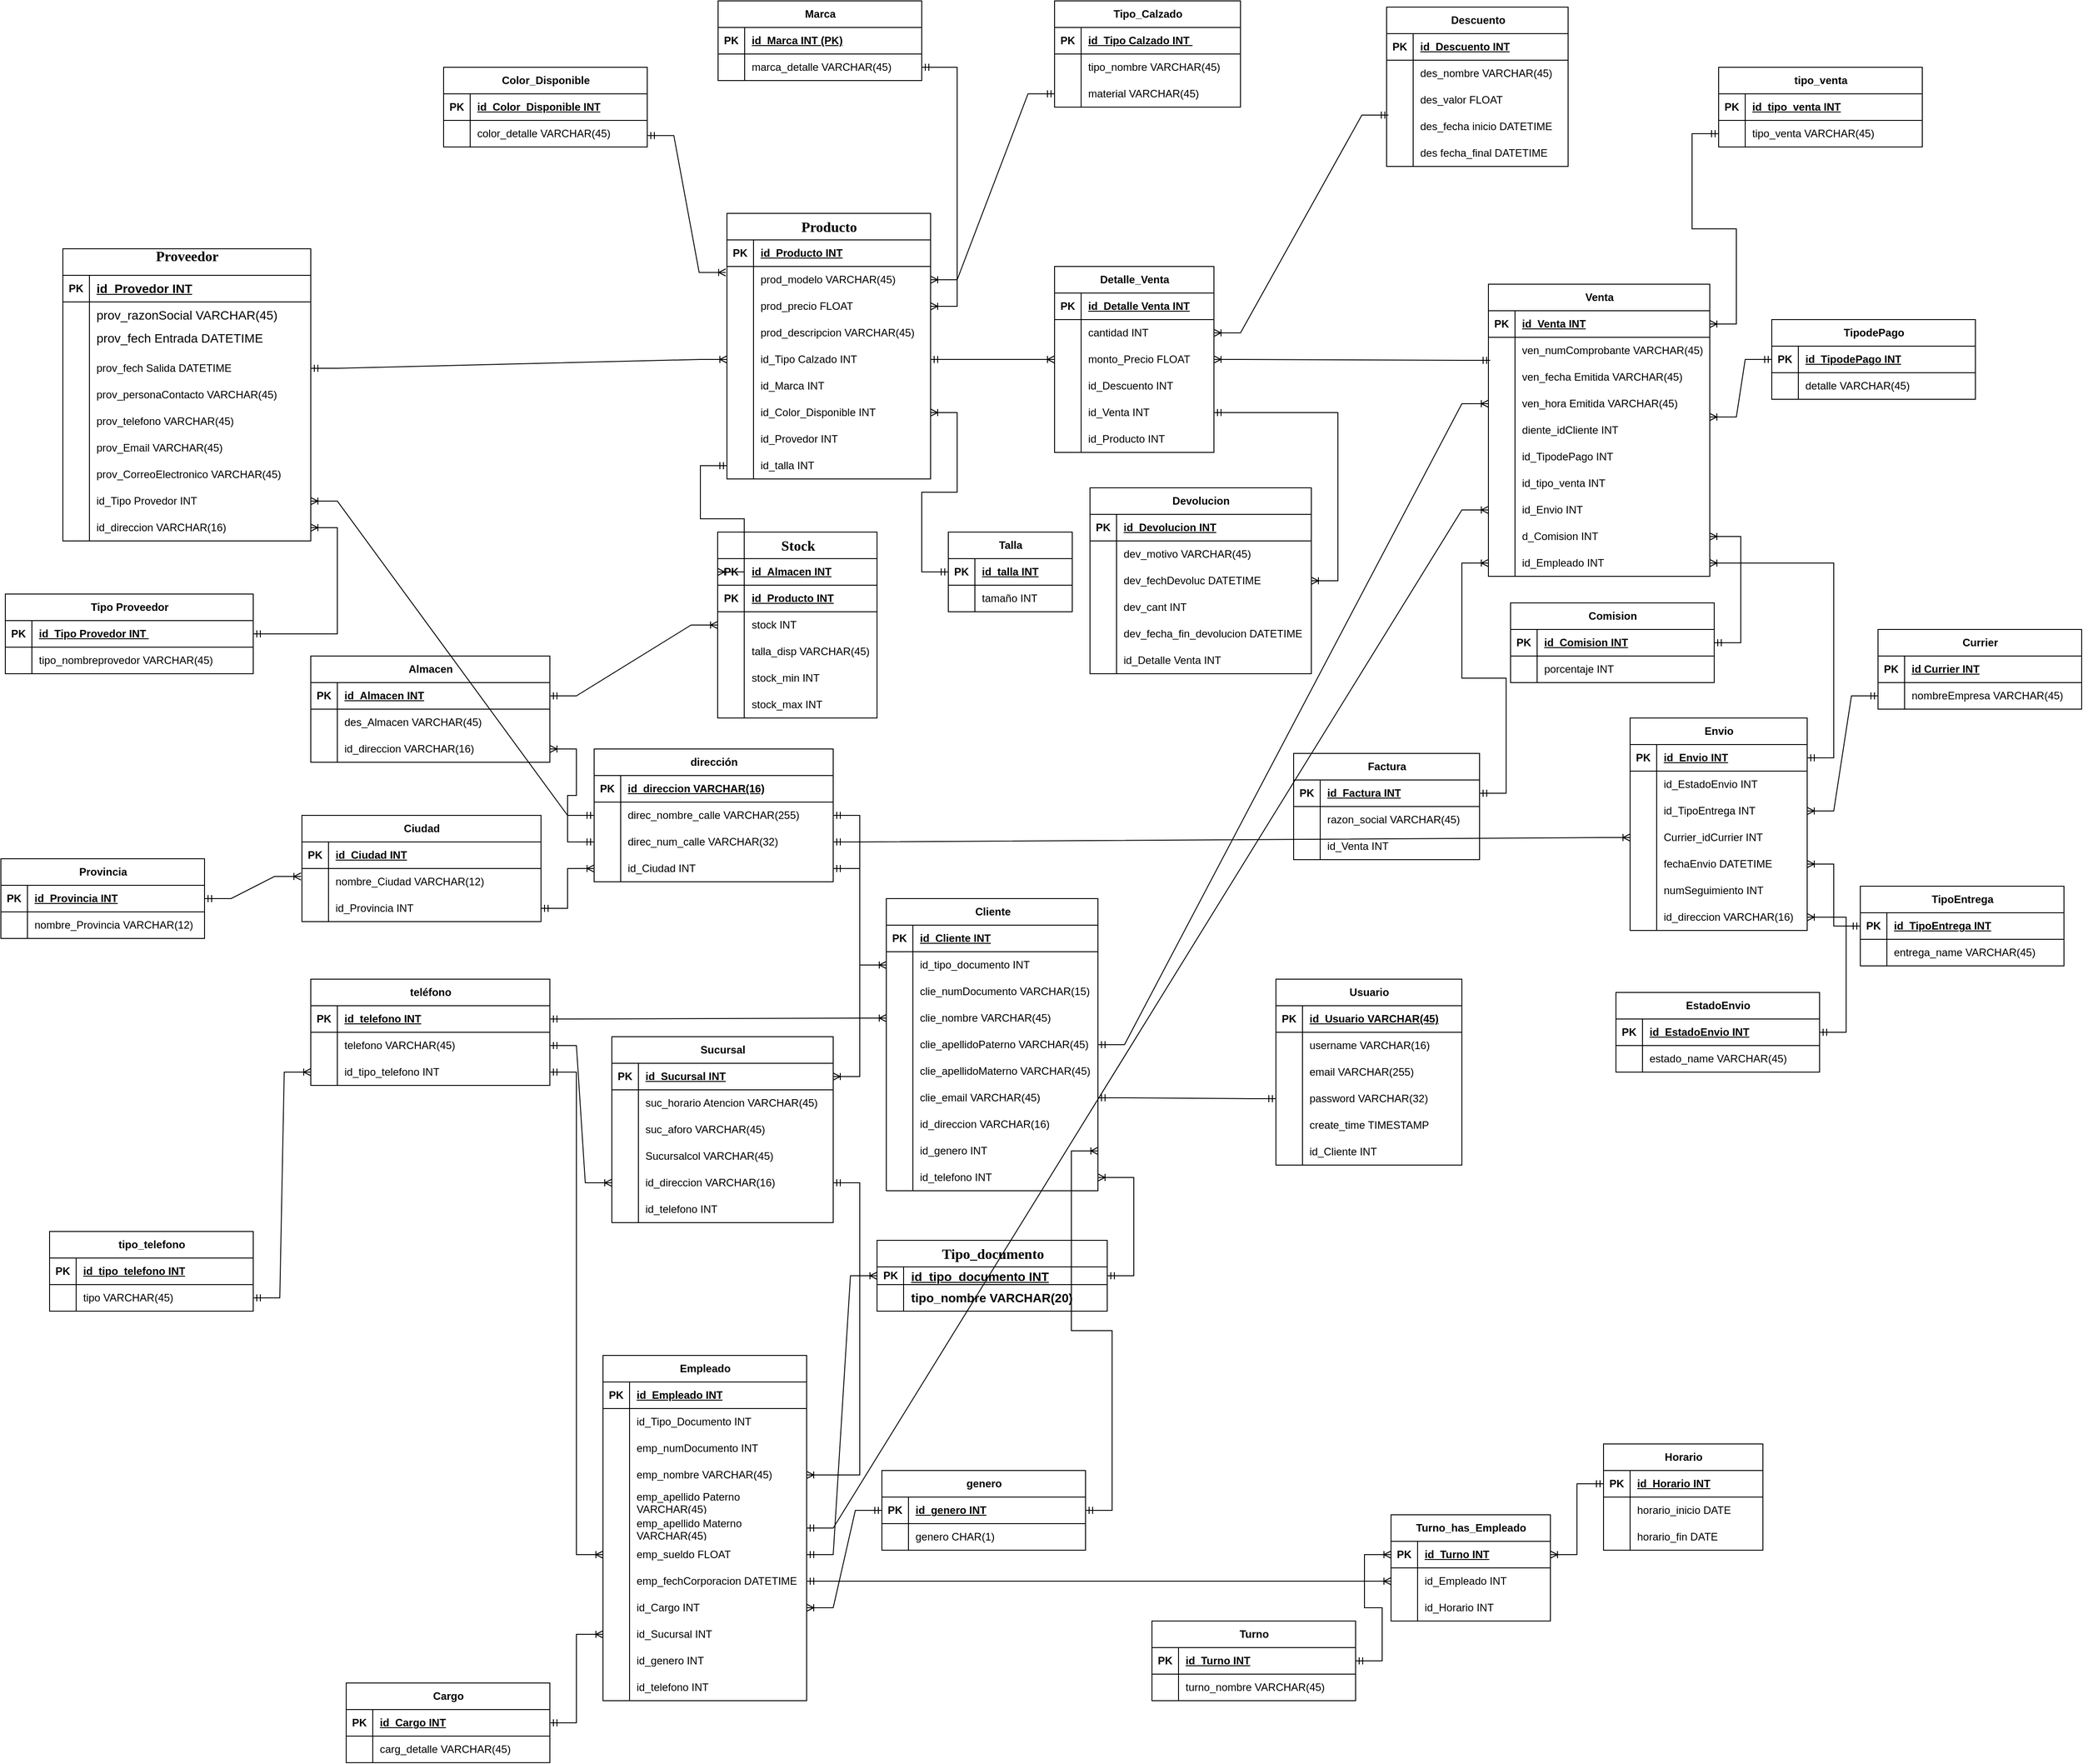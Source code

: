 <mxfile version="24.3.1" type="github">
  <diagram name="Página-1" id="HN21Cz5HRuJ8S5SI0gQg">
    <mxGraphModel dx="2005" dy="1705" grid="1" gridSize="10" guides="1" tooltips="1" connect="1" arrows="1" fold="1" page="1" pageScale="1" pageWidth="1169" pageHeight="827" math="0" shadow="0">
      <root>
        <mxCell id="0" />
        <mxCell id="1" parent="0" />
        <mxCell id="WbnWTpt7AH2d8qFCZB_h-647" value="Color_Disponible" style="shape=table;startSize=30;container=1;collapsible=1;childLayout=tableLayout;fixedRows=1;rowLines=0;fontStyle=1;align=center;resizeLast=1;html=1;" vertex="1" parent="1">
          <mxGeometry x="430" y="-525" width="230" height="90" as="geometry" />
        </mxCell>
        <mxCell id="WbnWTpt7AH2d8qFCZB_h-648" value="" style="shape=tableRow;horizontal=0;startSize=0;swimlaneHead=0;swimlaneBody=0;fillColor=none;collapsible=0;dropTarget=0;points=[[0,0.5],[1,0.5]];portConstraint=eastwest;top=0;left=0;right=0;bottom=1;" vertex="1" parent="WbnWTpt7AH2d8qFCZB_h-647">
          <mxGeometry y="30" width="230" height="30" as="geometry" />
        </mxCell>
        <mxCell id="WbnWTpt7AH2d8qFCZB_h-649" value="PK" style="shape=partialRectangle;connectable=0;fillColor=none;top=0;left=0;bottom=0;right=0;fontStyle=1;overflow=hidden;whiteSpace=wrap;html=1;" vertex="1" parent="WbnWTpt7AH2d8qFCZB_h-648">
          <mxGeometry width="30" height="30" as="geometry">
            <mxRectangle width="30" height="30" as="alternateBounds" />
          </mxGeometry>
        </mxCell>
        <mxCell id="WbnWTpt7AH2d8qFCZB_h-650" value="id_Color_Disponible INT" style="shape=partialRectangle;connectable=0;fillColor=none;top=0;left=0;bottom=0;right=0;align=left;spacingLeft=6;fontStyle=5;overflow=hidden;whiteSpace=wrap;html=1;" vertex="1" parent="WbnWTpt7AH2d8qFCZB_h-648">
          <mxGeometry x="30" width="200" height="30" as="geometry">
            <mxRectangle width="200" height="30" as="alternateBounds" />
          </mxGeometry>
        </mxCell>
        <mxCell id="WbnWTpt7AH2d8qFCZB_h-651" value="" style="shape=tableRow;horizontal=0;startSize=0;swimlaneHead=0;swimlaneBody=0;fillColor=none;collapsible=0;dropTarget=0;points=[[0,0.5],[1,0.5]];portConstraint=eastwest;top=0;left=0;right=0;bottom=0;" vertex="1" parent="WbnWTpt7AH2d8qFCZB_h-647">
          <mxGeometry y="60" width="230" height="30" as="geometry" />
        </mxCell>
        <mxCell id="WbnWTpt7AH2d8qFCZB_h-652" value="" style="shape=partialRectangle;connectable=0;fillColor=none;top=0;left=0;bottom=0;right=0;editable=1;overflow=hidden;whiteSpace=wrap;html=1;" vertex="1" parent="WbnWTpt7AH2d8qFCZB_h-651">
          <mxGeometry width="30" height="30" as="geometry">
            <mxRectangle width="30" height="30" as="alternateBounds" />
          </mxGeometry>
        </mxCell>
        <mxCell id="WbnWTpt7AH2d8qFCZB_h-653" value="color_detalle VARCHAR(45)" style="shape=partialRectangle;connectable=0;fillColor=none;top=0;left=0;bottom=0;right=0;align=left;spacingLeft=6;overflow=hidden;whiteSpace=wrap;html=1;" vertex="1" parent="WbnWTpt7AH2d8qFCZB_h-651">
          <mxGeometry x="30" width="200" height="30" as="geometry">
            <mxRectangle width="200" height="30" as="alternateBounds" />
          </mxGeometry>
        </mxCell>
        <mxCell id="WbnWTpt7AH2d8qFCZB_h-660" value="Tipo Proveedor" style="shape=table;startSize=30;container=1;collapsible=1;childLayout=tableLayout;fixedRows=1;rowLines=0;fontStyle=1;align=center;resizeLast=1;html=1;" vertex="1" parent="1">
          <mxGeometry x="-65" y="70" width="280" height="90" as="geometry" />
        </mxCell>
        <mxCell id="WbnWTpt7AH2d8qFCZB_h-661" value="" style="shape=tableRow;horizontal=0;startSize=0;swimlaneHead=0;swimlaneBody=0;fillColor=none;collapsible=0;dropTarget=0;points=[[0,0.5],[1,0.5]];portConstraint=eastwest;top=0;left=0;right=0;bottom=1;" vertex="1" parent="WbnWTpt7AH2d8qFCZB_h-660">
          <mxGeometry y="30" width="280" height="30" as="geometry" />
        </mxCell>
        <mxCell id="WbnWTpt7AH2d8qFCZB_h-662" value="PK" style="shape=partialRectangle;connectable=0;fillColor=none;top=0;left=0;bottom=0;right=0;fontStyle=1;overflow=hidden;whiteSpace=wrap;html=1;" vertex="1" parent="WbnWTpt7AH2d8qFCZB_h-661">
          <mxGeometry width="30" height="30" as="geometry">
            <mxRectangle width="30" height="30" as="alternateBounds" />
          </mxGeometry>
        </mxCell>
        <mxCell id="WbnWTpt7AH2d8qFCZB_h-663" value="id_Tipo Provedor INT&amp;nbsp;" style="shape=partialRectangle;connectable=0;fillColor=none;top=0;left=0;bottom=0;right=0;align=left;spacingLeft=6;fontStyle=5;overflow=hidden;whiteSpace=wrap;html=1;" vertex="1" parent="WbnWTpt7AH2d8qFCZB_h-661">
          <mxGeometry x="30" width="250" height="30" as="geometry">
            <mxRectangle width="250" height="30" as="alternateBounds" />
          </mxGeometry>
        </mxCell>
        <mxCell id="WbnWTpt7AH2d8qFCZB_h-664" value="" style="shape=tableRow;horizontal=0;startSize=0;swimlaneHead=0;swimlaneBody=0;fillColor=none;collapsible=0;dropTarget=0;points=[[0,0.5],[1,0.5]];portConstraint=eastwest;top=0;left=0;right=0;bottom=0;" vertex="1" parent="WbnWTpt7AH2d8qFCZB_h-660">
          <mxGeometry y="60" width="280" height="30" as="geometry" />
        </mxCell>
        <mxCell id="WbnWTpt7AH2d8qFCZB_h-665" value="" style="shape=partialRectangle;connectable=0;fillColor=none;top=0;left=0;bottom=0;right=0;editable=1;overflow=hidden;whiteSpace=wrap;html=1;" vertex="1" parent="WbnWTpt7AH2d8qFCZB_h-664">
          <mxGeometry width="30" height="30" as="geometry">
            <mxRectangle width="30" height="30" as="alternateBounds" />
          </mxGeometry>
        </mxCell>
        <mxCell id="WbnWTpt7AH2d8qFCZB_h-666" value="tipo_nombreprovedor VARCHAR(45)" style="shape=partialRectangle;connectable=0;fillColor=none;top=0;left=0;bottom=0;right=0;align=left;spacingLeft=6;overflow=hidden;whiteSpace=wrap;html=1;" vertex="1" parent="WbnWTpt7AH2d8qFCZB_h-664">
          <mxGeometry x="30" width="250" height="30" as="geometry">
            <mxRectangle width="250" height="30" as="alternateBounds" />
          </mxGeometry>
        </mxCell>
        <mxCell id="WbnWTpt7AH2d8qFCZB_h-673" value="Almacen" style="shape=table;startSize=30;container=1;collapsible=1;childLayout=tableLayout;fixedRows=1;rowLines=0;fontStyle=1;align=center;resizeLast=1;html=1;" vertex="1" parent="1">
          <mxGeometry x="280" y="140" width="270" height="120" as="geometry" />
        </mxCell>
        <mxCell id="WbnWTpt7AH2d8qFCZB_h-674" value="" style="shape=tableRow;horizontal=0;startSize=0;swimlaneHead=0;swimlaneBody=0;fillColor=none;collapsible=0;dropTarget=0;points=[[0,0.5],[1,0.5]];portConstraint=eastwest;top=0;left=0;right=0;bottom=1;" vertex="1" parent="WbnWTpt7AH2d8qFCZB_h-673">
          <mxGeometry y="30" width="270" height="30" as="geometry" />
        </mxCell>
        <mxCell id="WbnWTpt7AH2d8qFCZB_h-675" value="PK" style="shape=partialRectangle;connectable=0;fillColor=none;top=0;left=0;bottom=0;right=0;fontStyle=1;overflow=hidden;whiteSpace=wrap;html=1;" vertex="1" parent="WbnWTpt7AH2d8qFCZB_h-674">
          <mxGeometry width="30" height="30" as="geometry">
            <mxRectangle width="30" height="30" as="alternateBounds" />
          </mxGeometry>
        </mxCell>
        <mxCell id="WbnWTpt7AH2d8qFCZB_h-676" value="id_Almacen INT" style="shape=partialRectangle;connectable=0;fillColor=none;top=0;left=0;bottom=0;right=0;align=left;spacingLeft=6;fontStyle=5;overflow=hidden;whiteSpace=wrap;html=1;" vertex="1" parent="WbnWTpt7AH2d8qFCZB_h-674">
          <mxGeometry x="30" width="240" height="30" as="geometry">
            <mxRectangle width="240" height="30" as="alternateBounds" />
          </mxGeometry>
        </mxCell>
        <mxCell id="WbnWTpt7AH2d8qFCZB_h-677" value="" style="shape=tableRow;horizontal=0;startSize=0;swimlaneHead=0;swimlaneBody=0;fillColor=none;collapsible=0;dropTarget=0;points=[[0,0.5],[1,0.5]];portConstraint=eastwest;top=0;left=0;right=0;bottom=0;" vertex="1" parent="WbnWTpt7AH2d8qFCZB_h-673">
          <mxGeometry y="60" width="270" height="30" as="geometry" />
        </mxCell>
        <mxCell id="WbnWTpt7AH2d8qFCZB_h-678" value="" style="shape=partialRectangle;connectable=0;fillColor=none;top=0;left=0;bottom=0;right=0;editable=1;overflow=hidden;whiteSpace=wrap;html=1;" vertex="1" parent="WbnWTpt7AH2d8qFCZB_h-677">
          <mxGeometry width="30" height="30" as="geometry">
            <mxRectangle width="30" height="30" as="alternateBounds" />
          </mxGeometry>
        </mxCell>
        <mxCell id="WbnWTpt7AH2d8qFCZB_h-679" value="des_Almacen VARCHAR(45)" style="shape=partialRectangle;connectable=0;fillColor=none;top=0;left=0;bottom=0;right=0;align=left;spacingLeft=6;overflow=hidden;whiteSpace=wrap;html=1;" vertex="1" parent="WbnWTpt7AH2d8qFCZB_h-677">
          <mxGeometry x="30" width="240" height="30" as="geometry">
            <mxRectangle width="240" height="30" as="alternateBounds" />
          </mxGeometry>
        </mxCell>
        <mxCell id="WbnWTpt7AH2d8qFCZB_h-680" value="" style="shape=tableRow;horizontal=0;startSize=0;swimlaneHead=0;swimlaneBody=0;fillColor=none;collapsible=0;dropTarget=0;points=[[0,0.5],[1,0.5]];portConstraint=eastwest;top=0;left=0;right=0;bottom=0;" vertex="1" parent="WbnWTpt7AH2d8qFCZB_h-673">
          <mxGeometry y="90" width="270" height="30" as="geometry" />
        </mxCell>
        <mxCell id="WbnWTpt7AH2d8qFCZB_h-681" value="" style="shape=partialRectangle;connectable=0;fillColor=none;top=0;left=0;bottom=0;right=0;editable=1;overflow=hidden;whiteSpace=wrap;html=1;" vertex="1" parent="WbnWTpt7AH2d8qFCZB_h-680">
          <mxGeometry width="30" height="30" as="geometry">
            <mxRectangle width="30" height="30" as="alternateBounds" />
          </mxGeometry>
        </mxCell>
        <mxCell id="WbnWTpt7AH2d8qFCZB_h-682" value="id_direccion VARCHAR(16)" style="shape=partialRectangle;connectable=0;fillColor=none;top=0;left=0;bottom=0;right=0;align=left;spacingLeft=6;overflow=hidden;whiteSpace=wrap;html=1;" vertex="1" parent="WbnWTpt7AH2d8qFCZB_h-680">
          <mxGeometry x="30" width="240" height="30" as="geometry">
            <mxRectangle width="240" height="30" as="alternateBounds" />
          </mxGeometry>
        </mxCell>
        <mxCell id="WbnWTpt7AH2d8qFCZB_h-686" value="&lt;br&gt;&lt;b id=&quot;docs-internal-guid-21525206-7fff-1877-b675-6603509759f3&quot; style=&quot;font-weight:normal;&quot;&gt;&lt;p style=&quot;line-height:1.2;margin-top:0pt;margin-bottom:0pt;&quot; dir=&quot;ltr&quot;&gt;&lt;span style=&quot;font-size:12pt;font-family:&#39;Times New Roman&#39;,serif;color:#000000;background-color:transparent;font-weight:700;font-style:normal;font-variant:normal;text-decoration:none;vertical-align:baseline;white-space:pre;white-space:pre-wrap;&quot;&gt;Producto&lt;/span&gt;&lt;/p&gt;&lt;/b&gt;&lt;div&gt;&lt;br/&gt;&lt;/div&gt;" style="shape=table;startSize=30;container=1;collapsible=1;childLayout=tableLayout;fixedRows=1;rowLines=0;fontStyle=1;align=center;resizeLast=1;html=1;" vertex="1" parent="1">
          <mxGeometry x="750" y="-360" width="230" height="300" as="geometry" />
        </mxCell>
        <mxCell id="WbnWTpt7AH2d8qFCZB_h-687" value="" style="shape=tableRow;horizontal=0;startSize=0;swimlaneHead=0;swimlaneBody=0;fillColor=none;collapsible=0;dropTarget=0;points=[[0,0.5],[1,0.5]];portConstraint=eastwest;top=0;left=0;right=0;bottom=1;" vertex="1" parent="WbnWTpt7AH2d8qFCZB_h-686">
          <mxGeometry y="30" width="230" height="30" as="geometry" />
        </mxCell>
        <mxCell id="WbnWTpt7AH2d8qFCZB_h-688" value="PK" style="shape=partialRectangle;connectable=0;fillColor=none;top=0;left=0;bottom=0;right=0;fontStyle=1;overflow=hidden;whiteSpace=wrap;html=1;" vertex="1" parent="WbnWTpt7AH2d8qFCZB_h-687">
          <mxGeometry width="30" height="30" as="geometry">
            <mxRectangle width="30" height="30" as="alternateBounds" />
          </mxGeometry>
        </mxCell>
        <mxCell id="WbnWTpt7AH2d8qFCZB_h-689" value="id_Producto INT" style="shape=partialRectangle;connectable=0;fillColor=none;top=0;left=0;bottom=0;right=0;align=left;spacingLeft=6;fontStyle=5;overflow=hidden;whiteSpace=wrap;html=1;" vertex="1" parent="WbnWTpt7AH2d8qFCZB_h-687">
          <mxGeometry x="30" width="200" height="30" as="geometry">
            <mxRectangle width="200" height="30" as="alternateBounds" />
          </mxGeometry>
        </mxCell>
        <mxCell id="WbnWTpt7AH2d8qFCZB_h-690" value="" style="shape=tableRow;horizontal=0;startSize=0;swimlaneHead=0;swimlaneBody=0;fillColor=none;collapsible=0;dropTarget=0;points=[[0,0.5],[1,0.5]];portConstraint=eastwest;top=0;left=0;right=0;bottom=0;" vertex="1" parent="WbnWTpt7AH2d8qFCZB_h-686">
          <mxGeometry y="60" width="230" height="30" as="geometry" />
        </mxCell>
        <mxCell id="WbnWTpt7AH2d8qFCZB_h-691" value="" style="shape=partialRectangle;connectable=0;fillColor=none;top=0;left=0;bottom=0;right=0;editable=1;overflow=hidden;whiteSpace=wrap;html=1;" vertex="1" parent="WbnWTpt7AH2d8qFCZB_h-690">
          <mxGeometry width="30" height="30" as="geometry">
            <mxRectangle width="30" height="30" as="alternateBounds" />
          </mxGeometry>
        </mxCell>
        <mxCell id="WbnWTpt7AH2d8qFCZB_h-692" value="prod_modelo VARCHAR(45)" style="shape=partialRectangle;connectable=0;fillColor=none;top=0;left=0;bottom=0;right=0;align=left;spacingLeft=6;overflow=hidden;whiteSpace=wrap;html=1;" vertex="1" parent="WbnWTpt7AH2d8qFCZB_h-690">
          <mxGeometry x="30" width="200" height="30" as="geometry">
            <mxRectangle width="200" height="30" as="alternateBounds" />
          </mxGeometry>
        </mxCell>
        <mxCell id="WbnWTpt7AH2d8qFCZB_h-693" value="" style="shape=tableRow;horizontal=0;startSize=0;swimlaneHead=0;swimlaneBody=0;fillColor=none;collapsible=0;dropTarget=0;points=[[0,0.5],[1,0.5]];portConstraint=eastwest;top=0;left=0;right=0;bottom=0;" vertex="1" parent="WbnWTpt7AH2d8qFCZB_h-686">
          <mxGeometry y="90" width="230" height="30" as="geometry" />
        </mxCell>
        <mxCell id="WbnWTpt7AH2d8qFCZB_h-694" value="" style="shape=partialRectangle;connectable=0;fillColor=none;top=0;left=0;bottom=0;right=0;editable=1;overflow=hidden;whiteSpace=wrap;html=1;" vertex="1" parent="WbnWTpt7AH2d8qFCZB_h-693">
          <mxGeometry width="30" height="30" as="geometry">
            <mxRectangle width="30" height="30" as="alternateBounds" />
          </mxGeometry>
        </mxCell>
        <mxCell id="WbnWTpt7AH2d8qFCZB_h-695" value="prod_precio FLOAT" style="shape=partialRectangle;connectable=0;fillColor=none;top=0;left=0;bottom=0;right=0;align=left;spacingLeft=6;overflow=hidden;whiteSpace=wrap;html=1;" vertex="1" parent="WbnWTpt7AH2d8qFCZB_h-693">
          <mxGeometry x="30" width="200" height="30" as="geometry">
            <mxRectangle width="200" height="30" as="alternateBounds" />
          </mxGeometry>
        </mxCell>
        <mxCell id="WbnWTpt7AH2d8qFCZB_h-782" value="" style="shape=tableRow;horizontal=0;startSize=0;swimlaneHead=0;swimlaneBody=0;fillColor=none;collapsible=0;dropTarget=0;points=[[0,0.5],[1,0.5]];portConstraint=eastwest;top=0;left=0;right=0;bottom=0;" vertex="1" parent="WbnWTpt7AH2d8qFCZB_h-686">
          <mxGeometry y="120" width="230" height="30" as="geometry" />
        </mxCell>
        <mxCell id="WbnWTpt7AH2d8qFCZB_h-783" value="" style="shape=partialRectangle;connectable=0;fillColor=none;top=0;left=0;bottom=0;right=0;editable=1;overflow=hidden;whiteSpace=wrap;html=1;" vertex="1" parent="WbnWTpt7AH2d8qFCZB_h-782">
          <mxGeometry width="30" height="30" as="geometry">
            <mxRectangle width="30" height="30" as="alternateBounds" />
          </mxGeometry>
        </mxCell>
        <mxCell id="WbnWTpt7AH2d8qFCZB_h-784" value="&lt;div&gt;prod_descripcion VARCHAR(45)&lt;/div&gt;" style="shape=partialRectangle;connectable=0;fillColor=none;top=0;left=0;bottom=0;right=0;align=left;spacingLeft=6;overflow=hidden;whiteSpace=wrap;html=1;" vertex="1" parent="WbnWTpt7AH2d8qFCZB_h-782">
          <mxGeometry x="30" width="200" height="30" as="geometry">
            <mxRectangle width="200" height="30" as="alternateBounds" />
          </mxGeometry>
        </mxCell>
        <mxCell id="WbnWTpt7AH2d8qFCZB_h-779" value="" style="shape=tableRow;horizontal=0;startSize=0;swimlaneHead=0;swimlaneBody=0;fillColor=none;collapsible=0;dropTarget=0;points=[[0,0.5],[1,0.5]];portConstraint=eastwest;top=0;left=0;right=0;bottom=0;" vertex="1" parent="WbnWTpt7AH2d8qFCZB_h-686">
          <mxGeometry y="150" width="230" height="30" as="geometry" />
        </mxCell>
        <mxCell id="WbnWTpt7AH2d8qFCZB_h-780" value="" style="shape=partialRectangle;connectable=0;fillColor=none;top=0;left=0;bottom=0;right=0;editable=1;overflow=hidden;whiteSpace=wrap;html=1;" vertex="1" parent="WbnWTpt7AH2d8qFCZB_h-779">
          <mxGeometry width="30" height="30" as="geometry">
            <mxRectangle width="30" height="30" as="alternateBounds" />
          </mxGeometry>
        </mxCell>
        <mxCell id="WbnWTpt7AH2d8qFCZB_h-781" value="&lt;div&gt;id_Tipo Calzado INT&lt;/div&gt;" style="shape=partialRectangle;connectable=0;fillColor=none;top=0;left=0;bottom=0;right=0;align=left;spacingLeft=6;overflow=hidden;whiteSpace=wrap;html=1;" vertex="1" parent="WbnWTpt7AH2d8qFCZB_h-779">
          <mxGeometry x="30" width="200" height="30" as="geometry">
            <mxRectangle width="200" height="30" as="alternateBounds" />
          </mxGeometry>
        </mxCell>
        <mxCell id="WbnWTpt7AH2d8qFCZB_h-776" value="" style="shape=tableRow;horizontal=0;startSize=0;swimlaneHead=0;swimlaneBody=0;fillColor=none;collapsible=0;dropTarget=0;points=[[0,0.5],[1,0.5]];portConstraint=eastwest;top=0;left=0;right=0;bottom=0;" vertex="1" parent="WbnWTpt7AH2d8qFCZB_h-686">
          <mxGeometry y="180" width="230" height="30" as="geometry" />
        </mxCell>
        <mxCell id="WbnWTpt7AH2d8qFCZB_h-777" value="" style="shape=partialRectangle;connectable=0;fillColor=none;top=0;left=0;bottom=0;right=0;editable=1;overflow=hidden;whiteSpace=wrap;html=1;" vertex="1" parent="WbnWTpt7AH2d8qFCZB_h-776">
          <mxGeometry width="30" height="30" as="geometry">
            <mxRectangle width="30" height="30" as="alternateBounds" />
          </mxGeometry>
        </mxCell>
        <mxCell id="WbnWTpt7AH2d8qFCZB_h-778" value="id_Marca INT" style="shape=partialRectangle;connectable=0;fillColor=none;top=0;left=0;bottom=0;right=0;align=left;spacingLeft=6;overflow=hidden;whiteSpace=wrap;html=1;" vertex="1" parent="WbnWTpt7AH2d8qFCZB_h-776">
          <mxGeometry x="30" width="200" height="30" as="geometry">
            <mxRectangle width="200" height="30" as="alternateBounds" />
          </mxGeometry>
        </mxCell>
        <mxCell id="WbnWTpt7AH2d8qFCZB_h-773" value="" style="shape=tableRow;horizontal=0;startSize=0;swimlaneHead=0;swimlaneBody=0;fillColor=none;collapsible=0;dropTarget=0;points=[[0,0.5],[1,0.5]];portConstraint=eastwest;top=0;left=0;right=0;bottom=0;" vertex="1" parent="WbnWTpt7AH2d8qFCZB_h-686">
          <mxGeometry y="210" width="230" height="30" as="geometry" />
        </mxCell>
        <mxCell id="WbnWTpt7AH2d8qFCZB_h-774" value="" style="shape=partialRectangle;connectable=0;fillColor=none;top=0;left=0;bottom=0;right=0;editable=1;overflow=hidden;whiteSpace=wrap;html=1;" vertex="1" parent="WbnWTpt7AH2d8qFCZB_h-773">
          <mxGeometry width="30" height="30" as="geometry">
            <mxRectangle width="30" height="30" as="alternateBounds" />
          </mxGeometry>
        </mxCell>
        <mxCell id="WbnWTpt7AH2d8qFCZB_h-775" value="id_Color_Disponible INT" style="shape=partialRectangle;connectable=0;fillColor=none;top=0;left=0;bottom=0;right=0;align=left;spacingLeft=6;overflow=hidden;whiteSpace=wrap;html=1;" vertex="1" parent="WbnWTpt7AH2d8qFCZB_h-773">
          <mxGeometry x="30" width="200" height="30" as="geometry">
            <mxRectangle width="200" height="30" as="alternateBounds" />
          </mxGeometry>
        </mxCell>
        <mxCell id="WbnWTpt7AH2d8qFCZB_h-770" value="" style="shape=tableRow;horizontal=0;startSize=0;swimlaneHead=0;swimlaneBody=0;fillColor=none;collapsible=0;dropTarget=0;points=[[0,0.5],[1,0.5]];portConstraint=eastwest;top=0;left=0;right=0;bottom=0;" vertex="1" parent="WbnWTpt7AH2d8qFCZB_h-686">
          <mxGeometry y="240" width="230" height="30" as="geometry" />
        </mxCell>
        <mxCell id="WbnWTpt7AH2d8qFCZB_h-771" value="" style="shape=partialRectangle;connectable=0;fillColor=none;top=0;left=0;bottom=0;right=0;editable=1;overflow=hidden;whiteSpace=wrap;html=1;" vertex="1" parent="WbnWTpt7AH2d8qFCZB_h-770">
          <mxGeometry width="30" height="30" as="geometry">
            <mxRectangle width="30" height="30" as="alternateBounds" />
          </mxGeometry>
        </mxCell>
        <mxCell id="WbnWTpt7AH2d8qFCZB_h-772" value="id_Provedor INT" style="shape=partialRectangle;connectable=0;fillColor=none;top=0;left=0;bottom=0;right=0;align=left;spacingLeft=6;overflow=hidden;whiteSpace=wrap;html=1;" vertex="1" parent="WbnWTpt7AH2d8qFCZB_h-770">
          <mxGeometry x="30" width="200" height="30" as="geometry">
            <mxRectangle width="200" height="30" as="alternateBounds" />
          </mxGeometry>
        </mxCell>
        <mxCell id="WbnWTpt7AH2d8qFCZB_h-767" value="" style="shape=tableRow;horizontal=0;startSize=0;swimlaneHead=0;swimlaneBody=0;fillColor=none;collapsible=0;dropTarget=0;points=[[0,0.5],[1,0.5]];portConstraint=eastwest;top=0;left=0;right=0;bottom=0;" vertex="1" parent="WbnWTpt7AH2d8qFCZB_h-686">
          <mxGeometry y="270" width="230" height="30" as="geometry" />
        </mxCell>
        <mxCell id="WbnWTpt7AH2d8qFCZB_h-768" value="" style="shape=partialRectangle;connectable=0;fillColor=none;top=0;left=0;bottom=0;right=0;editable=1;overflow=hidden;whiteSpace=wrap;html=1;" vertex="1" parent="WbnWTpt7AH2d8qFCZB_h-767">
          <mxGeometry width="30" height="30" as="geometry">
            <mxRectangle width="30" height="30" as="alternateBounds" />
          </mxGeometry>
        </mxCell>
        <mxCell id="WbnWTpt7AH2d8qFCZB_h-769" value="&lt;div&gt;id_talla INT&lt;/div&gt;" style="shape=partialRectangle;connectable=0;fillColor=none;top=0;left=0;bottom=0;right=0;align=left;spacingLeft=6;overflow=hidden;whiteSpace=wrap;html=1;" vertex="1" parent="WbnWTpt7AH2d8qFCZB_h-767">
          <mxGeometry x="30" width="200" height="30" as="geometry">
            <mxRectangle width="200" height="30" as="alternateBounds" />
          </mxGeometry>
        </mxCell>
        <mxCell id="WbnWTpt7AH2d8qFCZB_h-699" value="&lt;br&gt;&lt;b id=&quot;docs-internal-guid-811488fe-7fff-0fb5-706b-af505b3e668e&quot; style=&quot;font-weight:normal;&quot;&gt;&lt;p style=&quot;line-height:1.2;margin-top:0pt;margin-bottom:0pt;&quot; dir=&quot;ltr&quot;&gt;&lt;span style=&quot;font-size:12pt;font-family:&#39;Times New Roman&#39;,serif;color:#000000;background-color:transparent;font-weight:700;font-style:normal;font-variant:normal;text-decoration:none;vertical-align:baseline;white-space:pre;white-space:pre-wrap;&quot;&gt;Stock&lt;/span&gt;&lt;/p&gt;&lt;/b&gt;&lt;div&gt;&lt;br/&gt;&lt;/div&gt;" style="shape=table;startSize=30;container=1;collapsible=1;childLayout=tableLayout;fixedRows=1;rowLines=0;fontStyle=1;align=center;resizeLast=1;html=1;" vertex="1" parent="1">
          <mxGeometry x="739.5" width="180" height="210" as="geometry" />
        </mxCell>
        <mxCell id="WbnWTpt7AH2d8qFCZB_h-700" value="" style="shape=tableRow;horizontal=0;startSize=0;swimlaneHead=0;swimlaneBody=0;fillColor=none;collapsible=0;dropTarget=0;points=[[0,0.5],[1,0.5]];portConstraint=eastwest;top=0;left=0;right=0;bottom=1;" vertex="1" parent="WbnWTpt7AH2d8qFCZB_h-699">
          <mxGeometry y="30" width="180" height="30" as="geometry" />
        </mxCell>
        <mxCell id="WbnWTpt7AH2d8qFCZB_h-701" value="PK" style="shape=partialRectangle;connectable=0;fillColor=none;top=0;left=0;bottom=0;right=0;fontStyle=1;overflow=hidden;whiteSpace=wrap;html=1;" vertex="1" parent="WbnWTpt7AH2d8qFCZB_h-700">
          <mxGeometry width="30" height="30" as="geometry">
            <mxRectangle width="30" height="30" as="alternateBounds" />
          </mxGeometry>
        </mxCell>
        <mxCell id="WbnWTpt7AH2d8qFCZB_h-702" value="id_Almacen INT" style="shape=partialRectangle;connectable=0;fillColor=none;top=0;left=0;bottom=0;right=0;align=left;spacingLeft=6;fontStyle=5;overflow=hidden;whiteSpace=wrap;html=1;" vertex="1" parent="WbnWTpt7AH2d8qFCZB_h-700">
          <mxGeometry x="30" width="150" height="30" as="geometry">
            <mxRectangle width="150" height="30" as="alternateBounds" />
          </mxGeometry>
        </mxCell>
        <mxCell id="WbnWTpt7AH2d8qFCZB_h-785" value="" style="shape=tableRow;horizontal=0;startSize=0;swimlaneHead=0;swimlaneBody=0;fillColor=none;collapsible=0;dropTarget=0;points=[[0,0.5],[1,0.5]];portConstraint=eastwest;top=0;left=0;right=0;bottom=1;" vertex="1" parent="WbnWTpt7AH2d8qFCZB_h-699">
          <mxGeometry y="60" width="180" height="30" as="geometry" />
        </mxCell>
        <mxCell id="WbnWTpt7AH2d8qFCZB_h-786" value="PK" style="shape=partialRectangle;connectable=0;fillColor=none;top=0;left=0;bottom=0;right=0;fontStyle=1;overflow=hidden;whiteSpace=wrap;html=1;" vertex="1" parent="WbnWTpt7AH2d8qFCZB_h-785">
          <mxGeometry width="30" height="30" as="geometry">
            <mxRectangle width="30" height="30" as="alternateBounds" />
          </mxGeometry>
        </mxCell>
        <mxCell id="WbnWTpt7AH2d8qFCZB_h-787" value="id_Producto INT" style="shape=partialRectangle;connectable=0;fillColor=none;top=0;left=0;bottom=0;right=0;align=left;spacingLeft=6;fontStyle=5;overflow=hidden;whiteSpace=wrap;html=1;" vertex="1" parent="WbnWTpt7AH2d8qFCZB_h-785">
          <mxGeometry x="30" width="150" height="30" as="geometry">
            <mxRectangle width="150" height="30" as="alternateBounds" />
          </mxGeometry>
        </mxCell>
        <mxCell id="WbnWTpt7AH2d8qFCZB_h-703" value="" style="shape=tableRow;horizontal=0;startSize=0;swimlaneHead=0;swimlaneBody=0;fillColor=none;collapsible=0;dropTarget=0;points=[[0,0.5],[1,0.5]];portConstraint=eastwest;top=0;left=0;right=0;bottom=0;" vertex="1" parent="WbnWTpt7AH2d8qFCZB_h-699">
          <mxGeometry y="90" width="180" height="30" as="geometry" />
        </mxCell>
        <mxCell id="WbnWTpt7AH2d8qFCZB_h-704" value="" style="shape=partialRectangle;connectable=0;fillColor=none;top=0;left=0;bottom=0;right=0;editable=1;overflow=hidden;whiteSpace=wrap;html=1;" vertex="1" parent="WbnWTpt7AH2d8qFCZB_h-703">
          <mxGeometry width="30" height="30" as="geometry">
            <mxRectangle width="30" height="30" as="alternateBounds" />
          </mxGeometry>
        </mxCell>
        <mxCell id="WbnWTpt7AH2d8qFCZB_h-705" value="stock INT" style="shape=partialRectangle;connectable=0;fillColor=none;top=0;left=0;bottom=0;right=0;align=left;spacingLeft=6;overflow=hidden;whiteSpace=wrap;html=1;" vertex="1" parent="WbnWTpt7AH2d8qFCZB_h-703">
          <mxGeometry x="30" width="150" height="30" as="geometry">
            <mxRectangle width="150" height="30" as="alternateBounds" />
          </mxGeometry>
        </mxCell>
        <mxCell id="WbnWTpt7AH2d8qFCZB_h-706" value="" style="shape=tableRow;horizontal=0;startSize=0;swimlaneHead=0;swimlaneBody=0;fillColor=none;collapsible=0;dropTarget=0;points=[[0,0.5],[1,0.5]];portConstraint=eastwest;top=0;left=0;right=0;bottom=0;" vertex="1" parent="WbnWTpt7AH2d8qFCZB_h-699">
          <mxGeometry y="120" width="180" height="30" as="geometry" />
        </mxCell>
        <mxCell id="WbnWTpt7AH2d8qFCZB_h-707" value="" style="shape=partialRectangle;connectable=0;fillColor=none;top=0;left=0;bottom=0;right=0;editable=1;overflow=hidden;whiteSpace=wrap;html=1;" vertex="1" parent="WbnWTpt7AH2d8qFCZB_h-706">
          <mxGeometry width="30" height="30" as="geometry">
            <mxRectangle width="30" height="30" as="alternateBounds" />
          </mxGeometry>
        </mxCell>
        <mxCell id="WbnWTpt7AH2d8qFCZB_h-708" value="talla_disp VARCHAR(45)" style="shape=partialRectangle;connectable=0;fillColor=none;top=0;left=0;bottom=0;right=0;align=left;spacingLeft=6;overflow=hidden;whiteSpace=wrap;html=1;" vertex="1" parent="WbnWTpt7AH2d8qFCZB_h-706">
          <mxGeometry x="30" width="150" height="30" as="geometry">
            <mxRectangle width="150" height="30" as="alternateBounds" />
          </mxGeometry>
        </mxCell>
        <mxCell id="WbnWTpt7AH2d8qFCZB_h-789" value="" style="shape=tableRow;horizontal=0;startSize=0;swimlaneHead=0;swimlaneBody=0;fillColor=none;collapsible=0;dropTarget=0;points=[[0,0.5],[1,0.5]];portConstraint=eastwest;top=0;left=0;right=0;bottom=0;" vertex="1" parent="WbnWTpt7AH2d8qFCZB_h-699">
          <mxGeometry y="150" width="180" height="30" as="geometry" />
        </mxCell>
        <mxCell id="WbnWTpt7AH2d8qFCZB_h-790" value="" style="shape=partialRectangle;connectable=0;fillColor=none;top=0;left=0;bottom=0;right=0;editable=1;overflow=hidden;whiteSpace=wrap;html=1;" vertex="1" parent="WbnWTpt7AH2d8qFCZB_h-789">
          <mxGeometry width="30" height="30" as="geometry">
            <mxRectangle width="30" height="30" as="alternateBounds" />
          </mxGeometry>
        </mxCell>
        <mxCell id="WbnWTpt7AH2d8qFCZB_h-791" value="stock_min INT" style="shape=partialRectangle;connectable=0;fillColor=none;top=0;left=0;bottom=0;right=0;align=left;spacingLeft=6;overflow=hidden;whiteSpace=wrap;html=1;" vertex="1" parent="WbnWTpt7AH2d8qFCZB_h-789">
          <mxGeometry x="30" width="150" height="30" as="geometry">
            <mxRectangle width="150" height="30" as="alternateBounds" />
          </mxGeometry>
        </mxCell>
        <mxCell id="WbnWTpt7AH2d8qFCZB_h-709" value="" style="shape=tableRow;horizontal=0;startSize=0;swimlaneHead=0;swimlaneBody=0;fillColor=none;collapsible=0;dropTarget=0;points=[[0,0.5],[1,0.5]];portConstraint=eastwest;top=0;left=0;right=0;bottom=0;" vertex="1" parent="WbnWTpt7AH2d8qFCZB_h-699">
          <mxGeometry y="180" width="180" height="30" as="geometry" />
        </mxCell>
        <mxCell id="WbnWTpt7AH2d8qFCZB_h-710" value="" style="shape=partialRectangle;connectable=0;fillColor=none;top=0;left=0;bottom=0;right=0;editable=1;overflow=hidden;whiteSpace=wrap;html=1;" vertex="1" parent="WbnWTpt7AH2d8qFCZB_h-709">
          <mxGeometry width="30" height="30" as="geometry">
            <mxRectangle width="30" height="30" as="alternateBounds" />
          </mxGeometry>
        </mxCell>
        <mxCell id="WbnWTpt7AH2d8qFCZB_h-711" value="stock_max INT" style="shape=partialRectangle;connectable=0;fillColor=none;top=0;left=0;bottom=0;right=0;align=left;spacingLeft=6;overflow=hidden;whiteSpace=wrap;html=1;" vertex="1" parent="WbnWTpt7AH2d8qFCZB_h-709">
          <mxGeometry x="30" width="150" height="30" as="geometry">
            <mxRectangle width="150" height="30" as="alternateBounds" />
          </mxGeometry>
        </mxCell>
        <mxCell id="WbnWTpt7AH2d8qFCZB_h-23" value="&#xa;&lt;b id=&quot;docs-internal-guid-5f963560-7fff-fdfb-8597-596109c9f93c&quot; style=&quot;font-weight:normal;&quot;&gt;&lt;span style=&quot;font-size:12pt;font-family:&#39;Times New Roman&#39;,serif;color:#000000;background-color:transparent;font-weight:700;font-style:normal;font-variant:normal;text-decoration:none;vertical-align:baseline;white-space:pre;white-space:pre-wrap;&quot;&gt;Proveedor&lt;/span&gt;&lt;/b&gt;&#xa;&#xa;" style="shape=table;startSize=30;container=1;collapsible=1;childLayout=tableLayout;fixedRows=1;rowLines=0;fontStyle=1;align=center;resizeLast=1;html=1;" vertex="1" parent="1">
          <mxGeometry y="-320" width="280" height="330" as="geometry" />
        </mxCell>
        <mxCell id="WbnWTpt7AH2d8qFCZB_h-24" value="" style="shape=tableRow;horizontal=0;startSize=0;swimlaneHead=0;swimlaneBody=0;fillColor=none;collapsible=0;dropTarget=0;points=[[0,0.5],[1,0.5]];portConstraint=eastwest;top=0;left=0;right=0;bottom=1;" vertex="1" parent="WbnWTpt7AH2d8qFCZB_h-23">
          <mxGeometry y="30" width="280" height="30" as="geometry" />
        </mxCell>
        <mxCell id="WbnWTpt7AH2d8qFCZB_h-25" value="PK" style="shape=partialRectangle;connectable=0;fillColor=none;top=0;left=0;bottom=0;right=0;fontStyle=1;overflow=hidden;whiteSpace=wrap;html=1;" vertex="1" parent="WbnWTpt7AH2d8qFCZB_h-24">
          <mxGeometry width="30" height="30" as="geometry">
            <mxRectangle width="30" height="30" as="alternateBounds" />
          </mxGeometry>
        </mxCell>
        <mxCell id="WbnWTpt7AH2d8qFCZB_h-26" value="&lt;span id=&quot;docs-internal-guid-f2f6bfc8-7fff-d427-bff9-ecb4858b0eae&quot; style=&quot;font-weight:normal;&quot;&gt;&lt;span style=&quot;font-size: 10.5pt; font-family: Arial, sans-serif; background-color: rgb(255, 255, 255); font-weight: 700; font-variant-numeric: normal; font-variant-east-asian: normal; font-variant-alternates: normal; font-variant-position: normal; text-decoration-line: none; vertical-align: baseline; white-space-collapse: preserve;&quot;&gt;id_Provedor INT&lt;/span&gt;&lt;/span&gt;" style="shape=partialRectangle;connectable=0;fillColor=none;top=0;left=0;bottom=0;right=0;align=left;spacingLeft=6;fontStyle=5;overflow=hidden;whiteSpace=wrap;html=1;" vertex="1" parent="WbnWTpt7AH2d8qFCZB_h-24">
          <mxGeometry x="30" width="250" height="30" as="geometry">
            <mxRectangle width="250" height="30" as="alternateBounds" />
          </mxGeometry>
        </mxCell>
        <mxCell id="WbnWTpt7AH2d8qFCZB_h-27" value="" style="shape=tableRow;horizontal=0;startSize=0;swimlaneHead=0;swimlaneBody=0;fillColor=none;collapsible=0;dropTarget=0;points=[[0,0.5],[1,0.5]];portConstraint=eastwest;top=0;left=0;right=0;bottom=0;" vertex="1" parent="WbnWTpt7AH2d8qFCZB_h-23">
          <mxGeometry y="60" width="280" height="30" as="geometry" />
        </mxCell>
        <mxCell id="WbnWTpt7AH2d8qFCZB_h-28" value="" style="shape=partialRectangle;connectable=0;fillColor=none;top=0;left=0;bottom=0;right=0;editable=1;overflow=hidden;whiteSpace=wrap;html=1;" vertex="1" parent="WbnWTpt7AH2d8qFCZB_h-27">
          <mxGeometry width="30" height="30" as="geometry">
            <mxRectangle width="30" height="30" as="alternateBounds" />
          </mxGeometry>
        </mxCell>
        <mxCell id="WbnWTpt7AH2d8qFCZB_h-29" value="&lt;div style=&quot;&quot;&gt;&lt;span style=&quot;background-color: initial; white-space-collapse: preserve; font-family: Arial, sans-serif; font-size: 10.5pt;&quot;&gt;prov_razonSocial VARCHAR(45)&lt;/span&gt;&lt;/div&gt;" style="shape=partialRectangle;connectable=0;fillColor=none;top=0;left=0;bottom=0;right=0;align=left;spacingLeft=6;overflow=hidden;whiteSpace=wrap;html=1;" vertex="1" parent="WbnWTpt7AH2d8qFCZB_h-27">
          <mxGeometry x="30" width="250" height="30" as="geometry">
            <mxRectangle width="250" height="30" as="alternateBounds" />
          </mxGeometry>
        </mxCell>
        <mxCell id="WbnWTpt7AH2d8qFCZB_h-30" value="" style="shape=tableRow;horizontal=0;startSize=0;swimlaneHead=0;swimlaneBody=0;fillColor=none;collapsible=0;dropTarget=0;points=[[0,0.5],[1,0.5]];portConstraint=eastwest;top=0;left=0;right=0;bottom=0;" vertex="1" parent="WbnWTpt7AH2d8qFCZB_h-23">
          <mxGeometry y="90" width="280" height="30" as="geometry" />
        </mxCell>
        <mxCell id="WbnWTpt7AH2d8qFCZB_h-31" value="" style="shape=partialRectangle;connectable=0;fillColor=none;top=0;left=0;bottom=0;right=0;editable=1;overflow=hidden;whiteSpace=wrap;html=1;" vertex="1" parent="WbnWTpt7AH2d8qFCZB_h-30">
          <mxGeometry width="30" height="30" as="geometry">
            <mxRectangle width="30" height="30" as="alternateBounds" />
          </mxGeometry>
        </mxCell>
        <mxCell id="WbnWTpt7AH2d8qFCZB_h-32" value="&lt;div style=&quot;&quot;&gt;&lt;span id=&quot;docs-internal-guid-86c27a24-7fff-79a1-7f09-3997ecb8a46e&quot; style=&quot;background-color: initial;&quot;&gt;&lt;span style=&quot;background-color: rgb(255, 255, 255); font-family: Arial, sans-serif; font-size: 10.5pt; white-space-collapse: preserve;&quot;&gt;prov_fech Entrada DATETIME&lt;/span&gt;&lt;/span&gt;&lt;/div&gt;&lt;div style=&quot;&quot;&gt;&lt;br&gt;&lt;/div&gt;" style="shape=partialRectangle;connectable=0;fillColor=none;top=0;left=0;bottom=0;right=0;align=left;spacingLeft=6;overflow=hidden;whiteSpace=wrap;html=1;" vertex="1" parent="WbnWTpt7AH2d8qFCZB_h-30">
          <mxGeometry x="30" width="250" height="30" as="geometry">
            <mxRectangle width="250" height="30" as="alternateBounds" />
          </mxGeometry>
        </mxCell>
        <mxCell id="WbnWTpt7AH2d8qFCZB_h-33" value="" style="shape=tableRow;horizontal=0;startSize=0;swimlaneHead=0;swimlaneBody=0;fillColor=none;collapsible=0;dropTarget=0;points=[[0,0.5],[1,0.5]];portConstraint=eastwest;top=0;left=0;right=0;bottom=0;" vertex="1" parent="WbnWTpt7AH2d8qFCZB_h-23">
          <mxGeometry y="120" width="280" height="30" as="geometry" />
        </mxCell>
        <mxCell id="WbnWTpt7AH2d8qFCZB_h-34" value="" style="shape=partialRectangle;connectable=0;fillColor=none;top=0;left=0;bottom=0;right=0;editable=1;overflow=hidden;whiteSpace=wrap;html=1;" vertex="1" parent="WbnWTpt7AH2d8qFCZB_h-33">
          <mxGeometry width="30" height="30" as="geometry">
            <mxRectangle width="30" height="30" as="alternateBounds" />
          </mxGeometry>
        </mxCell>
        <mxCell id="WbnWTpt7AH2d8qFCZB_h-35" value="&lt;div&gt;&lt;div&gt;prov_fech Salida DATETIME&lt;/div&gt;&lt;/div&gt;" style="shape=partialRectangle;connectable=0;fillColor=none;top=0;left=0;bottom=0;right=0;align=left;spacingLeft=6;overflow=hidden;whiteSpace=wrap;html=1;" vertex="1" parent="WbnWTpt7AH2d8qFCZB_h-33">
          <mxGeometry x="30" width="250" height="30" as="geometry">
            <mxRectangle width="250" height="30" as="alternateBounds" />
          </mxGeometry>
        </mxCell>
        <mxCell id="WbnWTpt7AH2d8qFCZB_h-740" value="" style="shape=tableRow;horizontal=0;startSize=0;swimlaneHead=0;swimlaneBody=0;fillColor=none;collapsible=0;dropTarget=0;points=[[0,0.5],[1,0.5]];portConstraint=eastwest;top=0;left=0;right=0;bottom=0;" vertex="1" parent="WbnWTpt7AH2d8qFCZB_h-23">
          <mxGeometry y="150" width="280" height="30" as="geometry" />
        </mxCell>
        <mxCell id="WbnWTpt7AH2d8qFCZB_h-741" value="" style="shape=partialRectangle;connectable=0;fillColor=none;top=0;left=0;bottom=0;right=0;editable=1;overflow=hidden;whiteSpace=wrap;html=1;" vertex="1" parent="WbnWTpt7AH2d8qFCZB_h-740">
          <mxGeometry width="30" height="30" as="geometry">
            <mxRectangle width="30" height="30" as="alternateBounds" />
          </mxGeometry>
        </mxCell>
        <mxCell id="WbnWTpt7AH2d8qFCZB_h-742" value="prov_personaContacto VARCHAR(45)" style="shape=partialRectangle;connectable=0;fillColor=none;top=0;left=0;bottom=0;right=0;align=left;spacingLeft=6;overflow=hidden;whiteSpace=wrap;html=1;" vertex="1" parent="WbnWTpt7AH2d8qFCZB_h-740">
          <mxGeometry x="30" width="250" height="30" as="geometry">
            <mxRectangle width="250" height="30" as="alternateBounds" />
          </mxGeometry>
        </mxCell>
        <mxCell id="WbnWTpt7AH2d8qFCZB_h-743" value="" style="shape=tableRow;horizontal=0;startSize=0;swimlaneHead=0;swimlaneBody=0;fillColor=none;collapsible=0;dropTarget=0;points=[[0,0.5],[1,0.5]];portConstraint=eastwest;top=0;left=0;right=0;bottom=0;" vertex="1" parent="WbnWTpt7AH2d8qFCZB_h-23">
          <mxGeometry y="180" width="280" height="30" as="geometry" />
        </mxCell>
        <mxCell id="WbnWTpt7AH2d8qFCZB_h-744" value="" style="shape=partialRectangle;connectable=0;fillColor=none;top=0;left=0;bottom=0;right=0;editable=1;overflow=hidden;whiteSpace=wrap;html=1;" vertex="1" parent="WbnWTpt7AH2d8qFCZB_h-743">
          <mxGeometry width="30" height="30" as="geometry">
            <mxRectangle width="30" height="30" as="alternateBounds" />
          </mxGeometry>
        </mxCell>
        <mxCell id="WbnWTpt7AH2d8qFCZB_h-745" value="&lt;div&gt;prov_telefono VARCHAR(45)&lt;/div&gt;" style="shape=partialRectangle;connectable=0;fillColor=none;top=0;left=0;bottom=0;right=0;align=left;spacingLeft=6;overflow=hidden;whiteSpace=wrap;html=1;" vertex="1" parent="WbnWTpt7AH2d8qFCZB_h-743">
          <mxGeometry x="30" width="250" height="30" as="geometry">
            <mxRectangle width="250" height="30" as="alternateBounds" />
          </mxGeometry>
        </mxCell>
        <mxCell id="WbnWTpt7AH2d8qFCZB_h-746" value="" style="shape=tableRow;horizontal=0;startSize=0;swimlaneHead=0;swimlaneBody=0;fillColor=none;collapsible=0;dropTarget=0;points=[[0,0.5],[1,0.5]];portConstraint=eastwest;top=0;left=0;right=0;bottom=0;" vertex="1" parent="WbnWTpt7AH2d8qFCZB_h-23">
          <mxGeometry y="210" width="280" height="30" as="geometry" />
        </mxCell>
        <mxCell id="WbnWTpt7AH2d8qFCZB_h-747" value="" style="shape=partialRectangle;connectable=0;fillColor=none;top=0;left=0;bottom=0;right=0;editable=1;overflow=hidden;whiteSpace=wrap;html=1;" vertex="1" parent="WbnWTpt7AH2d8qFCZB_h-746">
          <mxGeometry width="30" height="30" as="geometry">
            <mxRectangle width="30" height="30" as="alternateBounds" />
          </mxGeometry>
        </mxCell>
        <mxCell id="WbnWTpt7AH2d8qFCZB_h-748" value="&lt;div&gt;prov_Email VARCHAR(45)&lt;/div&gt;" style="shape=partialRectangle;connectable=0;fillColor=none;top=0;left=0;bottom=0;right=0;align=left;spacingLeft=6;overflow=hidden;whiteSpace=wrap;html=1;" vertex="1" parent="WbnWTpt7AH2d8qFCZB_h-746">
          <mxGeometry x="30" width="250" height="30" as="geometry">
            <mxRectangle width="250" height="30" as="alternateBounds" />
          </mxGeometry>
        </mxCell>
        <mxCell id="WbnWTpt7AH2d8qFCZB_h-749" value="" style="shape=tableRow;horizontal=0;startSize=0;swimlaneHead=0;swimlaneBody=0;fillColor=none;collapsible=0;dropTarget=0;points=[[0,0.5],[1,0.5]];portConstraint=eastwest;top=0;left=0;right=0;bottom=0;" vertex="1" parent="WbnWTpt7AH2d8qFCZB_h-23">
          <mxGeometry y="240" width="280" height="30" as="geometry" />
        </mxCell>
        <mxCell id="WbnWTpt7AH2d8qFCZB_h-750" value="" style="shape=partialRectangle;connectable=0;fillColor=none;top=0;left=0;bottom=0;right=0;editable=1;overflow=hidden;whiteSpace=wrap;html=1;" vertex="1" parent="WbnWTpt7AH2d8qFCZB_h-749">
          <mxGeometry width="30" height="30" as="geometry">
            <mxRectangle width="30" height="30" as="alternateBounds" />
          </mxGeometry>
        </mxCell>
        <mxCell id="WbnWTpt7AH2d8qFCZB_h-751" value="&lt;div&gt;prov_CorreoElectronico VARCHAR(45)&lt;/div&gt;" style="shape=partialRectangle;connectable=0;fillColor=none;top=0;left=0;bottom=0;right=0;align=left;spacingLeft=6;overflow=hidden;whiteSpace=wrap;html=1;" vertex="1" parent="WbnWTpt7AH2d8qFCZB_h-749">
          <mxGeometry x="30" width="250" height="30" as="geometry">
            <mxRectangle width="250" height="30" as="alternateBounds" />
          </mxGeometry>
        </mxCell>
        <mxCell id="WbnWTpt7AH2d8qFCZB_h-752" value="" style="shape=tableRow;horizontal=0;startSize=0;swimlaneHead=0;swimlaneBody=0;fillColor=none;collapsible=0;dropTarget=0;points=[[0,0.5],[1,0.5]];portConstraint=eastwest;top=0;left=0;right=0;bottom=0;" vertex="1" parent="WbnWTpt7AH2d8qFCZB_h-23">
          <mxGeometry y="270" width="280" height="30" as="geometry" />
        </mxCell>
        <mxCell id="WbnWTpt7AH2d8qFCZB_h-753" value="" style="shape=partialRectangle;connectable=0;fillColor=none;top=0;left=0;bottom=0;right=0;editable=1;overflow=hidden;whiteSpace=wrap;html=1;" vertex="1" parent="WbnWTpt7AH2d8qFCZB_h-752">
          <mxGeometry width="30" height="30" as="geometry">
            <mxRectangle width="30" height="30" as="alternateBounds" />
          </mxGeometry>
        </mxCell>
        <mxCell id="WbnWTpt7AH2d8qFCZB_h-754" value="&lt;div&gt;id_Tipo Provedor INT&lt;/div&gt;" style="shape=partialRectangle;connectable=0;fillColor=none;top=0;left=0;bottom=0;right=0;align=left;spacingLeft=6;overflow=hidden;whiteSpace=wrap;html=1;" vertex="1" parent="WbnWTpt7AH2d8qFCZB_h-752">
          <mxGeometry x="30" width="250" height="30" as="geometry">
            <mxRectangle width="250" height="30" as="alternateBounds" />
          </mxGeometry>
        </mxCell>
        <mxCell id="WbnWTpt7AH2d8qFCZB_h-755" value="" style="shape=tableRow;horizontal=0;startSize=0;swimlaneHead=0;swimlaneBody=0;fillColor=none;collapsible=0;dropTarget=0;points=[[0,0.5],[1,0.5]];portConstraint=eastwest;top=0;left=0;right=0;bottom=0;" vertex="1" parent="WbnWTpt7AH2d8qFCZB_h-23">
          <mxGeometry y="300" width="280" height="30" as="geometry" />
        </mxCell>
        <mxCell id="WbnWTpt7AH2d8qFCZB_h-756" value="" style="shape=partialRectangle;connectable=0;fillColor=none;top=0;left=0;bottom=0;right=0;editable=1;overflow=hidden;whiteSpace=wrap;html=1;" vertex="1" parent="WbnWTpt7AH2d8qFCZB_h-755">
          <mxGeometry width="30" height="30" as="geometry">
            <mxRectangle width="30" height="30" as="alternateBounds" />
          </mxGeometry>
        </mxCell>
        <mxCell id="WbnWTpt7AH2d8qFCZB_h-757" value="&lt;div&gt;id_direccion VARCHAR(16)&lt;/div&gt;" style="shape=partialRectangle;connectable=0;fillColor=none;top=0;left=0;bottom=0;right=0;align=left;spacingLeft=6;overflow=hidden;whiteSpace=wrap;html=1;" vertex="1" parent="WbnWTpt7AH2d8qFCZB_h-755">
          <mxGeometry x="30" width="250" height="30" as="geometry">
            <mxRectangle width="250" height="30" as="alternateBounds" />
          </mxGeometry>
        </mxCell>
        <mxCell id="WbnWTpt7AH2d8qFCZB_h-816" value="Detalle_Venta" style="shape=table;startSize=30;container=1;collapsible=1;childLayout=tableLayout;fixedRows=1;rowLines=0;fontStyle=1;align=center;resizeLast=1;html=1;" vertex="1" parent="1">
          <mxGeometry x="1120" y="-300" width="180" height="210" as="geometry" />
        </mxCell>
        <mxCell id="WbnWTpt7AH2d8qFCZB_h-817" value="" style="shape=tableRow;horizontal=0;startSize=0;swimlaneHead=0;swimlaneBody=0;fillColor=none;collapsible=0;dropTarget=0;points=[[0,0.5],[1,0.5]];portConstraint=eastwest;top=0;left=0;right=0;bottom=1;" vertex="1" parent="WbnWTpt7AH2d8qFCZB_h-816">
          <mxGeometry y="30" width="180" height="30" as="geometry" />
        </mxCell>
        <mxCell id="WbnWTpt7AH2d8qFCZB_h-818" value="PK" style="shape=partialRectangle;connectable=0;fillColor=none;top=0;left=0;bottom=0;right=0;fontStyle=1;overflow=hidden;whiteSpace=wrap;html=1;" vertex="1" parent="WbnWTpt7AH2d8qFCZB_h-817">
          <mxGeometry width="30" height="30" as="geometry">
            <mxRectangle width="30" height="30" as="alternateBounds" />
          </mxGeometry>
        </mxCell>
        <mxCell id="WbnWTpt7AH2d8qFCZB_h-819" value="id_Detalle Venta INT" style="shape=partialRectangle;connectable=0;fillColor=none;top=0;left=0;bottom=0;right=0;align=left;spacingLeft=6;fontStyle=5;overflow=hidden;whiteSpace=wrap;html=1;" vertex="1" parent="WbnWTpt7AH2d8qFCZB_h-817">
          <mxGeometry x="30" width="150" height="30" as="geometry">
            <mxRectangle width="150" height="30" as="alternateBounds" />
          </mxGeometry>
        </mxCell>
        <mxCell id="WbnWTpt7AH2d8qFCZB_h-820" value="" style="shape=tableRow;horizontal=0;startSize=0;swimlaneHead=0;swimlaneBody=0;fillColor=none;collapsible=0;dropTarget=0;points=[[0,0.5],[1,0.5]];portConstraint=eastwest;top=0;left=0;right=0;bottom=0;" vertex="1" parent="WbnWTpt7AH2d8qFCZB_h-816">
          <mxGeometry y="60" width="180" height="30" as="geometry" />
        </mxCell>
        <mxCell id="WbnWTpt7AH2d8qFCZB_h-821" value="" style="shape=partialRectangle;connectable=0;fillColor=none;top=0;left=0;bottom=0;right=0;editable=1;overflow=hidden;whiteSpace=wrap;html=1;" vertex="1" parent="WbnWTpt7AH2d8qFCZB_h-820">
          <mxGeometry width="30" height="30" as="geometry">
            <mxRectangle width="30" height="30" as="alternateBounds" />
          </mxGeometry>
        </mxCell>
        <mxCell id="WbnWTpt7AH2d8qFCZB_h-822" value="cantidad INT" style="shape=partialRectangle;connectable=0;fillColor=none;top=0;left=0;bottom=0;right=0;align=left;spacingLeft=6;overflow=hidden;whiteSpace=wrap;html=1;" vertex="1" parent="WbnWTpt7AH2d8qFCZB_h-820">
          <mxGeometry x="30" width="150" height="30" as="geometry">
            <mxRectangle width="150" height="30" as="alternateBounds" />
          </mxGeometry>
        </mxCell>
        <mxCell id="WbnWTpt7AH2d8qFCZB_h-823" value="" style="shape=tableRow;horizontal=0;startSize=0;swimlaneHead=0;swimlaneBody=0;fillColor=none;collapsible=0;dropTarget=0;points=[[0,0.5],[1,0.5]];portConstraint=eastwest;top=0;left=0;right=0;bottom=0;" vertex="1" parent="WbnWTpt7AH2d8qFCZB_h-816">
          <mxGeometry y="90" width="180" height="30" as="geometry" />
        </mxCell>
        <mxCell id="WbnWTpt7AH2d8qFCZB_h-824" value="" style="shape=partialRectangle;connectable=0;fillColor=none;top=0;left=0;bottom=0;right=0;editable=1;overflow=hidden;whiteSpace=wrap;html=1;" vertex="1" parent="WbnWTpt7AH2d8qFCZB_h-823">
          <mxGeometry width="30" height="30" as="geometry">
            <mxRectangle width="30" height="30" as="alternateBounds" />
          </mxGeometry>
        </mxCell>
        <mxCell id="WbnWTpt7AH2d8qFCZB_h-825" value="monto_Precio FLOAT" style="shape=partialRectangle;connectable=0;fillColor=none;top=0;left=0;bottom=0;right=0;align=left;spacingLeft=6;overflow=hidden;whiteSpace=wrap;html=1;" vertex="1" parent="WbnWTpt7AH2d8qFCZB_h-823">
          <mxGeometry x="30" width="150" height="30" as="geometry">
            <mxRectangle width="150" height="30" as="alternateBounds" />
          </mxGeometry>
        </mxCell>
        <mxCell id="WbnWTpt7AH2d8qFCZB_h-826" value="" style="shape=tableRow;horizontal=0;startSize=0;swimlaneHead=0;swimlaneBody=0;fillColor=none;collapsible=0;dropTarget=0;points=[[0,0.5],[1,0.5]];portConstraint=eastwest;top=0;left=0;right=0;bottom=0;" vertex="1" parent="WbnWTpt7AH2d8qFCZB_h-816">
          <mxGeometry y="120" width="180" height="30" as="geometry" />
        </mxCell>
        <mxCell id="WbnWTpt7AH2d8qFCZB_h-827" value="" style="shape=partialRectangle;connectable=0;fillColor=none;top=0;left=0;bottom=0;right=0;editable=1;overflow=hidden;whiteSpace=wrap;html=1;" vertex="1" parent="WbnWTpt7AH2d8qFCZB_h-826">
          <mxGeometry width="30" height="30" as="geometry">
            <mxRectangle width="30" height="30" as="alternateBounds" />
          </mxGeometry>
        </mxCell>
        <mxCell id="WbnWTpt7AH2d8qFCZB_h-828" value="id_Descuento INT" style="shape=partialRectangle;connectable=0;fillColor=none;top=0;left=0;bottom=0;right=0;align=left;spacingLeft=6;overflow=hidden;whiteSpace=wrap;html=1;" vertex="1" parent="WbnWTpt7AH2d8qFCZB_h-826">
          <mxGeometry x="30" width="150" height="30" as="geometry">
            <mxRectangle width="150" height="30" as="alternateBounds" />
          </mxGeometry>
        </mxCell>
        <mxCell id="WbnWTpt7AH2d8qFCZB_h-920" value="" style="shape=tableRow;horizontal=0;startSize=0;swimlaneHead=0;swimlaneBody=0;fillColor=none;collapsible=0;dropTarget=0;points=[[0,0.5],[1,0.5]];portConstraint=eastwest;top=0;left=0;right=0;bottom=0;" vertex="1" parent="WbnWTpt7AH2d8qFCZB_h-816">
          <mxGeometry y="150" width="180" height="30" as="geometry" />
        </mxCell>
        <mxCell id="WbnWTpt7AH2d8qFCZB_h-921" value="" style="shape=partialRectangle;connectable=0;fillColor=none;top=0;left=0;bottom=0;right=0;editable=1;overflow=hidden;whiteSpace=wrap;html=1;" vertex="1" parent="WbnWTpt7AH2d8qFCZB_h-920">
          <mxGeometry width="30" height="30" as="geometry">
            <mxRectangle width="30" height="30" as="alternateBounds" />
          </mxGeometry>
        </mxCell>
        <mxCell id="WbnWTpt7AH2d8qFCZB_h-922" value="id_Venta INT" style="shape=partialRectangle;connectable=0;fillColor=none;top=0;left=0;bottom=0;right=0;align=left;spacingLeft=6;overflow=hidden;whiteSpace=wrap;html=1;" vertex="1" parent="WbnWTpt7AH2d8qFCZB_h-920">
          <mxGeometry x="30" width="150" height="30" as="geometry">
            <mxRectangle width="150" height="30" as="alternateBounds" />
          </mxGeometry>
        </mxCell>
        <mxCell id="WbnWTpt7AH2d8qFCZB_h-923" value="" style="shape=tableRow;horizontal=0;startSize=0;swimlaneHead=0;swimlaneBody=0;fillColor=none;collapsible=0;dropTarget=0;points=[[0,0.5],[1,0.5]];portConstraint=eastwest;top=0;left=0;right=0;bottom=0;" vertex="1" parent="WbnWTpt7AH2d8qFCZB_h-816">
          <mxGeometry y="180" width="180" height="30" as="geometry" />
        </mxCell>
        <mxCell id="WbnWTpt7AH2d8qFCZB_h-924" value="" style="shape=partialRectangle;connectable=0;fillColor=none;top=0;left=0;bottom=0;right=0;editable=1;overflow=hidden;whiteSpace=wrap;html=1;" vertex="1" parent="WbnWTpt7AH2d8qFCZB_h-923">
          <mxGeometry width="30" height="30" as="geometry">
            <mxRectangle width="30" height="30" as="alternateBounds" />
          </mxGeometry>
        </mxCell>
        <mxCell id="WbnWTpt7AH2d8qFCZB_h-925" value="id_Producto INT" style="shape=partialRectangle;connectable=0;fillColor=none;top=0;left=0;bottom=0;right=0;align=left;spacingLeft=6;overflow=hidden;whiteSpace=wrap;html=1;" vertex="1" parent="WbnWTpt7AH2d8qFCZB_h-923">
          <mxGeometry x="30" width="150" height="30" as="geometry">
            <mxRectangle width="150" height="30" as="alternateBounds" />
          </mxGeometry>
        </mxCell>
        <mxCell id="WbnWTpt7AH2d8qFCZB_h-829" value="&lt;div&gt;Tipo_Calzado&lt;/div&gt;" style="shape=table;startSize=30;container=1;collapsible=1;childLayout=tableLayout;fixedRows=1;rowLines=0;fontStyle=1;align=center;resizeLast=1;html=1;" vertex="1" parent="1">
          <mxGeometry x="1120" y="-600" width="210" height="120" as="geometry" />
        </mxCell>
        <mxCell id="WbnWTpt7AH2d8qFCZB_h-830" value="" style="shape=tableRow;horizontal=0;startSize=0;swimlaneHead=0;swimlaneBody=0;fillColor=none;collapsible=0;dropTarget=0;points=[[0,0.5],[1,0.5]];portConstraint=eastwest;top=0;left=0;right=0;bottom=1;" vertex="1" parent="WbnWTpt7AH2d8qFCZB_h-829">
          <mxGeometry y="30" width="210" height="30" as="geometry" />
        </mxCell>
        <mxCell id="WbnWTpt7AH2d8qFCZB_h-831" value="PK" style="shape=partialRectangle;connectable=0;fillColor=none;top=0;left=0;bottom=0;right=0;fontStyle=1;overflow=hidden;whiteSpace=wrap;html=1;" vertex="1" parent="WbnWTpt7AH2d8qFCZB_h-830">
          <mxGeometry width="30" height="30" as="geometry">
            <mxRectangle width="30" height="30" as="alternateBounds" />
          </mxGeometry>
        </mxCell>
        <mxCell id="WbnWTpt7AH2d8qFCZB_h-832" value="&lt;div&gt;id_Tipo Calzado INT&amp;nbsp;&lt;/div&gt;" style="shape=partialRectangle;connectable=0;fillColor=none;top=0;left=0;bottom=0;right=0;align=left;spacingLeft=6;fontStyle=5;overflow=hidden;whiteSpace=wrap;html=1;" vertex="1" parent="WbnWTpt7AH2d8qFCZB_h-830">
          <mxGeometry x="30" width="180" height="30" as="geometry">
            <mxRectangle width="180" height="30" as="alternateBounds" />
          </mxGeometry>
        </mxCell>
        <mxCell id="WbnWTpt7AH2d8qFCZB_h-833" value="" style="shape=tableRow;horizontal=0;startSize=0;swimlaneHead=0;swimlaneBody=0;fillColor=none;collapsible=0;dropTarget=0;points=[[0,0.5],[1,0.5]];portConstraint=eastwest;top=0;left=0;right=0;bottom=0;" vertex="1" parent="WbnWTpt7AH2d8qFCZB_h-829">
          <mxGeometry y="60" width="210" height="30" as="geometry" />
        </mxCell>
        <mxCell id="WbnWTpt7AH2d8qFCZB_h-834" value="" style="shape=partialRectangle;connectable=0;fillColor=none;top=0;left=0;bottom=0;right=0;editable=1;overflow=hidden;whiteSpace=wrap;html=1;" vertex="1" parent="WbnWTpt7AH2d8qFCZB_h-833">
          <mxGeometry width="30" height="30" as="geometry">
            <mxRectangle width="30" height="30" as="alternateBounds" />
          </mxGeometry>
        </mxCell>
        <mxCell id="WbnWTpt7AH2d8qFCZB_h-835" value="tipo_nombre VARCHAR(45)" style="shape=partialRectangle;connectable=0;fillColor=none;top=0;left=0;bottom=0;right=0;align=left;spacingLeft=6;overflow=hidden;whiteSpace=wrap;html=1;" vertex="1" parent="WbnWTpt7AH2d8qFCZB_h-833">
          <mxGeometry x="30" width="180" height="30" as="geometry">
            <mxRectangle width="180" height="30" as="alternateBounds" />
          </mxGeometry>
        </mxCell>
        <mxCell id="WbnWTpt7AH2d8qFCZB_h-836" value="" style="shape=tableRow;horizontal=0;startSize=0;swimlaneHead=0;swimlaneBody=0;fillColor=none;collapsible=0;dropTarget=0;points=[[0,0.5],[1,0.5]];portConstraint=eastwest;top=0;left=0;right=0;bottom=0;" vertex="1" parent="WbnWTpt7AH2d8qFCZB_h-829">
          <mxGeometry y="90" width="210" height="30" as="geometry" />
        </mxCell>
        <mxCell id="WbnWTpt7AH2d8qFCZB_h-837" value="" style="shape=partialRectangle;connectable=0;fillColor=none;top=0;left=0;bottom=0;right=0;editable=1;overflow=hidden;whiteSpace=wrap;html=1;" vertex="1" parent="WbnWTpt7AH2d8qFCZB_h-836">
          <mxGeometry width="30" height="30" as="geometry">
            <mxRectangle width="30" height="30" as="alternateBounds" />
          </mxGeometry>
        </mxCell>
        <mxCell id="WbnWTpt7AH2d8qFCZB_h-838" value="material VARCHAR(45)" style="shape=partialRectangle;connectable=0;fillColor=none;top=0;left=0;bottom=0;right=0;align=left;spacingLeft=6;overflow=hidden;whiteSpace=wrap;html=1;" vertex="1" parent="WbnWTpt7AH2d8qFCZB_h-836">
          <mxGeometry x="30" width="180" height="30" as="geometry">
            <mxRectangle width="180" height="30" as="alternateBounds" />
          </mxGeometry>
        </mxCell>
        <mxCell id="WbnWTpt7AH2d8qFCZB_h-842" value="Marca" style="shape=table;startSize=30;container=1;collapsible=1;childLayout=tableLayout;fixedRows=1;rowLines=0;fontStyle=1;align=center;resizeLast=1;html=1;" vertex="1" parent="1">
          <mxGeometry x="740" y="-600" width="230" height="90" as="geometry" />
        </mxCell>
        <mxCell id="WbnWTpt7AH2d8qFCZB_h-843" value="" style="shape=tableRow;horizontal=0;startSize=0;swimlaneHead=0;swimlaneBody=0;fillColor=none;collapsible=0;dropTarget=0;points=[[0,0.5],[1,0.5]];portConstraint=eastwest;top=0;left=0;right=0;bottom=1;" vertex="1" parent="WbnWTpt7AH2d8qFCZB_h-842">
          <mxGeometry y="30" width="230" height="30" as="geometry" />
        </mxCell>
        <mxCell id="WbnWTpt7AH2d8qFCZB_h-844" value="PK" style="shape=partialRectangle;connectable=0;fillColor=none;top=0;left=0;bottom=0;right=0;fontStyle=1;overflow=hidden;whiteSpace=wrap;html=1;" vertex="1" parent="WbnWTpt7AH2d8qFCZB_h-843">
          <mxGeometry width="30" height="30" as="geometry">
            <mxRectangle width="30" height="30" as="alternateBounds" />
          </mxGeometry>
        </mxCell>
        <mxCell id="WbnWTpt7AH2d8qFCZB_h-845" value="id_Marca INT (PK)" style="shape=partialRectangle;connectable=0;fillColor=none;top=0;left=0;bottom=0;right=0;align=left;spacingLeft=6;fontStyle=5;overflow=hidden;whiteSpace=wrap;html=1;" vertex="1" parent="WbnWTpt7AH2d8qFCZB_h-843">
          <mxGeometry x="30" width="200" height="30" as="geometry">
            <mxRectangle width="200" height="30" as="alternateBounds" />
          </mxGeometry>
        </mxCell>
        <mxCell id="WbnWTpt7AH2d8qFCZB_h-846" value="" style="shape=tableRow;horizontal=0;startSize=0;swimlaneHead=0;swimlaneBody=0;fillColor=none;collapsible=0;dropTarget=0;points=[[0,0.5],[1,0.5]];portConstraint=eastwest;top=0;left=0;right=0;bottom=0;" vertex="1" parent="WbnWTpt7AH2d8qFCZB_h-842">
          <mxGeometry y="60" width="230" height="30" as="geometry" />
        </mxCell>
        <mxCell id="WbnWTpt7AH2d8qFCZB_h-847" value="" style="shape=partialRectangle;connectable=0;fillColor=none;top=0;left=0;bottom=0;right=0;editable=1;overflow=hidden;whiteSpace=wrap;html=1;" vertex="1" parent="WbnWTpt7AH2d8qFCZB_h-846">
          <mxGeometry width="30" height="30" as="geometry">
            <mxRectangle width="30" height="30" as="alternateBounds" />
          </mxGeometry>
        </mxCell>
        <mxCell id="WbnWTpt7AH2d8qFCZB_h-848" value="marca_detalle VARCHAR(45)" style="shape=partialRectangle;connectable=0;fillColor=none;top=0;left=0;bottom=0;right=0;align=left;spacingLeft=6;overflow=hidden;whiteSpace=wrap;html=1;" vertex="1" parent="WbnWTpt7AH2d8qFCZB_h-846">
          <mxGeometry x="30" width="200" height="30" as="geometry">
            <mxRectangle width="200" height="30" as="alternateBounds" />
          </mxGeometry>
        </mxCell>
        <mxCell id="WbnWTpt7AH2d8qFCZB_h-932" value="Talla" style="shape=table;startSize=30;container=1;collapsible=1;childLayout=tableLayout;fixedRows=1;rowLines=0;fontStyle=1;align=center;resizeLast=1;html=1;" vertex="1" parent="1">
          <mxGeometry x="1000" width="140" height="90" as="geometry" />
        </mxCell>
        <mxCell id="WbnWTpt7AH2d8qFCZB_h-933" value="" style="shape=tableRow;horizontal=0;startSize=0;swimlaneHead=0;swimlaneBody=0;fillColor=none;collapsible=0;dropTarget=0;points=[[0,0.5],[1,0.5]];portConstraint=eastwest;top=0;left=0;right=0;bottom=1;" vertex="1" parent="WbnWTpt7AH2d8qFCZB_h-932">
          <mxGeometry y="30" width="140" height="30" as="geometry" />
        </mxCell>
        <mxCell id="WbnWTpt7AH2d8qFCZB_h-934" value="PK" style="shape=partialRectangle;connectable=0;fillColor=none;top=0;left=0;bottom=0;right=0;fontStyle=1;overflow=hidden;whiteSpace=wrap;html=1;" vertex="1" parent="WbnWTpt7AH2d8qFCZB_h-933">
          <mxGeometry width="30" height="30" as="geometry">
            <mxRectangle width="30" height="30" as="alternateBounds" />
          </mxGeometry>
        </mxCell>
        <mxCell id="WbnWTpt7AH2d8qFCZB_h-935" value="id_talla INT" style="shape=partialRectangle;connectable=0;fillColor=none;top=0;left=0;bottom=0;right=0;align=left;spacingLeft=6;fontStyle=5;overflow=hidden;whiteSpace=wrap;html=1;" vertex="1" parent="WbnWTpt7AH2d8qFCZB_h-933">
          <mxGeometry x="30" width="110" height="30" as="geometry">
            <mxRectangle width="110" height="30" as="alternateBounds" />
          </mxGeometry>
        </mxCell>
        <mxCell id="WbnWTpt7AH2d8qFCZB_h-936" value="" style="shape=tableRow;horizontal=0;startSize=0;swimlaneHead=0;swimlaneBody=0;fillColor=none;collapsible=0;dropTarget=0;points=[[0,0.5],[1,0.5]];portConstraint=eastwest;top=0;left=0;right=0;bottom=0;" vertex="1" parent="WbnWTpt7AH2d8qFCZB_h-932">
          <mxGeometry y="60" width="140" height="30" as="geometry" />
        </mxCell>
        <mxCell id="WbnWTpt7AH2d8qFCZB_h-937" value="" style="shape=partialRectangle;connectable=0;fillColor=none;top=0;left=0;bottom=0;right=0;editable=1;overflow=hidden;whiteSpace=wrap;html=1;" vertex="1" parent="WbnWTpt7AH2d8qFCZB_h-936">
          <mxGeometry width="30" height="30" as="geometry">
            <mxRectangle width="30" height="30" as="alternateBounds" />
          </mxGeometry>
        </mxCell>
        <mxCell id="WbnWTpt7AH2d8qFCZB_h-938" value="tamaño INT" style="shape=partialRectangle;connectable=0;fillColor=none;top=0;left=0;bottom=0;right=0;align=left;spacingLeft=6;overflow=hidden;whiteSpace=wrap;html=1;" vertex="1" parent="WbnWTpt7AH2d8qFCZB_h-936">
          <mxGeometry x="30" width="110" height="30" as="geometry">
            <mxRectangle width="110" height="30" as="alternateBounds" />
          </mxGeometry>
        </mxCell>
        <mxCell id="WbnWTpt7AH2d8qFCZB_h-803" value="Usuario" style="shape=table;startSize=30;container=1;collapsible=1;childLayout=tableLayout;fixedRows=1;rowLines=0;fontStyle=1;align=center;resizeLast=1;html=1;" vertex="1" parent="1">
          <mxGeometry x="1370" y="505" width="210" height="210" as="geometry" />
        </mxCell>
        <mxCell id="WbnWTpt7AH2d8qFCZB_h-804" value="" style="shape=tableRow;horizontal=0;startSize=0;swimlaneHead=0;swimlaneBody=0;fillColor=none;collapsible=0;dropTarget=0;points=[[0,0.5],[1,0.5]];portConstraint=eastwest;top=0;left=0;right=0;bottom=1;" vertex="1" parent="WbnWTpt7AH2d8qFCZB_h-803">
          <mxGeometry y="30" width="210" height="30" as="geometry" />
        </mxCell>
        <mxCell id="WbnWTpt7AH2d8qFCZB_h-805" value="PK" style="shape=partialRectangle;connectable=0;fillColor=none;top=0;left=0;bottom=0;right=0;fontStyle=1;overflow=hidden;whiteSpace=wrap;html=1;" vertex="1" parent="WbnWTpt7AH2d8qFCZB_h-804">
          <mxGeometry width="30" height="30" as="geometry">
            <mxRectangle width="30" height="30" as="alternateBounds" />
          </mxGeometry>
        </mxCell>
        <mxCell id="WbnWTpt7AH2d8qFCZB_h-806" value="id_Usuario VARCHAR(45)" style="shape=partialRectangle;connectable=0;fillColor=none;top=0;left=0;bottom=0;right=0;align=left;spacingLeft=6;fontStyle=5;overflow=hidden;whiteSpace=wrap;html=1;" vertex="1" parent="WbnWTpt7AH2d8qFCZB_h-804">
          <mxGeometry x="30" width="180" height="30" as="geometry">
            <mxRectangle width="180" height="30" as="alternateBounds" />
          </mxGeometry>
        </mxCell>
        <mxCell id="WbnWTpt7AH2d8qFCZB_h-807" value="" style="shape=tableRow;horizontal=0;startSize=0;swimlaneHead=0;swimlaneBody=0;fillColor=none;collapsible=0;dropTarget=0;points=[[0,0.5],[1,0.5]];portConstraint=eastwest;top=0;left=0;right=0;bottom=0;" vertex="1" parent="WbnWTpt7AH2d8qFCZB_h-803">
          <mxGeometry y="60" width="210" height="30" as="geometry" />
        </mxCell>
        <mxCell id="WbnWTpt7AH2d8qFCZB_h-808" value="" style="shape=partialRectangle;connectable=0;fillColor=none;top=0;left=0;bottom=0;right=0;editable=1;overflow=hidden;whiteSpace=wrap;html=1;" vertex="1" parent="WbnWTpt7AH2d8qFCZB_h-807">
          <mxGeometry width="30" height="30" as="geometry">
            <mxRectangle width="30" height="30" as="alternateBounds" />
          </mxGeometry>
        </mxCell>
        <mxCell id="WbnWTpt7AH2d8qFCZB_h-809" value="username VARCHAR(16)" style="shape=partialRectangle;connectable=0;fillColor=none;top=0;left=0;bottom=0;right=0;align=left;spacingLeft=6;overflow=hidden;whiteSpace=wrap;html=1;" vertex="1" parent="WbnWTpt7AH2d8qFCZB_h-807">
          <mxGeometry x="30" width="180" height="30" as="geometry">
            <mxRectangle width="180" height="30" as="alternateBounds" />
          </mxGeometry>
        </mxCell>
        <mxCell id="WbnWTpt7AH2d8qFCZB_h-810" value="" style="shape=tableRow;horizontal=0;startSize=0;swimlaneHead=0;swimlaneBody=0;fillColor=none;collapsible=0;dropTarget=0;points=[[0,0.5],[1,0.5]];portConstraint=eastwest;top=0;left=0;right=0;bottom=0;" vertex="1" parent="WbnWTpt7AH2d8qFCZB_h-803">
          <mxGeometry y="90" width="210" height="30" as="geometry" />
        </mxCell>
        <mxCell id="WbnWTpt7AH2d8qFCZB_h-811" value="" style="shape=partialRectangle;connectable=0;fillColor=none;top=0;left=0;bottom=0;right=0;editable=1;overflow=hidden;whiteSpace=wrap;html=1;" vertex="1" parent="WbnWTpt7AH2d8qFCZB_h-810">
          <mxGeometry width="30" height="30" as="geometry">
            <mxRectangle width="30" height="30" as="alternateBounds" />
          </mxGeometry>
        </mxCell>
        <mxCell id="WbnWTpt7AH2d8qFCZB_h-812" value="email VARCHAR(255)" style="shape=partialRectangle;connectable=0;fillColor=none;top=0;left=0;bottom=0;right=0;align=left;spacingLeft=6;overflow=hidden;whiteSpace=wrap;html=1;" vertex="1" parent="WbnWTpt7AH2d8qFCZB_h-810">
          <mxGeometry x="30" width="180" height="30" as="geometry">
            <mxRectangle width="180" height="30" as="alternateBounds" />
          </mxGeometry>
        </mxCell>
        <mxCell id="WbnWTpt7AH2d8qFCZB_h-1127" value="" style="shape=tableRow;horizontal=0;startSize=0;swimlaneHead=0;swimlaneBody=0;fillColor=none;collapsible=0;dropTarget=0;points=[[0,0.5],[1,0.5]];portConstraint=eastwest;top=0;left=0;right=0;bottom=0;" vertex="1" parent="WbnWTpt7AH2d8qFCZB_h-803">
          <mxGeometry y="120" width="210" height="30" as="geometry" />
        </mxCell>
        <mxCell id="WbnWTpt7AH2d8qFCZB_h-1128" value="" style="shape=partialRectangle;connectable=0;fillColor=none;top=0;left=0;bottom=0;right=0;editable=1;overflow=hidden;whiteSpace=wrap;html=1;" vertex="1" parent="WbnWTpt7AH2d8qFCZB_h-1127">
          <mxGeometry width="30" height="30" as="geometry">
            <mxRectangle width="30" height="30" as="alternateBounds" />
          </mxGeometry>
        </mxCell>
        <mxCell id="WbnWTpt7AH2d8qFCZB_h-1129" value="password VARCHAR(32)" style="shape=partialRectangle;connectable=0;fillColor=none;top=0;left=0;bottom=0;right=0;align=left;spacingLeft=6;overflow=hidden;whiteSpace=wrap;html=1;" vertex="1" parent="WbnWTpt7AH2d8qFCZB_h-1127">
          <mxGeometry x="30" width="180" height="30" as="geometry">
            <mxRectangle width="180" height="30" as="alternateBounds" />
          </mxGeometry>
        </mxCell>
        <mxCell id="WbnWTpt7AH2d8qFCZB_h-1130" value="" style="shape=tableRow;horizontal=0;startSize=0;swimlaneHead=0;swimlaneBody=0;fillColor=none;collapsible=0;dropTarget=0;points=[[0,0.5],[1,0.5]];portConstraint=eastwest;top=0;left=0;right=0;bottom=0;" vertex="1" parent="WbnWTpt7AH2d8qFCZB_h-803">
          <mxGeometry y="150" width="210" height="30" as="geometry" />
        </mxCell>
        <mxCell id="WbnWTpt7AH2d8qFCZB_h-1131" value="" style="shape=partialRectangle;connectable=0;fillColor=none;top=0;left=0;bottom=0;right=0;editable=1;overflow=hidden;whiteSpace=wrap;html=1;" vertex="1" parent="WbnWTpt7AH2d8qFCZB_h-1130">
          <mxGeometry width="30" height="30" as="geometry">
            <mxRectangle width="30" height="30" as="alternateBounds" />
          </mxGeometry>
        </mxCell>
        <mxCell id="WbnWTpt7AH2d8qFCZB_h-1132" value="create_time TIMESTAMP" style="shape=partialRectangle;connectable=0;fillColor=none;top=0;left=0;bottom=0;right=0;align=left;spacingLeft=6;overflow=hidden;whiteSpace=wrap;html=1;" vertex="1" parent="WbnWTpt7AH2d8qFCZB_h-1130">
          <mxGeometry x="30" width="180" height="30" as="geometry">
            <mxRectangle width="180" height="30" as="alternateBounds" />
          </mxGeometry>
        </mxCell>
        <mxCell id="WbnWTpt7AH2d8qFCZB_h-813" value="" style="shape=tableRow;horizontal=0;startSize=0;swimlaneHead=0;swimlaneBody=0;fillColor=none;collapsible=0;dropTarget=0;points=[[0,0.5],[1,0.5]];portConstraint=eastwest;top=0;left=0;right=0;bottom=0;" vertex="1" parent="WbnWTpt7AH2d8qFCZB_h-803">
          <mxGeometry y="180" width="210" height="30" as="geometry" />
        </mxCell>
        <mxCell id="WbnWTpt7AH2d8qFCZB_h-814" value="" style="shape=partialRectangle;connectable=0;fillColor=none;top=0;left=0;bottom=0;right=0;editable=1;overflow=hidden;whiteSpace=wrap;html=1;" vertex="1" parent="WbnWTpt7AH2d8qFCZB_h-813">
          <mxGeometry width="30" height="30" as="geometry">
            <mxRectangle width="30" height="30" as="alternateBounds" />
          </mxGeometry>
        </mxCell>
        <mxCell id="WbnWTpt7AH2d8qFCZB_h-815" value="id_Cliente INT" style="shape=partialRectangle;connectable=0;fillColor=none;top=0;left=0;bottom=0;right=0;align=left;spacingLeft=6;overflow=hidden;whiteSpace=wrap;html=1;" vertex="1" parent="WbnWTpt7AH2d8qFCZB_h-813">
          <mxGeometry x="30" width="180" height="30" as="geometry">
            <mxRectangle width="180" height="30" as="alternateBounds" />
          </mxGeometry>
        </mxCell>
        <mxCell id="WbnWTpt7AH2d8qFCZB_h-939" value="Descuento" style="shape=table;startSize=30;container=1;collapsible=1;childLayout=tableLayout;fixedRows=1;rowLines=0;fontStyle=1;align=center;resizeLast=1;html=1;" vertex="1" parent="1">
          <mxGeometry x="1495" y="-593" width="205" height="180" as="geometry" />
        </mxCell>
        <mxCell id="WbnWTpt7AH2d8qFCZB_h-940" value="" style="shape=tableRow;horizontal=0;startSize=0;swimlaneHead=0;swimlaneBody=0;fillColor=none;collapsible=0;dropTarget=0;points=[[0,0.5],[1,0.5]];portConstraint=eastwest;top=0;left=0;right=0;bottom=1;" vertex="1" parent="WbnWTpt7AH2d8qFCZB_h-939">
          <mxGeometry y="30" width="205" height="30" as="geometry" />
        </mxCell>
        <mxCell id="WbnWTpt7AH2d8qFCZB_h-941" value="PK" style="shape=partialRectangle;connectable=0;fillColor=none;top=0;left=0;bottom=0;right=0;fontStyle=1;overflow=hidden;whiteSpace=wrap;html=1;" vertex="1" parent="WbnWTpt7AH2d8qFCZB_h-940">
          <mxGeometry width="30" height="30" as="geometry">
            <mxRectangle width="30" height="30" as="alternateBounds" />
          </mxGeometry>
        </mxCell>
        <mxCell id="WbnWTpt7AH2d8qFCZB_h-942" value="id_Descuento INT" style="shape=partialRectangle;connectable=0;fillColor=none;top=0;left=0;bottom=0;right=0;align=left;spacingLeft=6;fontStyle=5;overflow=hidden;whiteSpace=wrap;html=1;" vertex="1" parent="WbnWTpt7AH2d8qFCZB_h-940">
          <mxGeometry x="30" width="175" height="30" as="geometry">
            <mxRectangle width="175" height="30" as="alternateBounds" />
          </mxGeometry>
        </mxCell>
        <mxCell id="WbnWTpt7AH2d8qFCZB_h-943" value="" style="shape=tableRow;horizontal=0;startSize=0;swimlaneHead=0;swimlaneBody=0;fillColor=none;collapsible=0;dropTarget=0;points=[[0,0.5],[1,0.5]];portConstraint=eastwest;top=0;left=0;right=0;bottom=0;" vertex="1" parent="WbnWTpt7AH2d8qFCZB_h-939">
          <mxGeometry y="60" width="205" height="30" as="geometry" />
        </mxCell>
        <mxCell id="WbnWTpt7AH2d8qFCZB_h-944" value="" style="shape=partialRectangle;connectable=0;fillColor=none;top=0;left=0;bottom=0;right=0;editable=1;overflow=hidden;whiteSpace=wrap;html=1;" vertex="1" parent="WbnWTpt7AH2d8qFCZB_h-943">
          <mxGeometry width="30" height="30" as="geometry">
            <mxRectangle width="30" height="30" as="alternateBounds" />
          </mxGeometry>
        </mxCell>
        <mxCell id="WbnWTpt7AH2d8qFCZB_h-945" value="des_nombre VARCHAR(45)" style="shape=partialRectangle;connectable=0;fillColor=none;top=0;left=0;bottom=0;right=0;align=left;spacingLeft=6;overflow=hidden;whiteSpace=wrap;html=1;" vertex="1" parent="WbnWTpt7AH2d8qFCZB_h-943">
          <mxGeometry x="30" width="175" height="30" as="geometry">
            <mxRectangle width="175" height="30" as="alternateBounds" />
          </mxGeometry>
        </mxCell>
        <mxCell id="WbnWTpt7AH2d8qFCZB_h-946" value="" style="shape=tableRow;horizontal=0;startSize=0;swimlaneHead=0;swimlaneBody=0;fillColor=none;collapsible=0;dropTarget=0;points=[[0,0.5],[1,0.5]];portConstraint=eastwest;top=0;left=0;right=0;bottom=0;" vertex="1" parent="WbnWTpt7AH2d8qFCZB_h-939">
          <mxGeometry y="90" width="205" height="30" as="geometry" />
        </mxCell>
        <mxCell id="WbnWTpt7AH2d8qFCZB_h-947" value="" style="shape=partialRectangle;connectable=0;fillColor=none;top=0;left=0;bottom=0;right=0;editable=1;overflow=hidden;whiteSpace=wrap;html=1;" vertex="1" parent="WbnWTpt7AH2d8qFCZB_h-946">
          <mxGeometry width="30" height="30" as="geometry">
            <mxRectangle width="30" height="30" as="alternateBounds" />
          </mxGeometry>
        </mxCell>
        <mxCell id="WbnWTpt7AH2d8qFCZB_h-948" value="des_valor FLOAT" style="shape=partialRectangle;connectable=0;fillColor=none;top=0;left=0;bottom=0;right=0;align=left;spacingLeft=6;overflow=hidden;whiteSpace=wrap;html=1;" vertex="1" parent="WbnWTpt7AH2d8qFCZB_h-946">
          <mxGeometry x="30" width="175" height="30" as="geometry">
            <mxRectangle width="175" height="30" as="alternateBounds" />
          </mxGeometry>
        </mxCell>
        <mxCell id="WbnWTpt7AH2d8qFCZB_h-949" value="" style="shape=tableRow;horizontal=0;startSize=0;swimlaneHead=0;swimlaneBody=0;fillColor=none;collapsible=0;dropTarget=0;points=[[0,0.5],[1,0.5]];portConstraint=eastwest;top=0;left=0;right=0;bottom=0;" vertex="1" parent="WbnWTpt7AH2d8qFCZB_h-939">
          <mxGeometry y="120" width="205" height="30" as="geometry" />
        </mxCell>
        <mxCell id="WbnWTpt7AH2d8qFCZB_h-950" value="" style="shape=partialRectangle;connectable=0;fillColor=none;top=0;left=0;bottom=0;right=0;editable=1;overflow=hidden;whiteSpace=wrap;html=1;" vertex="1" parent="WbnWTpt7AH2d8qFCZB_h-949">
          <mxGeometry width="30" height="30" as="geometry">
            <mxRectangle width="30" height="30" as="alternateBounds" />
          </mxGeometry>
        </mxCell>
        <mxCell id="WbnWTpt7AH2d8qFCZB_h-951" value="des_fecha inicio DATETIME" style="shape=partialRectangle;connectable=0;fillColor=none;top=0;left=0;bottom=0;right=0;align=left;spacingLeft=6;overflow=hidden;whiteSpace=wrap;html=1;" vertex="1" parent="WbnWTpt7AH2d8qFCZB_h-949">
          <mxGeometry x="30" width="175" height="30" as="geometry">
            <mxRectangle width="175" height="30" as="alternateBounds" />
          </mxGeometry>
        </mxCell>
        <mxCell id="WbnWTpt7AH2d8qFCZB_h-952" value="" style="shape=tableRow;horizontal=0;startSize=0;swimlaneHead=0;swimlaneBody=0;fillColor=none;collapsible=0;dropTarget=0;points=[[0,0.5],[1,0.5]];portConstraint=eastwest;top=0;left=0;right=0;bottom=0;" vertex="1" parent="WbnWTpt7AH2d8qFCZB_h-939">
          <mxGeometry y="150" width="205" height="30" as="geometry" />
        </mxCell>
        <mxCell id="WbnWTpt7AH2d8qFCZB_h-953" value="" style="shape=partialRectangle;connectable=0;fillColor=none;top=0;left=0;bottom=0;right=0;editable=1;overflow=hidden;whiteSpace=wrap;html=1;" vertex="1" parent="WbnWTpt7AH2d8qFCZB_h-952">
          <mxGeometry width="30" height="30" as="geometry">
            <mxRectangle width="30" height="30" as="alternateBounds" />
          </mxGeometry>
        </mxCell>
        <mxCell id="WbnWTpt7AH2d8qFCZB_h-954" value="des fecha_final DATETIME" style="shape=partialRectangle;connectable=0;fillColor=none;top=0;left=0;bottom=0;right=0;align=left;spacingLeft=6;overflow=hidden;whiteSpace=wrap;html=1;" vertex="1" parent="WbnWTpt7AH2d8qFCZB_h-952">
          <mxGeometry x="30" width="175" height="30" as="geometry">
            <mxRectangle width="175" height="30" as="alternateBounds" />
          </mxGeometry>
        </mxCell>
        <mxCell id="WbnWTpt7AH2d8qFCZB_h-977" value="Venta" style="shape=table;startSize=30;container=1;collapsible=1;childLayout=tableLayout;fixedRows=1;rowLines=0;fontStyle=1;align=center;resizeLast=1;html=1;" vertex="1" parent="1">
          <mxGeometry x="1610" y="-280" width="250" height="330" as="geometry" />
        </mxCell>
        <mxCell id="WbnWTpt7AH2d8qFCZB_h-978" value="" style="shape=tableRow;horizontal=0;startSize=0;swimlaneHead=0;swimlaneBody=0;fillColor=none;collapsible=0;dropTarget=0;points=[[0,0.5],[1,0.5]];portConstraint=eastwest;top=0;left=0;right=0;bottom=1;" vertex="1" parent="WbnWTpt7AH2d8qFCZB_h-977">
          <mxGeometry y="30" width="250" height="30" as="geometry" />
        </mxCell>
        <mxCell id="WbnWTpt7AH2d8qFCZB_h-979" value="PK" style="shape=partialRectangle;connectable=0;fillColor=none;top=0;left=0;bottom=0;right=0;fontStyle=1;overflow=hidden;whiteSpace=wrap;html=1;" vertex="1" parent="WbnWTpt7AH2d8qFCZB_h-978">
          <mxGeometry width="30" height="30" as="geometry">
            <mxRectangle width="30" height="30" as="alternateBounds" />
          </mxGeometry>
        </mxCell>
        <mxCell id="WbnWTpt7AH2d8qFCZB_h-980" value="id_Venta INT" style="shape=partialRectangle;connectable=0;fillColor=none;top=0;left=0;bottom=0;right=0;align=left;spacingLeft=6;fontStyle=5;overflow=hidden;whiteSpace=wrap;html=1;" vertex="1" parent="WbnWTpt7AH2d8qFCZB_h-978">
          <mxGeometry x="30" width="220" height="30" as="geometry">
            <mxRectangle width="220" height="30" as="alternateBounds" />
          </mxGeometry>
        </mxCell>
        <mxCell id="WbnWTpt7AH2d8qFCZB_h-981" value="" style="shape=tableRow;horizontal=0;startSize=0;swimlaneHead=0;swimlaneBody=0;fillColor=none;collapsible=0;dropTarget=0;points=[[0,0.5],[1,0.5]];portConstraint=eastwest;top=0;left=0;right=0;bottom=0;" vertex="1" parent="WbnWTpt7AH2d8qFCZB_h-977">
          <mxGeometry y="60" width="250" height="30" as="geometry" />
        </mxCell>
        <mxCell id="WbnWTpt7AH2d8qFCZB_h-982" value="" style="shape=partialRectangle;connectable=0;fillColor=none;top=0;left=0;bottom=0;right=0;editable=1;overflow=hidden;whiteSpace=wrap;html=1;" vertex="1" parent="WbnWTpt7AH2d8qFCZB_h-981">
          <mxGeometry width="30" height="30" as="geometry">
            <mxRectangle width="30" height="30" as="alternateBounds" />
          </mxGeometry>
        </mxCell>
        <mxCell id="WbnWTpt7AH2d8qFCZB_h-983" value="ven_numComprobante VARCHAR(45)" style="shape=partialRectangle;connectable=0;fillColor=none;top=0;left=0;bottom=0;right=0;align=left;spacingLeft=6;overflow=hidden;whiteSpace=wrap;html=1;" vertex="1" parent="WbnWTpt7AH2d8qFCZB_h-981">
          <mxGeometry x="30" width="220" height="30" as="geometry">
            <mxRectangle width="220" height="30" as="alternateBounds" />
          </mxGeometry>
        </mxCell>
        <mxCell id="WbnWTpt7AH2d8qFCZB_h-984" value="" style="shape=tableRow;horizontal=0;startSize=0;swimlaneHead=0;swimlaneBody=0;fillColor=none;collapsible=0;dropTarget=0;points=[[0,0.5],[1,0.5]];portConstraint=eastwest;top=0;left=0;right=0;bottom=0;" vertex="1" parent="WbnWTpt7AH2d8qFCZB_h-977">
          <mxGeometry y="90" width="250" height="30" as="geometry" />
        </mxCell>
        <mxCell id="WbnWTpt7AH2d8qFCZB_h-985" value="" style="shape=partialRectangle;connectable=0;fillColor=none;top=0;left=0;bottom=0;right=0;editable=1;overflow=hidden;whiteSpace=wrap;html=1;" vertex="1" parent="WbnWTpt7AH2d8qFCZB_h-984">
          <mxGeometry width="30" height="30" as="geometry">
            <mxRectangle width="30" height="30" as="alternateBounds" />
          </mxGeometry>
        </mxCell>
        <mxCell id="WbnWTpt7AH2d8qFCZB_h-986" value="ven_fecha Emitida VARCHAR(45)" style="shape=partialRectangle;connectable=0;fillColor=none;top=0;left=0;bottom=0;right=0;align=left;spacingLeft=6;overflow=hidden;whiteSpace=wrap;html=1;" vertex="1" parent="WbnWTpt7AH2d8qFCZB_h-984">
          <mxGeometry x="30" width="220" height="30" as="geometry">
            <mxRectangle width="220" height="30" as="alternateBounds" />
          </mxGeometry>
        </mxCell>
        <mxCell id="WbnWTpt7AH2d8qFCZB_h-987" value="" style="shape=tableRow;horizontal=0;startSize=0;swimlaneHead=0;swimlaneBody=0;fillColor=none;collapsible=0;dropTarget=0;points=[[0,0.5],[1,0.5]];portConstraint=eastwest;top=0;left=0;right=0;bottom=0;" vertex="1" parent="WbnWTpt7AH2d8qFCZB_h-977">
          <mxGeometry y="120" width="250" height="30" as="geometry" />
        </mxCell>
        <mxCell id="WbnWTpt7AH2d8qFCZB_h-988" value="" style="shape=partialRectangle;connectable=0;fillColor=none;top=0;left=0;bottom=0;right=0;editable=1;overflow=hidden;whiteSpace=wrap;html=1;" vertex="1" parent="WbnWTpt7AH2d8qFCZB_h-987">
          <mxGeometry width="30" height="30" as="geometry">
            <mxRectangle width="30" height="30" as="alternateBounds" />
          </mxGeometry>
        </mxCell>
        <mxCell id="WbnWTpt7AH2d8qFCZB_h-989" value="ven_hora Emitida VARCHAR(45)" style="shape=partialRectangle;connectable=0;fillColor=none;top=0;left=0;bottom=0;right=0;align=left;spacingLeft=6;overflow=hidden;whiteSpace=wrap;html=1;" vertex="1" parent="WbnWTpt7AH2d8qFCZB_h-987">
          <mxGeometry x="30" width="220" height="30" as="geometry">
            <mxRectangle width="220" height="30" as="alternateBounds" />
          </mxGeometry>
        </mxCell>
        <mxCell id="WbnWTpt7AH2d8qFCZB_h-990" value="" style="shape=tableRow;horizontal=0;startSize=0;swimlaneHead=0;swimlaneBody=0;fillColor=none;collapsible=0;dropTarget=0;points=[[0,0.5],[1,0.5]];portConstraint=eastwest;top=0;left=0;right=0;bottom=0;" vertex="1" parent="WbnWTpt7AH2d8qFCZB_h-977">
          <mxGeometry y="150" width="250" height="30" as="geometry" />
        </mxCell>
        <mxCell id="WbnWTpt7AH2d8qFCZB_h-991" value="" style="shape=partialRectangle;connectable=0;fillColor=none;top=0;left=0;bottom=0;right=0;editable=1;overflow=hidden;whiteSpace=wrap;html=1;" vertex="1" parent="WbnWTpt7AH2d8qFCZB_h-990">
          <mxGeometry width="30" height="30" as="geometry">
            <mxRectangle width="30" height="30" as="alternateBounds" />
          </mxGeometry>
        </mxCell>
        <mxCell id="WbnWTpt7AH2d8qFCZB_h-992" value="diente_idCliente INT" style="shape=partialRectangle;connectable=0;fillColor=none;top=0;left=0;bottom=0;right=0;align=left;spacingLeft=6;overflow=hidden;whiteSpace=wrap;html=1;" vertex="1" parent="WbnWTpt7AH2d8qFCZB_h-990">
          <mxGeometry x="30" width="220" height="30" as="geometry">
            <mxRectangle width="220" height="30" as="alternateBounds" />
          </mxGeometry>
        </mxCell>
        <mxCell id="WbnWTpt7AH2d8qFCZB_h-993" value="" style="shape=tableRow;horizontal=0;startSize=0;swimlaneHead=0;swimlaneBody=0;fillColor=none;collapsible=0;dropTarget=0;points=[[0,0.5],[1,0.5]];portConstraint=eastwest;top=0;left=0;right=0;bottom=0;" vertex="1" parent="WbnWTpt7AH2d8qFCZB_h-977">
          <mxGeometry y="180" width="250" height="30" as="geometry" />
        </mxCell>
        <mxCell id="WbnWTpt7AH2d8qFCZB_h-994" value="" style="shape=partialRectangle;connectable=0;fillColor=none;top=0;left=0;bottom=0;right=0;editable=1;overflow=hidden;whiteSpace=wrap;html=1;" vertex="1" parent="WbnWTpt7AH2d8qFCZB_h-993">
          <mxGeometry width="30" height="30" as="geometry">
            <mxRectangle width="30" height="30" as="alternateBounds" />
          </mxGeometry>
        </mxCell>
        <mxCell id="WbnWTpt7AH2d8qFCZB_h-995" value="id_TipodePago INT" style="shape=partialRectangle;connectable=0;fillColor=none;top=0;left=0;bottom=0;right=0;align=left;spacingLeft=6;overflow=hidden;whiteSpace=wrap;html=1;" vertex="1" parent="WbnWTpt7AH2d8qFCZB_h-993">
          <mxGeometry x="30" width="220" height="30" as="geometry">
            <mxRectangle width="220" height="30" as="alternateBounds" />
          </mxGeometry>
        </mxCell>
        <mxCell id="WbnWTpt7AH2d8qFCZB_h-996" value="" style="shape=tableRow;horizontal=0;startSize=0;swimlaneHead=0;swimlaneBody=0;fillColor=none;collapsible=0;dropTarget=0;points=[[0,0.5],[1,0.5]];portConstraint=eastwest;top=0;left=0;right=0;bottom=0;" vertex="1" parent="WbnWTpt7AH2d8qFCZB_h-977">
          <mxGeometry y="210" width="250" height="30" as="geometry" />
        </mxCell>
        <mxCell id="WbnWTpt7AH2d8qFCZB_h-997" value="" style="shape=partialRectangle;connectable=0;fillColor=none;top=0;left=0;bottom=0;right=0;editable=1;overflow=hidden;whiteSpace=wrap;html=1;" vertex="1" parent="WbnWTpt7AH2d8qFCZB_h-996">
          <mxGeometry width="30" height="30" as="geometry">
            <mxRectangle width="30" height="30" as="alternateBounds" />
          </mxGeometry>
        </mxCell>
        <mxCell id="WbnWTpt7AH2d8qFCZB_h-998" value="id_tipo_venta INT" style="shape=partialRectangle;connectable=0;fillColor=none;top=0;left=0;bottom=0;right=0;align=left;spacingLeft=6;overflow=hidden;whiteSpace=wrap;html=1;" vertex="1" parent="WbnWTpt7AH2d8qFCZB_h-996">
          <mxGeometry x="30" width="220" height="30" as="geometry">
            <mxRectangle width="220" height="30" as="alternateBounds" />
          </mxGeometry>
        </mxCell>
        <mxCell id="WbnWTpt7AH2d8qFCZB_h-999" value="" style="shape=tableRow;horizontal=0;startSize=0;swimlaneHead=0;swimlaneBody=0;fillColor=none;collapsible=0;dropTarget=0;points=[[0,0.5],[1,0.5]];portConstraint=eastwest;top=0;left=0;right=0;bottom=0;" vertex="1" parent="WbnWTpt7AH2d8qFCZB_h-977">
          <mxGeometry y="240" width="250" height="30" as="geometry" />
        </mxCell>
        <mxCell id="WbnWTpt7AH2d8qFCZB_h-1000" value="" style="shape=partialRectangle;connectable=0;fillColor=none;top=0;left=0;bottom=0;right=0;editable=1;overflow=hidden;whiteSpace=wrap;html=1;" vertex="1" parent="WbnWTpt7AH2d8qFCZB_h-999">
          <mxGeometry width="30" height="30" as="geometry">
            <mxRectangle width="30" height="30" as="alternateBounds" />
          </mxGeometry>
        </mxCell>
        <mxCell id="WbnWTpt7AH2d8qFCZB_h-1001" value="id_Envio INT" style="shape=partialRectangle;connectable=0;fillColor=none;top=0;left=0;bottom=0;right=0;align=left;spacingLeft=6;overflow=hidden;whiteSpace=wrap;html=1;" vertex="1" parent="WbnWTpt7AH2d8qFCZB_h-999">
          <mxGeometry x="30" width="220" height="30" as="geometry">
            <mxRectangle width="220" height="30" as="alternateBounds" />
          </mxGeometry>
        </mxCell>
        <mxCell id="WbnWTpt7AH2d8qFCZB_h-1002" value="" style="shape=tableRow;horizontal=0;startSize=0;swimlaneHead=0;swimlaneBody=0;fillColor=none;collapsible=0;dropTarget=0;points=[[0,0.5],[1,0.5]];portConstraint=eastwest;top=0;left=0;right=0;bottom=0;" vertex="1" parent="WbnWTpt7AH2d8qFCZB_h-977">
          <mxGeometry y="270" width="250" height="30" as="geometry" />
        </mxCell>
        <mxCell id="WbnWTpt7AH2d8qFCZB_h-1003" value="" style="shape=partialRectangle;connectable=0;fillColor=none;top=0;left=0;bottom=0;right=0;editable=1;overflow=hidden;whiteSpace=wrap;html=1;" vertex="1" parent="WbnWTpt7AH2d8qFCZB_h-1002">
          <mxGeometry width="30" height="30" as="geometry">
            <mxRectangle width="30" height="30" as="alternateBounds" />
          </mxGeometry>
        </mxCell>
        <mxCell id="WbnWTpt7AH2d8qFCZB_h-1004" value="d_Comision INT" style="shape=partialRectangle;connectable=0;fillColor=none;top=0;left=0;bottom=0;right=0;align=left;spacingLeft=6;overflow=hidden;whiteSpace=wrap;html=1;" vertex="1" parent="WbnWTpt7AH2d8qFCZB_h-1002">
          <mxGeometry x="30" width="220" height="30" as="geometry">
            <mxRectangle width="220" height="30" as="alternateBounds" />
          </mxGeometry>
        </mxCell>
        <mxCell id="WbnWTpt7AH2d8qFCZB_h-1005" value="" style="shape=tableRow;horizontal=0;startSize=0;swimlaneHead=0;swimlaneBody=0;fillColor=none;collapsible=0;dropTarget=0;points=[[0,0.5],[1,0.5]];portConstraint=eastwest;top=0;left=0;right=0;bottom=0;" vertex="1" parent="WbnWTpt7AH2d8qFCZB_h-977">
          <mxGeometry y="300" width="250" height="30" as="geometry" />
        </mxCell>
        <mxCell id="WbnWTpt7AH2d8qFCZB_h-1006" value="" style="shape=partialRectangle;connectable=0;fillColor=none;top=0;left=0;bottom=0;right=0;editable=1;overflow=hidden;whiteSpace=wrap;html=1;" vertex="1" parent="WbnWTpt7AH2d8qFCZB_h-1005">
          <mxGeometry width="30" height="30" as="geometry">
            <mxRectangle width="30" height="30" as="alternateBounds" />
          </mxGeometry>
        </mxCell>
        <mxCell id="WbnWTpt7AH2d8qFCZB_h-1007" value="id_Empleado INT" style="shape=partialRectangle;connectable=0;fillColor=none;top=0;left=0;bottom=0;right=0;align=left;spacingLeft=6;overflow=hidden;whiteSpace=wrap;html=1;" vertex="1" parent="WbnWTpt7AH2d8qFCZB_h-1005">
          <mxGeometry x="30" width="220" height="30" as="geometry">
            <mxRectangle width="220" height="30" as="alternateBounds" />
          </mxGeometry>
        </mxCell>
        <mxCell id="WbnWTpt7AH2d8qFCZB_h-1009" value="tipo_venta" style="shape=table;startSize=30;container=1;collapsible=1;childLayout=tableLayout;fixedRows=1;rowLines=0;fontStyle=1;align=center;resizeLast=1;html=1;" vertex="1" parent="1">
          <mxGeometry x="1870" y="-525" width="230" height="90" as="geometry" />
        </mxCell>
        <mxCell id="WbnWTpt7AH2d8qFCZB_h-1010" value="" style="shape=tableRow;horizontal=0;startSize=0;swimlaneHead=0;swimlaneBody=0;fillColor=none;collapsible=0;dropTarget=0;points=[[0,0.5],[1,0.5]];portConstraint=eastwest;top=0;left=0;right=0;bottom=1;" vertex="1" parent="WbnWTpt7AH2d8qFCZB_h-1009">
          <mxGeometry y="30" width="230" height="30" as="geometry" />
        </mxCell>
        <mxCell id="WbnWTpt7AH2d8qFCZB_h-1011" value="PK" style="shape=partialRectangle;connectable=0;fillColor=none;top=0;left=0;bottom=0;right=0;fontStyle=1;overflow=hidden;whiteSpace=wrap;html=1;" vertex="1" parent="WbnWTpt7AH2d8qFCZB_h-1010">
          <mxGeometry width="30" height="30" as="geometry">
            <mxRectangle width="30" height="30" as="alternateBounds" />
          </mxGeometry>
        </mxCell>
        <mxCell id="WbnWTpt7AH2d8qFCZB_h-1012" value="id_tipo_venta INT" style="shape=partialRectangle;connectable=0;fillColor=none;top=0;left=0;bottom=0;right=0;align=left;spacingLeft=6;fontStyle=5;overflow=hidden;whiteSpace=wrap;html=1;" vertex="1" parent="WbnWTpt7AH2d8qFCZB_h-1010">
          <mxGeometry x="30" width="200" height="30" as="geometry">
            <mxRectangle width="200" height="30" as="alternateBounds" />
          </mxGeometry>
        </mxCell>
        <mxCell id="WbnWTpt7AH2d8qFCZB_h-1013" value="" style="shape=tableRow;horizontal=0;startSize=0;swimlaneHead=0;swimlaneBody=0;fillColor=none;collapsible=0;dropTarget=0;points=[[0,0.5],[1,0.5]];portConstraint=eastwest;top=0;left=0;right=0;bottom=0;" vertex="1" parent="WbnWTpt7AH2d8qFCZB_h-1009">
          <mxGeometry y="60" width="230" height="30" as="geometry" />
        </mxCell>
        <mxCell id="WbnWTpt7AH2d8qFCZB_h-1014" value="" style="shape=partialRectangle;connectable=0;fillColor=none;top=0;left=0;bottom=0;right=0;editable=1;overflow=hidden;whiteSpace=wrap;html=1;" vertex="1" parent="WbnWTpt7AH2d8qFCZB_h-1013">
          <mxGeometry width="30" height="30" as="geometry">
            <mxRectangle width="30" height="30" as="alternateBounds" />
          </mxGeometry>
        </mxCell>
        <mxCell id="WbnWTpt7AH2d8qFCZB_h-1015" value="tipo_venta VARCHAR(45)" style="shape=partialRectangle;connectable=0;fillColor=none;top=0;left=0;bottom=0;right=0;align=left;spacingLeft=6;overflow=hidden;whiteSpace=wrap;html=1;" vertex="1" parent="WbnWTpt7AH2d8qFCZB_h-1013">
          <mxGeometry x="30" width="200" height="30" as="geometry">
            <mxRectangle width="200" height="30" as="alternateBounds" />
          </mxGeometry>
        </mxCell>
        <mxCell id="WbnWTpt7AH2d8qFCZB_h-1016" value="TipodePago" style="shape=table;startSize=30;container=1;collapsible=1;childLayout=tableLayout;fixedRows=1;rowLines=0;fontStyle=1;align=center;resizeLast=1;html=1;" vertex="1" parent="1">
          <mxGeometry x="1930" y="-240" width="230" height="90" as="geometry" />
        </mxCell>
        <mxCell id="WbnWTpt7AH2d8qFCZB_h-1017" value="" style="shape=tableRow;horizontal=0;startSize=0;swimlaneHead=0;swimlaneBody=0;fillColor=none;collapsible=0;dropTarget=0;points=[[0,0.5],[1,0.5]];portConstraint=eastwest;top=0;left=0;right=0;bottom=1;" vertex="1" parent="WbnWTpt7AH2d8qFCZB_h-1016">
          <mxGeometry y="30" width="230" height="30" as="geometry" />
        </mxCell>
        <mxCell id="WbnWTpt7AH2d8qFCZB_h-1018" value="PK" style="shape=partialRectangle;connectable=0;fillColor=none;top=0;left=0;bottom=0;right=0;fontStyle=1;overflow=hidden;whiteSpace=wrap;html=1;" vertex="1" parent="WbnWTpt7AH2d8qFCZB_h-1017">
          <mxGeometry width="30" height="30" as="geometry">
            <mxRectangle width="30" height="30" as="alternateBounds" />
          </mxGeometry>
        </mxCell>
        <mxCell id="WbnWTpt7AH2d8qFCZB_h-1019" value="id_TipodePago INT" style="shape=partialRectangle;connectable=0;fillColor=none;top=0;left=0;bottom=0;right=0;align=left;spacingLeft=6;fontStyle=5;overflow=hidden;whiteSpace=wrap;html=1;" vertex="1" parent="WbnWTpt7AH2d8qFCZB_h-1017">
          <mxGeometry x="30" width="200" height="30" as="geometry">
            <mxRectangle width="200" height="30" as="alternateBounds" />
          </mxGeometry>
        </mxCell>
        <mxCell id="WbnWTpt7AH2d8qFCZB_h-1020" value="" style="shape=tableRow;horizontal=0;startSize=0;swimlaneHead=0;swimlaneBody=0;fillColor=none;collapsible=0;dropTarget=0;points=[[0,0.5],[1,0.5]];portConstraint=eastwest;top=0;left=0;right=0;bottom=0;" vertex="1" parent="WbnWTpt7AH2d8qFCZB_h-1016">
          <mxGeometry y="60" width="230" height="30" as="geometry" />
        </mxCell>
        <mxCell id="WbnWTpt7AH2d8qFCZB_h-1021" value="" style="shape=partialRectangle;connectable=0;fillColor=none;top=0;left=0;bottom=0;right=0;editable=1;overflow=hidden;whiteSpace=wrap;html=1;" vertex="1" parent="WbnWTpt7AH2d8qFCZB_h-1020">
          <mxGeometry width="30" height="30" as="geometry">
            <mxRectangle width="30" height="30" as="alternateBounds" />
          </mxGeometry>
        </mxCell>
        <mxCell id="WbnWTpt7AH2d8qFCZB_h-1022" value="detalle VARCHAR(45)" style="shape=partialRectangle;connectable=0;fillColor=none;top=0;left=0;bottom=0;right=0;align=left;spacingLeft=6;overflow=hidden;whiteSpace=wrap;html=1;" vertex="1" parent="WbnWTpt7AH2d8qFCZB_h-1020">
          <mxGeometry x="30" width="200" height="30" as="geometry">
            <mxRectangle width="200" height="30" as="alternateBounds" />
          </mxGeometry>
        </mxCell>
        <mxCell id="WbnWTpt7AH2d8qFCZB_h-1023" value="Currier" style="shape=table;startSize=30;container=1;collapsible=1;childLayout=tableLayout;fixedRows=1;rowLines=0;fontStyle=1;align=center;resizeLast=1;html=1;" vertex="1" parent="1">
          <mxGeometry x="2050" y="110" width="230" height="90" as="geometry" />
        </mxCell>
        <mxCell id="WbnWTpt7AH2d8qFCZB_h-1024" value="" style="shape=tableRow;horizontal=0;startSize=0;swimlaneHead=0;swimlaneBody=0;fillColor=none;collapsible=0;dropTarget=0;points=[[0,0.5],[1,0.5]];portConstraint=eastwest;top=0;left=0;right=0;bottom=1;" vertex="1" parent="WbnWTpt7AH2d8qFCZB_h-1023">
          <mxGeometry y="30" width="230" height="30" as="geometry" />
        </mxCell>
        <mxCell id="WbnWTpt7AH2d8qFCZB_h-1025" value="PK" style="shape=partialRectangle;connectable=0;fillColor=none;top=0;left=0;bottom=0;right=0;fontStyle=1;overflow=hidden;whiteSpace=wrap;html=1;" vertex="1" parent="WbnWTpt7AH2d8qFCZB_h-1024">
          <mxGeometry width="30" height="30" as="geometry">
            <mxRectangle width="30" height="30" as="alternateBounds" />
          </mxGeometry>
        </mxCell>
        <mxCell id="WbnWTpt7AH2d8qFCZB_h-1026" value="id Currier INT" style="shape=partialRectangle;connectable=0;fillColor=none;top=0;left=0;bottom=0;right=0;align=left;spacingLeft=6;fontStyle=5;overflow=hidden;whiteSpace=wrap;html=1;" vertex="1" parent="WbnWTpt7AH2d8qFCZB_h-1024">
          <mxGeometry x="30" width="200" height="30" as="geometry">
            <mxRectangle width="200" height="30" as="alternateBounds" />
          </mxGeometry>
        </mxCell>
        <mxCell id="WbnWTpt7AH2d8qFCZB_h-1027" value="" style="shape=tableRow;horizontal=0;startSize=0;swimlaneHead=0;swimlaneBody=0;fillColor=none;collapsible=0;dropTarget=0;points=[[0,0.5],[1,0.5]];portConstraint=eastwest;top=0;left=0;right=0;bottom=0;" vertex="1" parent="WbnWTpt7AH2d8qFCZB_h-1023">
          <mxGeometry y="60" width="230" height="30" as="geometry" />
        </mxCell>
        <mxCell id="WbnWTpt7AH2d8qFCZB_h-1028" value="" style="shape=partialRectangle;connectable=0;fillColor=none;top=0;left=0;bottom=0;right=0;editable=1;overflow=hidden;whiteSpace=wrap;html=1;" vertex="1" parent="WbnWTpt7AH2d8qFCZB_h-1027">
          <mxGeometry width="30" height="30" as="geometry">
            <mxRectangle width="30" height="30" as="alternateBounds" />
          </mxGeometry>
        </mxCell>
        <mxCell id="WbnWTpt7AH2d8qFCZB_h-1029" value="nombreEmpresa VARCHAR(45)" style="shape=partialRectangle;connectable=0;fillColor=none;top=0;left=0;bottom=0;right=0;align=left;spacingLeft=6;overflow=hidden;whiteSpace=wrap;html=1;" vertex="1" parent="WbnWTpt7AH2d8qFCZB_h-1027">
          <mxGeometry x="30" width="200" height="30" as="geometry">
            <mxRectangle width="200" height="30" as="alternateBounds" />
          </mxGeometry>
        </mxCell>
        <mxCell id="WbnWTpt7AH2d8qFCZB_h-1030" value="Provincia" style="shape=table;startSize=30;container=1;collapsible=1;childLayout=tableLayout;fixedRows=1;rowLines=0;fontStyle=1;align=center;resizeLast=1;html=1;" vertex="1" parent="1">
          <mxGeometry x="-70" y="369" width="230" height="90" as="geometry" />
        </mxCell>
        <mxCell id="WbnWTpt7AH2d8qFCZB_h-1031" value="" style="shape=tableRow;horizontal=0;startSize=0;swimlaneHead=0;swimlaneBody=0;fillColor=none;collapsible=0;dropTarget=0;points=[[0,0.5],[1,0.5]];portConstraint=eastwest;top=0;left=0;right=0;bottom=1;" vertex="1" parent="WbnWTpt7AH2d8qFCZB_h-1030">
          <mxGeometry y="30" width="230" height="30" as="geometry" />
        </mxCell>
        <mxCell id="WbnWTpt7AH2d8qFCZB_h-1032" value="PK" style="shape=partialRectangle;connectable=0;fillColor=none;top=0;left=0;bottom=0;right=0;fontStyle=1;overflow=hidden;whiteSpace=wrap;html=1;" vertex="1" parent="WbnWTpt7AH2d8qFCZB_h-1031">
          <mxGeometry width="30" height="30" as="geometry">
            <mxRectangle width="30" height="30" as="alternateBounds" />
          </mxGeometry>
        </mxCell>
        <mxCell id="WbnWTpt7AH2d8qFCZB_h-1033" value="id_Provincia INT" style="shape=partialRectangle;connectable=0;fillColor=none;top=0;left=0;bottom=0;right=0;align=left;spacingLeft=6;fontStyle=5;overflow=hidden;whiteSpace=wrap;html=1;" vertex="1" parent="WbnWTpt7AH2d8qFCZB_h-1031">
          <mxGeometry x="30" width="200" height="30" as="geometry">
            <mxRectangle width="200" height="30" as="alternateBounds" />
          </mxGeometry>
        </mxCell>
        <mxCell id="WbnWTpt7AH2d8qFCZB_h-1034" value="" style="shape=tableRow;horizontal=0;startSize=0;swimlaneHead=0;swimlaneBody=0;fillColor=none;collapsible=0;dropTarget=0;points=[[0,0.5],[1,0.5]];portConstraint=eastwest;top=0;left=0;right=0;bottom=0;" vertex="1" parent="WbnWTpt7AH2d8qFCZB_h-1030">
          <mxGeometry y="60" width="230" height="30" as="geometry" />
        </mxCell>
        <mxCell id="WbnWTpt7AH2d8qFCZB_h-1035" value="" style="shape=partialRectangle;connectable=0;fillColor=none;top=0;left=0;bottom=0;right=0;editable=1;overflow=hidden;whiteSpace=wrap;html=1;" vertex="1" parent="WbnWTpt7AH2d8qFCZB_h-1034">
          <mxGeometry width="30" height="30" as="geometry">
            <mxRectangle width="30" height="30" as="alternateBounds" />
          </mxGeometry>
        </mxCell>
        <mxCell id="WbnWTpt7AH2d8qFCZB_h-1036" value="nombre_Provincia VARCHAR(12)" style="shape=partialRectangle;connectable=0;fillColor=none;top=0;left=0;bottom=0;right=0;align=left;spacingLeft=6;overflow=hidden;whiteSpace=wrap;html=1;" vertex="1" parent="WbnWTpt7AH2d8qFCZB_h-1034">
          <mxGeometry x="30" width="200" height="30" as="geometry">
            <mxRectangle width="200" height="30" as="alternateBounds" />
          </mxGeometry>
        </mxCell>
        <mxCell id="WbnWTpt7AH2d8qFCZB_h-1037" value="Ciudad" style="shape=table;startSize=30;container=1;collapsible=1;childLayout=tableLayout;fixedRows=1;rowLines=0;fontStyle=1;align=center;resizeLast=1;html=1;" vertex="1" parent="1">
          <mxGeometry x="270" y="320" width="270" height="120" as="geometry" />
        </mxCell>
        <mxCell id="WbnWTpt7AH2d8qFCZB_h-1038" value="" style="shape=tableRow;horizontal=0;startSize=0;swimlaneHead=0;swimlaneBody=0;fillColor=none;collapsible=0;dropTarget=0;points=[[0,0.5],[1,0.5]];portConstraint=eastwest;top=0;left=0;right=0;bottom=1;" vertex="1" parent="WbnWTpt7AH2d8qFCZB_h-1037">
          <mxGeometry y="30" width="270" height="30" as="geometry" />
        </mxCell>
        <mxCell id="WbnWTpt7AH2d8qFCZB_h-1039" value="PK" style="shape=partialRectangle;connectable=0;fillColor=none;top=0;left=0;bottom=0;right=0;fontStyle=1;overflow=hidden;whiteSpace=wrap;html=1;" vertex="1" parent="WbnWTpt7AH2d8qFCZB_h-1038">
          <mxGeometry width="30" height="30" as="geometry">
            <mxRectangle width="30" height="30" as="alternateBounds" />
          </mxGeometry>
        </mxCell>
        <mxCell id="WbnWTpt7AH2d8qFCZB_h-1040" value="id_Ciudad INT" style="shape=partialRectangle;connectable=0;fillColor=none;top=0;left=0;bottom=0;right=0;align=left;spacingLeft=6;fontStyle=5;overflow=hidden;whiteSpace=wrap;html=1;" vertex="1" parent="WbnWTpt7AH2d8qFCZB_h-1038">
          <mxGeometry x="30" width="240" height="30" as="geometry">
            <mxRectangle width="240" height="30" as="alternateBounds" />
          </mxGeometry>
        </mxCell>
        <mxCell id="WbnWTpt7AH2d8qFCZB_h-1041" value="" style="shape=tableRow;horizontal=0;startSize=0;swimlaneHead=0;swimlaneBody=0;fillColor=none;collapsible=0;dropTarget=0;points=[[0,0.5],[1,0.5]];portConstraint=eastwest;top=0;left=0;right=0;bottom=0;" vertex="1" parent="WbnWTpt7AH2d8qFCZB_h-1037">
          <mxGeometry y="60" width="270" height="30" as="geometry" />
        </mxCell>
        <mxCell id="WbnWTpt7AH2d8qFCZB_h-1042" value="" style="shape=partialRectangle;connectable=0;fillColor=none;top=0;left=0;bottom=0;right=0;editable=1;overflow=hidden;whiteSpace=wrap;html=1;" vertex="1" parent="WbnWTpt7AH2d8qFCZB_h-1041">
          <mxGeometry width="30" height="30" as="geometry">
            <mxRectangle width="30" height="30" as="alternateBounds" />
          </mxGeometry>
        </mxCell>
        <mxCell id="WbnWTpt7AH2d8qFCZB_h-1043" value="nombre_Ciudad VARCHAR(12)" style="shape=partialRectangle;connectable=0;fillColor=none;top=0;left=0;bottom=0;right=0;align=left;spacingLeft=6;overflow=hidden;whiteSpace=wrap;html=1;" vertex="1" parent="WbnWTpt7AH2d8qFCZB_h-1041">
          <mxGeometry x="30" width="240" height="30" as="geometry">
            <mxRectangle width="240" height="30" as="alternateBounds" />
          </mxGeometry>
        </mxCell>
        <mxCell id="WbnWTpt7AH2d8qFCZB_h-1044" value="" style="shape=tableRow;horizontal=0;startSize=0;swimlaneHead=0;swimlaneBody=0;fillColor=none;collapsible=0;dropTarget=0;points=[[0,0.5],[1,0.5]];portConstraint=eastwest;top=0;left=0;right=0;bottom=0;" vertex="1" parent="WbnWTpt7AH2d8qFCZB_h-1037">
          <mxGeometry y="90" width="270" height="30" as="geometry" />
        </mxCell>
        <mxCell id="WbnWTpt7AH2d8qFCZB_h-1045" value="" style="shape=partialRectangle;connectable=0;fillColor=none;top=0;left=0;bottom=0;right=0;editable=1;overflow=hidden;whiteSpace=wrap;html=1;" vertex="1" parent="WbnWTpt7AH2d8qFCZB_h-1044">
          <mxGeometry width="30" height="30" as="geometry">
            <mxRectangle width="30" height="30" as="alternateBounds" />
          </mxGeometry>
        </mxCell>
        <mxCell id="WbnWTpt7AH2d8qFCZB_h-1046" value="id_Provincia INT" style="shape=partialRectangle;connectable=0;fillColor=none;top=0;left=0;bottom=0;right=0;align=left;spacingLeft=6;overflow=hidden;whiteSpace=wrap;html=1;" vertex="1" parent="WbnWTpt7AH2d8qFCZB_h-1044">
          <mxGeometry x="30" width="240" height="30" as="geometry">
            <mxRectangle width="240" height="30" as="alternateBounds" />
          </mxGeometry>
        </mxCell>
        <mxCell id="WbnWTpt7AH2d8qFCZB_h-1047" value="Sucursal" style="shape=table;startSize=30;container=1;collapsible=1;childLayout=tableLayout;fixedRows=1;rowLines=0;fontStyle=1;align=center;resizeLast=1;html=1;" vertex="1" parent="1">
          <mxGeometry x="620" y="570" width="250" height="210" as="geometry" />
        </mxCell>
        <mxCell id="WbnWTpt7AH2d8qFCZB_h-1048" value="" style="shape=tableRow;horizontal=0;startSize=0;swimlaneHead=0;swimlaneBody=0;fillColor=none;collapsible=0;dropTarget=0;points=[[0,0.5],[1,0.5]];portConstraint=eastwest;top=0;left=0;right=0;bottom=1;" vertex="1" parent="WbnWTpt7AH2d8qFCZB_h-1047">
          <mxGeometry y="30" width="250" height="30" as="geometry" />
        </mxCell>
        <mxCell id="WbnWTpt7AH2d8qFCZB_h-1049" value="PK" style="shape=partialRectangle;connectable=0;fillColor=none;top=0;left=0;bottom=0;right=0;fontStyle=1;overflow=hidden;whiteSpace=wrap;html=1;" vertex="1" parent="WbnWTpt7AH2d8qFCZB_h-1048">
          <mxGeometry width="30" height="30" as="geometry">
            <mxRectangle width="30" height="30" as="alternateBounds" />
          </mxGeometry>
        </mxCell>
        <mxCell id="WbnWTpt7AH2d8qFCZB_h-1050" value="id_Sucursal INT" style="shape=partialRectangle;connectable=0;fillColor=none;top=0;left=0;bottom=0;right=0;align=left;spacingLeft=6;fontStyle=5;overflow=hidden;whiteSpace=wrap;html=1;" vertex="1" parent="WbnWTpt7AH2d8qFCZB_h-1048">
          <mxGeometry x="30" width="220" height="30" as="geometry">
            <mxRectangle width="220" height="30" as="alternateBounds" />
          </mxGeometry>
        </mxCell>
        <mxCell id="WbnWTpt7AH2d8qFCZB_h-1051" value="" style="shape=tableRow;horizontal=0;startSize=0;swimlaneHead=0;swimlaneBody=0;fillColor=none;collapsible=0;dropTarget=0;points=[[0,0.5],[1,0.5]];portConstraint=eastwest;top=0;left=0;right=0;bottom=0;" vertex="1" parent="WbnWTpt7AH2d8qFCZB_h-1047">
          <mxGeometry y="60" width="250" height="30" as="geometry" />
        </mxCell>
        <mxCell id="WbnWTpt7AH2d8qFCZB_h-1052" value="" style="shape=partialRectangle;connectable=0;fillColor=none;top=0;left=0;bottom=0;right=0;editable=1;overflow=hidden;whiteSpace=wrap;html=1;" vertex="1" parent="WbnWTpt7AH2d8qFCZB_h-1051">
          <mxGeometry width="30" height="30" as="geometry">
            <mxRectangle width="30" height="30" as="alternateBounds" />
          </mxGeometry>
        </mxCell>
        <mxCell id="WbnWTpt7AH2d8qFCZB_h-1053" value="suc_horario Atencion VARCHAR(45)" style="shape=partialRectangle;connectable=0;fillColor=none;top=0;left=0;bottom=0;right=0;align=left;spacingLeft=6;overflow=hidden;whiteSpace=wrap;html=1;" vertex="1" parent="WbnWTpt7AH2d8qFCZB_h-1051">
          <mxGeometry x="30" width="220" height="30" as="geometry">
            <mxRectangle width="220" height="30" as="alternateBounds" />
          </mxGeometry>
        </mxCell>
        <mxCell id="WbnWTpt7AH2d8qFCZB_h-1054" value="" style="shape=tableRow;horizontal=0;startSize=0;swimlaneHead=0;swimlaneBody=0;fillColor=none;collapsible=0;dropTarget=0;points=[[0,0.5],[1,0.5]];portConstraint=eastwest;top=0;left=0;right=0;bottom=0;" vertex="1" parent="WbnWTpt7AH2d8qFCZB_h-1047">
          <mxGeometry y="90" width="250" height="30" as="geometry" />
        </mxCell>
        <mxCell id="WbnWTpt7AH2d8qFCZB_h-1055" value="" style="shape=partialRectangle;connectable=0;fillColor=none;top=0;left=0;bottom=0;right=0;editable=1;overflow=hidden;whiteSpace=wrap;html=1;" vertex="1" parent="WbnWTpt7AH2d8qFCZB_h-1054">
          <mxGeometry width="30" height="30" as="geometry">
            <mxRectangle width="30" height="30" as="alternateBounds" />
          </mxGeometry>
        </mxCell>
        <mxCell id="WbnWTpt7AH2d8qFCZB_h-1056" value="suc_aforo VARCHAR(45)" style="shape=partialRectangle;connectable=0;fillColor=none;top=0;left=0;bottom=0;right=0;align=left;spacingLeft=6;overflow=hidden;whiteSpace=wrap;html=1;" vertex="1" parent="WbnWTpt7AH2d8qFCZB_h-1054">
          <mxGeometry x="30" width="220" height="30" as="geometry">
            <mxRectangle width="220" height="30" as="alternateBounds" />
          </mxGeometry>
        </mxCell>
        <mxCell id="WbnWTpt7AH2d8qFCZB_h-1057" value="" style="shape=tableRow;horizontal=0;startSize=0;swimlaneHead=0;swimlaneBody=0;fillColor=none;collapsible=0;dropTarget=0;points=[[0,0.5],[1,0.5]];portConstraint=eastwest;top=0;left=0;right=0;bottom=0;" vertex="1" parent="WbnWTpt7AH2d8qFCZB_h-1047">
          <mxGeometry y="120" width="250" height="30" as="geometry" />
        </mxCell>
        <mxCell id="WbnWTpt7AH2d8qFCZB_h-1058" value="" style="shape=partialRectangle;connectable=0;fillColor=none;top=0;left=0;bottom=0;right=0;editable=1;overflow=hidden;whiteSpace=wrap;html=1;" vertex="1" parent="WbnWTpt7AH2d8qFCZB_h-1057">
          <mxGeometry width="30" height="30" as="geometry">
            <mxRectangle width="30" height="30" as="alternateBounds" />
          </mxGeometry>
        </mxCell>
        <mxCell id="WbnWTpt7AH2d8qFCZB_h-1059" value="Sucursalcol VARCHAR(45)" style="shape=partialRectangle;connectable=0;fillColor=none;top=0;left=0;bottom=0;right=0;align=left;spacingLeft=6;overflow=hidden;whiteSpace=wrap;html=1;" vertex="1" parent="WbnWTpt7AH2d8qFCZB_h-1057">
          <mxGeometry x="30" width="220" height="30" as="geometry">
            <mxRectangle width="220" height="30" as="alternateBounds" />
          </mxGeometry>
        </mxCell>
        <mxCell id="WbnWTpt7AH2d8qFCZB_h-1060" value="" style="shape=tableRow;horizontal=0;startSize=0;swimlaneHead=0;swimlaneBody=0;fillColor=none;collapsible=0;dropTarget=0;points=[[0,0.5],[1,0.5]];portConstraint=eastwest;top=0;left=0;right=0;bottom=0;" vertex="1" parent="WbnWTpt7AH2d8qFCZB_h-1047">
          <mxGeometry y="150" width="250" height="30" as="geometry" />
        </mxCell>
        <mxCell id="WbnWTpt7AH2d8qFCZB_h-1061" value="" style="shape=partialRectangle;connectable=0;fillColor=none;top=0;left=0;bottom=0;right=0;editable=1;overflow=hidden;whiteSpace=wrap;html=1;" vertex="1" parent="WbnWTpt7AH2d8qFCZB_h-1060">
          <mxGeometry width="30" height="30" as="geometry">
            <mxRectangle width="30" height="30" as="alternateBounds" />
          </mxGeometry>
        </mxCell>
        <mxCell id="WbnWTpt7AH2d8qFCZB_h-1062" value="id_direccion VARCHAR(16)" style="shape=partialRectangle;connectable=0;fillColor=none;top=0;left=0;bottom=0;right=0;align=left;spacingLeft=6;overflow=hidden;whiteSpace=wrap;html=1;" vertex="1" parent="WbnWTpt7AH2d8qFCZB_h-1060">
          <mxGeometry x="30" width="220" height="30" as="geometry">
            <mxRectangle width="220" height="30" as="alternateBounds" />
          </mxGeometry>
        </mxCell>
        <mxCell id="WbnWTpt7AH2d8qFCZB_h-1063" value="" style="shape=tableRow;horizontal=0;startSize=0;swimlaneHead=0;swimlaneBody=0;fillColor=none;collapsible=0;dropTarget=0;points=[[0,0.5],[1,0.5]];portConstraint=eastwest;top=0;left=0;right=0;bottom=0;" vertex="1" parent="WbnWTpt7AH2d8qFCZB_h-1047">
          <mxGeometry y="180" width="250" height="30" as="geometry" />
        </mxCell>
        <mxCell id="WbnWTpt7AH2d8qFCZB_h-1064" value="" style="shape=partialRectangle;connectable=0;fillColor=none;top=0;left=0;bottom=0;right=0;editable=1;overflow=hidden;whiteSpace=wrap;html=1;" vertex="1" parent="WbnWTpt7AH2d8qFCZB_h-1063">
          <mxGeometry width="30" height="30" as="geometry">
            <mxRectangle width="30" height="30" as="alternateBounds" />
          </mxGeometry>
        </mxCell>
        <mxCell id="WbnWTpt7AH2d8qFCZB_h-1065" value="id_telefono INT" style="shape=partialRectangle;connectable=0;fillColor=none;top=0;left=0;bottom=0;right=0;align=left;spacingLeft=6;overflow=hidden;whiteSpace=wrap;html=1;" vertex="1" parent="WbnWTpt7AH2d8qFCZB_h-1063">
          <mxGeometry x="30" width="220" height="30" as="geometry">
            <mxRectangle width="220" height="30" as="alternateBounds" />
          </mxGeometry>
        </mxCell>
        <mxCell id="WbnWTpt7AH2d8qFCZB_h-1066" value="teléfono" style="shape=table;startSize=30;container=1;collapsible=1;childLayout=tableLayout;fixedRows=1;rowLines=0;fontStyle=1;align=center;resizeLast=1;html=1;" vertex="1" parent="1">
          <mxGeometry x="280" y="505" width="270" height="120.0" as="geometry" />
        </mxCell>
        <mxCell id="WbnWTpt7AH2d8qFCZB_h-1067" value="" style="shape=tableRow;horizontal=0;startSize=0;swimlaneHead=0;swimlaneBody=0;fillColor=none;collapsible=0;dropTarget=0;points=[[0,0.5],[1,0.5]];portConstraint=eastwest;top=0;left=0;right=0;bottom=1;" vertex="1" parent="WbnWTpt7AH2d8qFCZB_h-1066">
          <mxGeometry y="30" width="270" height="30" as="geometry" />
        </mxCell>
        <mxCell id="WbnWTpt7AH2d8qFCZB_h-1068" value="PK" style="shape=partialRectangle;connectable=0;fillColor=none;top=0;left=0;bottom=0;right=0;fontStyle=1;overflow=hidden;whiteSpace=wrap;html=1;" vertex="1" parent="WbnWTpt7AH2d8qFCZB_h-1067">
          <mxGeometry width="30" height="30" as="geometry">
            <mxRectangle width="30" height="30" as="alternateBounds" />
          </mxGeometry>
        </mxCell>
        <mxCell id="WbnWTpt7AH2d8qFCZB_h-1069" value="id_telefono INT" style="shape=partialRectangle;connectable=0;fillColor=none;top=0;left=0;bottom=0;right=0;align=left;spacingLeft=6;fontStyle=5;overflow=hidden;whiteSpace=wrap;html=1;" vertex="1" parent="WbnWTpt7AH2d8qFCZB_h-1067">
          <mxGeometry x="30" width="240" height="30" as="geometry">
            <mxRectangle width="240" height="30" as="alternateBounds" />
          </mxGeometry>
        </mxCell>
        <mxCell id="WbnWTpt7AH2d8qFCZB_h-1070" value="" style="shape=tableRow;horizontal=0;startSize=0;swimlaneHead=0;swimlaneBody=0;fillColor=none;collapsible=0;dropTarget=0;points=[[0,0.5],[1,0.5]];portConstraint=eastwest;top=0;left=0;right=0;bottom=0;" vertex="1" parent="WbnWTpt7AH2d8qFCZB_h-1066">
          <mxGeometry y="60" width="270" height="30" as="geometry" />
        </mxCell>
        <mxCell id="WbnWTpt7AH2d8qFCZB_h-1071" value="" style="shape=partialRectangle;connectable=0;fillColor=none;top=0;left=0;bottom=0;right=0;editable=1;overflow=hidden;whiteSpace=wrap;html=1;" vertex="1" parent="WbnWTpt7AH2d8qFCZB_h-1070">
          <mxGeometry width="30" height="30" as="geometry">
            <mxRectangle width="30" height="30" as="alternateBounds" />
          </mxGeometry>
        </mxCell>
        <mxCell id="WbnWTpt7AH2d8qFCZB_h-1072" value="telefono VARCHAR(45)" style="shape=partialRectangle;connectable=0;fillColor=none;top=0;left=0;bottom=0;right=0;align=left;spacingLeft=6;overflow=hidden;whiteSpace=wrap;html=1;" vertex="1" parent="WbnWTpt7AH2d8qFCZB_h-1070">
          <mxGeometry x="30" width="240" height="30" as="geometry">
            <mxRectangle width="240" height="30" as="alternateBounds" />
          </mxGeometry>
        </mxCell>
        <mxCell id="WbnWTpt7AH2d8qFCZB_h-1073" value="" style="shape=tableRow;horizontal=0;startSize=0;swimlaneHead=0;swimlaneBody=0;fillColor=none;collapsible=0;dropTarget=0;points=[[0,0.5],[1,0.5]];portConstraint=eastwest;top=0;left=0;right=0;bottom=0;" vertex="1" parent="WbnWTpt7AH2d8qFCZB_h-1066">
          <mxGeometry y="90" width="270" height="30" as="geometry" />
        </mxCell>
        <mxCell id="WbnWTpt7AH2d8qFCZB_h-1074" value="" style="shape=partialRectangle;connectable=0;fillColor=none;top=0;left=0;bottom=0;right=0;editable=1;overflow=hidden;whiteSpace=wrap;html=1;" vertex="1" parent="WbnWTpt7AH2d8qFCZB_h-1073">
          <mxGeometry width="30" height="30" as="geometry">
            <mxRectangle width="30" height="30" as="alternateBounds" />
          </mxGeometry>
        </mxCell>
        <mxCell id="WbnWTpt7AH2d8qFCZB_h-1075" value="id_tipo_telefono INT" style="shape=partialRectangle;connectable=0;fillColor=none;top=0;left=0;bottom=0;right=0;align=left;spacingLeft=6;overflow=hidden;whiteSpace=wrap;html=1;" vertex="1" parent="WbnWTpt7AH2d8qFCZB_h-1073">
          <mxGeometry x="30" width="240" height="30" as="geometry">
            <mxRectangle width="240" height="30" as="alternateBounds" />
          </mxGeometry>
        </mxCell>
        <mxCell id="WbnWTpt7AH2d8qFCZB_h-1076" value="tipo_telefono" style="shape=table;startSize=30;container=1;collapsible=1;childLayout=tableLayout;fixedRows=1;rowLines=0;fontStyle=1;align=center;resizeLast=1;html=1;" vertex="1" parent="1">
          <mxGeometry x="-15" y="790" width="230" height="90" as="geometry" />
        </mxCell>
        <mxCell id="WbnWTpt7AH2d8qFCZB_h-1077" value="" style="shape=tableRow;horizontal=0;startSize=0;swimlaneHead=0;swimlaneBody=0;fillColor=none;collapsible=0;dropTarget=0;points=[[0,0.5],[1,0.5]];portConstraint=eastwest;top=0;left=0;right=0;bottom=1;" vertex="1" parent="WbnWTpt7AH2d8qFCZB_h-1076">
          <mxGeometry y="30" width="230" height="30" as="geometry" />
        </mxCell>
        <mxCell id="WbnWTpt7AH2d8qFCZB_h-1078" value="PK" style="shape=partialRectangle;connectable=0;fillColor=none;top=0;left=0;bottom=0;right=0;fontStyle=1;overflow=hidden;whiteSpace=wrap;html=1;" vertex="1" parent="WbnWTpt7AH2d8qFCZB_h-1077">
          <mxGeometry width="30" height="30" as="geometry">
            <mxRectangle width="30" height="30" as="alternateBounds" />
          </mxGeometry>
        </mxCell>
        <mxCell id="WbnWTpt7AH2d8qFCZB_h-1079" value="id_tipo_telefono INT" style="shape=partialRectangle;connectable=0;fillColor=none;top=0;left=0;bottom=0;right=0;align=left;spacingLeft=6;fontStyle=5;overflow=hidden;whiteSpace=wrap;html=1;" vertex="1" parent="WbnWTpt7AH2d8qFCZB_h-1077">
          <mxGeometry x="30" width="200" height="30" as="geometry">
            <mxRectangle width="200" height="30" as="alternateBounds" />
          </mxGeometry>
        </mxCell>
        <mxCell id="WbnWTpt7AH2d8qFCZB_h-1080" value="" style="shape=tableRow;horizontal=0;startSize=0;swimlaneHead=0;swimlaneBody=0;fillColor=none;collapsible=0;dropTarget=0;points=[[0,0.5],[1,0.5]];portConstraint=eastwest;top=0;left=0;right=0;bottom=0;" vertex="1" parent="WbnWTpt7AH2d8qFCZB_h-1076">
          <mxGeometry y="60" width="230" height="30" as="geometry" />
        </mxCell>
        <mxCell id="WbnWTpt7AH2d8qFCZB_h-1081" value="" style="shape=partialRectangle;connectable=0;fillColor=none;top=0;left=0;bottom=0;right=0;editable=1;overflow=hidden;whiteSpace=wrap;html=1;" vertex="1" parent="WbnWTpt7AH2d8qFCZB_h-1080">
          <mxGeometry width="30" height="30" as="geometry">
            <mxRectangle width="30" height="30" as="alternateBounds" />
          </mxGeometry>
        </mxCell>
        <mxCell id="WbnWTpt7AH2d8qFCZB_h-1082" value="tipo VARCHAR(45)" style="shape=partialRectangle;connectable=0;fillColor=none;top=0;left=0;bottom=0;right=0;align=left;spacingLeft=6;overflow=hidden;whiteSpace=wrap;html=1;" vertex="1" parent="WbnWTpt7AH2d8qFCZB_h-1080">
          <mxGeometry x="30" width="200" height="30" as="geometry">
            <mxRectangle width="200" height="30" as="alternateBounds" />
          </mxGeometry>
        </mxCell>
        <mxCell id="WbnWTpt7AH2d8qFCZB_h-1083" value="dirección" style="shape=table;startSize=30;container=1;collapsible=1;childLayout=tableLayout;fixedRows=1;rowLines=0;fontStyle=1;align=center;resizeLast=1;html=1;" vertex="1" parent="1">
          <mxGeometry x="600" y="245" width="270" height="150" as="geometry" />
        </mxCell>
        <mxCell id="WbnWTpt7AH2d8qFCZB_h-1084" value="" style="shape=tableRow;horizontal=0;startSize=0;swimlaneHead=0;swimlaneBody=0;fillColor=none;collapsible=0;dropTarget=0;points=[[0,0.5],[1,0.5]];portConstraint=eastwest;top=0;left=0;right=0;bottom=1;" vertex="1" parent="WbnWTpt7AH2d8qFCZB_h-1083">
          <mxGeometry y="30" width="270" height="30" as="geometry" />
        </mxCell>
        <mxCell id="WbnWTpt7AH2d8qFCZB_h-1085" value="PK" style="shape=partialRectangle;connectable=0;fillColor=none;top=0;left=0;bottom=0;right=0;fontStyle=1;overflow=hidden;whiteSpace=wrap;html=1;" vertex="1" parent="WbnWTpt7AH2d8qFCZB_h-1084">
          <mxGeometry width="30" height="30" as="geometry">
            <mxRectangle width="30" height="30" as="alternateBounds" />
          </mxGeometry>
        </mxCell>
        <mxCell id="WbnWTpt7AH2d8qFCZB_h-1086" value="id_direccion VARCHAR(16)" style="shape=partialRectangle;connectable=0;fillColor=none;top=0;left=0;bottom=0;right=0;align=left;spacingLeft=6;fontStyle=5;overflow=hidden;whiteSpace=wrap;html=1;" vertex="1" parent="WbnWTpt7AH2d8qFCZB_h-1084">
          <mxGeometry x="30" width="240" height="30" as="geometry">
            <mxRectangle width="240" height="30" as="alternateBounds" />
          </mxGeometry>
        </mxCell>
        <mxCell id="WbnWTpt7AH2d8qFCZB_h-1087" value="" style="shape=tableRow;horizontal=0;startSize=0;swimlaneHead=0;swimlaneBody=0;fillColor=none;collapsible=0;dropTarget=0;points=[[0,0.5],[1,0.5]];portConstraint=eastwest;top=0;left=0;right=0;bottom=0;" vertex="1" parent="WbnWTpt7AH2d8qFCZB_h-1083">
          <mxGeometry y="60" width="270" height="30" as="geometry" />
        </mxCell>
        <mxCell id="WbnWTpt7AH2d8qFCZB_h-1088" value="" style="shape=partialRectangle;connectable=0;fillColor=none;top=0;left=0;bottom=0;right=0;editable=1;overflow=hidden;whiteSpace=wrap;html=1;" vertex="1" parent="WbnWTpt7AH2d8qFCZB_h-1087">
          <mxGeometry width="30" height="30" as="geometry">
            <mxRectangle width="30" height="30" as="alternateBounds" />
          </mxGeometry>
        </mxCell>
        <mxCell id="WbnWTpt7AH2d8qFCZB_h-1089" value="direc_nombre_calle VARCHAR(255)" style="shape=partialRectangle;connectable=0;fillColor=none;top=0;left=0;bottom=0;right=0;align=left;spacingLeft=6;overflow=hidden;whiteSpace=wrap;html=1;" vertex="1" parent="WbnWTpt7AH2d8qFCZB_h-1087">
          <mxGeometry x="30" width="240" height="30" as="geometry">
            <mxRectangle width="240" height="30" as="alternateBounds" />
          </mxGeometry>
        </mxCell>
        <mxCell id="WbnWTpt7AH2d8qFCZB_h-1090" value="" style="shape=tableRow;horizontal=0;startSize=0;swimlaneHead=0;swimlaneBody=0;fillColor=none;collapsible=0;dropTarget=0;points=[[0,0.5],[1,0.5]];portConstraint=eastwest;top=0;left=0;right=0;bottom=0;" vertex="1" parent="WbnWTpt7AH2d8qFCZB_h-1083">
          <mxGeometry y="90" width="270" height="30" as="geometry" />
        </mxCell>
        <mxCell id="WbnWTpt7AH2d8qFCZB_h-1091" value="" style="shape=partialRectangle;connectable=0;fillColor=none;top=0;left=0;bottom=0;right=0;editable=1;overflow=hidden;whiteSpace=wrap;html=1;" vertex="1" parent="WbnWTpt7AH2d8qFCZB_h-1090">
          <mxGeometry width="30" height="30" as="geometry">
            <mxRectangle width="30" height="30" as="alternateBounds" />
          </mxGeometry>
        </mxCell>
        <mxCell id="WbnWTpt7AH2d8qFCZB_h-1092" value="direc_num_calle VARCHAR(32)" style="shape=partialRectangle;connectable=0;fillColor=none;top=0;left=0;bottom=0;right=0;align=left;spacingLeft=6;overflow=hidden;whiteSpace=wrap;html=1;" vertex="1" parent="WbnWTpt7AH2d8qFCZB_h-1090">
          <mxGeometry x="30" width="240" height="30" as="geometry">
            <mxRectangle width="240" height="30" as="alternateBounds" />
          </mxGeometry>
        </mxCell>
        <mxCell id="WbnWTpt7AH2d8qFCZB_h-1093" value="" style="shape=tableRow;horizontal=0;startSize=0;swimlaneHead=0;swimlaneBody=0;fillColor=none;collapsible=0;dropTarget=0;points=[[0,0.5],[1,0.5]];portConstraint=eastwest;top=0;left=0;right=0;bottom=0;" vertex="1" parent="WbnWTpt7AH2d8qFCZB_h-1083">
          <mxGeometry y="120" width="270" height="30" as="geometry" />
        </mxCell>
        <mxCell id="WbnWTpt7AH2d8qFCZB_h-1094" value="" style="shape=partialRectangle;connectable=0;fillColor=none;top=0;left=0;bottom=0;right=0;editable=1;overflow=hidden;whiteSpace=wrap;html=1;" vertex="1" parent="WbnWTpt7AH2d8qFCZB_h-1093">
          <mxGeometry width="30" height="30" as="geometry">
            <mxRectangle width="30" height="30" as="alternateBounds" />
          </mxGeometry>
        </mxCell>
        <mxCell id="WbnWTpt7AH2d8qFCZB_h-1095" value="id_Ciudad INT" style="shape=partialRectangle;connectable=0;fillColor=none;top=0;left=0;bottom=0;right=0;align=left;spacingLeft=6;overflow=hidden;whiteSpace=wrap;html=1;" vertex="1" parent="WbnWTpt7AH2d8qFCZB_h-1093">
          <mxGeometry x="30" width="240" height="30" as="geometry">
            <mxRectangle width="240" height="30" as="alternateBounds" />
          </mxGeometry>
        </mxCell>
        <mxCell id="WbnWTpt7AH2d8qFCZB_h-1096" value="Cliente" style="shape=table;startSize=30;container=1;collapsible=1;childLayout=tableLayout;fixedRows=1;rowLines=0;fontStyle=1;align=center;resizeLast=1;html=1;" vertex="1" parent="1">
          <mxGeometry x="930" y="414" width="239" height="330" as="geometry" />
        </mxCell>
        <mxCell id="WbnWTpt7AH2d8qFCZB_h-1097" value="" style="shape=tableRow;horizontal=0;startSize=0;swimlaneHead=0;swimlaneBody=0;fillColor=none;collapsible=0;dropTarget=0;points=[[0,0.5],[1,0.5]];portConstraint=eastwest;top=0;left=0;right=0;bottom=1;" vertex="1" parent="WbnWTpt7AH2d8qFCZB_h-1096">
          <mxGeometry y="30" width="239" height="30" as="geometry" />
        </mxCell>
        <mxCell id="WbnWTpt7AH2d8qFCZB_h-1098" value="PK" style="shape=partialRectangle;connectable=0;fillColor=none;top=0;left=0;bottom=0;right=0;fontStyle=1;overflow=hidden;whiteSpace=wrap;html=1;" vertex="1" parent="WbnWTpt7AH2d8qFCZB_h-1097">
          <mxGeometry width="30" height="30" as="geometry">
            <mxRectangle width="30" height="30" as="alternateBounds" />
          </mxGeometry>
        </mxCell>
        <mxCell id="WbnWTpt7AH2d8qFCZB_h-1099" value="id_Cliente INT" style="shape=partialRectangle;connectable=0;fillColor=none;top=0;left=0;bottom=0;right=0;align=left;spacingLeft=6;fontStyle=5;overflow=hidden;whiteSpace=wrap;html=1;" vertex="1" parent="WbnWTpt7AH2d8qFCZB_h-1097">
          <mxGeometry x="30" width="209" height="30" as="geometry">
            <mxRectangle width="209" height="30" as="alternateBounds" />
          </mxGeometry>
        </mxCell>
        <mxCell id="WbnWTpt7AH2d8qFCZB_h-1100" value="" style="shape=tableRow;horizontal=0;startSize=0;swimlaneHead=0;swimlaneBody=0;fillColor=none;collapsible=0;dropTarget=0;points=[[0,0.5],[1,0.5]];portConstraint=eastwest;top=0;left=0;right=0;bottom=0;" vertex="1" parent="WbnWTpt7AH2d8qFCZB_h-1096">
          <mxGeometry y="60" width="239" height="30" as="geometry" />
        </mxCell>
        <mxCell id="WbnWTpt7AH2d8qFCZB_h-1101" value="" style="shape=partialRectangle;connectable=0;fillColor=none;top=0;left=0;bottom=0;right=0;editable=1;overflow=hidden;whiteSpace=wrap;html=1;" vertex="1" parent="WbnWTpt7AH2d8qFCZB_h-1100">
          <mxGeometry width="30" height="30" as="geometry">
            <mxRectangle width="30" height="30" as="alternateBounds" />
          </mxGeometry>
        </mxCell>
        <mxCell id="WbnWTpt7AH2d8qFCZB_h-1102" value="id_tipo_documento INT" style="shape=partialRectangle;connectable=0;fillColor=none;top=0;left=0;bottom=0;right=0;align=left;spacingLeft=6;overflow=hidden;whiteSpace=wrap;html=1;" vertex="1" parent="WbnWTpt7AH2d8qFCZB_h-1100">
          <mxGeometry x="30" width="209" height="30" as="geometry">
            <mxRectangle width="209" height="30" as="alternateBounds" />
          </mxGeometry>
        </mxCell>
        <mxCell id="WbnWTpt7AH2d8qFCZB_h-1103" value="" style="shape=tableRow;horizontal=0;startSize=0;swimlaneHead=0;swimlaneBody=0;fillColor=none;collapsible=0;dropTarget=0;points=[[0,0.5],[1,0.5]];portConstraint=eastwest;top=0;left=0;right=0;bottom=0;" vertex="1" parent="WbnWTpt7AH2d8qFCZB_h-1096">
          <mxGeometry y="90" width="239" height="30" as="geometry" />
        </mxCell>
        <mxCell id="WbnWTpt7AH2d8qFCZB_h-1104" value="" style="shape=partialRectangle;connectable=0;fillColor=none;top=0;left=0;bottom=0;right=0;editable=1;overflow=hidden;whiteSpace=wrap;html=1;" vertex="1" parent="WbnWTpt7AH2d8qFCZB_h-1103">
          <mxGeometry width="30" height="30" as="geometry">
            <mxRectangle width="30" height="30" as="alternateBounds" />
          </mxGeometry>
        </mxCell>
        <mxCell id="WbnWTpt7AH2d8qFCZB_h-1105" value="clie_numDocumento VARCHAR(15)" style="shape=partialRectangle;connectable=0;fillColor=none;top=0;left=0;bottom=0;right=0;align=left;spacingLeft=6;overflow=hidden;whiteSpace=wrap;html=1;" vertex="1" parent="WbnWTpt7AH2d8qFCZB_h-1103">
          <mxGeometry x="30" width="209" height="30" as="geometry">
            <mxRectangle width="209" height="30" as="alternateBounds" />
          </mxGeometry>
        </mxCell>
        <mxCell id="WbnWTpt7AH2d8qFCZB_h-1106" value="" style="shape=tableRow;horizontal=0;startSize=0;swimlaneHead=0;swimlaneBody=0;fillColor=none;collapsible=0;dropTarget=0;points=[[0,0.5],[1,0.5]];portConstraint=eastwest;top=0;left=0;right=0;bottom=0;" vertex="1" parent="WbnWTpt7AH2d8qFCZB_h-1096">
          <mxGeometry y="120" width="239" height="30" as="geometry" />
        </mxCell>
        <mxCell id="WbnWTpt7AH2d8qFCZB_h-1107" value="" style="shape=partialRectangle;connectable=0;fillColor=none;top=0;left=0;bottom=0;right=0;editable=1;overflow=hidden;whiteSpace=wrap;html=1;" vertex="1" parent="WbnWTpt7AH2d8qFCZB_h-1106">
          <mxGeometry width="30" height="30" as="geometry">
            <mxRectangle width="30" height="30" as="alternateBounds" />
          </mxGeometry>
        </mxCell>
        <mxCell id="WbnWTpt7AH2d8qFCZB_h-1108" value="clie_nombre VARCHAR(45)" style="shape=partialRectangle;connectable=0;fillColor=none;top=0;left=0;bottom=0;right=0;align=left;spacingLeft=6;overflow=hidden;whiteSpace=wrap;html=1;" vertex="1" parent="WbnWTpt7AH2d8qFCZB_h-1106">
          <mxGeometry x="30" width="209" height="30" as="geometry">
            <mxRectangle width="209" height="30" as="alternateBounds" />
          </mxGeometry>
        </mxCell>
        <mxCell id="WbnWTpt7AH2d8qFCZB_h-1109" value="" style="shape=tableRow;horizontal=0;startSize=0;swimlaneHead=0;swimlaneBody=0;fillColor=none;collapsible=0;dropTarget=0;points=[[0,0.5],[1,0.5]];portConstraint=eastwest;top=0;left=0;right=0;bottom=0;" vertex="1" parent="WbnWTpt7AH2d8qFCZB_h-1096">
          <mxGeometry y="150" width="239" height="30" as="geometry" />
        </mxCell>
        <mxCell id="WbnWTpt7AH2d8qFCZB_h-1110" value="" style="shape=partialRectangle;connectable=0;fillColor=none;top=0;left=0;bottom=0;right=0;editable=1;overflow=hidden;whiteSpace=wrap;html=1;" vertex="1" parent="WbnWTpt7AH2d8qFCZB_h-1109">
          <mxGeometry width="30" height="30" as="geometry">
            <mxRectangle width="30" height="30" as="alternateBounds" />
          </mxGeometry>
        </mxCell>
        <mxCell id="WbnWTpt7AH2d8qFCZB_h-1111" value="clie_apellidoPaterno VARCHAR(45)" style="shape=partialRectangle;connectable=0;fillColor=none;top=0;left=0;bottom=0;right=0;align=left;spacingLeft=6;overflow=hidden;whiteSpace=wrap;html=1;" vertex="1" parent="WbnWTpt7AH2d8qFCZB_h-1109">
          <mxGeometry x="30" width="209" height="30" as="geometry">
            <mxRectangle width="209" height="30" as="alternateBounds" />
          </mxGeometry>
        </mxCell>
        <mxCell id="WbnWTpt7AH2d8qFCZB_h-1112" value="" style="shape=tableRow;horizontal=0;startSize=0;swimlaneHead=0;swimlaneBody=0;fillColor=none;collapsible=0;dropTarget=0;points=[[0,0.5],[1,0.5]];portConstraint=eastwest;top=0;left=0;right=0;bottom=0;" vertex="1" parent="WbnWTpt7AH2d8qFCZB_h-1096">
          <mxGeometry y="180" width="239" height="30" as="geometry" />
        </mxCell>
        <mxCell id="WbnWTpt7AH2d8qFCZB_h-1113" value="" style="shape=partialRectangle;connectable=0;fillColor=none;top=0;left=0;bottom=0;right=0;editable=1;overflow=hidden;whiteSpace=wrap;html=1;" vertex="1" parent="WbnWTpt7AH2d8qFCZB_h-1112">
          <mxGeometry width="30" height="30" as="geometry">
            <mxRectangle width="30" height="30" as="alternateBounds" />
          </mxGeometry>
        </mxCell>
        <mxCell id="WbnWTpt7AH2d8qFCZB_h-1114" value="clie_apellidoMaterno VARCHAR(45)" style="shape=partialRectangle;connectable=0;fillColor=none;top=0;left=0;bottom=0;right=0;align=left;spacingLeft=6;overflow=hidden;whiteSpace=wrap;html=1;" vertex="1" parent="WbnWTpt7AH2d8qFCZB_h-1112">
          <mxGeometry x="30" width="209" height="30" as="geometry">
            <mxRectangle width="209" height="30" as="alternateBounds" />
          </mxGeometry>
        </mxCell>
        <mxCell id="WbnWTpt7AH2d8qFCZB_h-1115" value="" style="shape=tableRow;horizontal=0;startSize=0;swimlaneHead=0;swimlaneBody=0;fillColor=none;collapsible=0;dropTarget=0;points=[[0,0.5],[1,0.5]];portConstraint=eastwest;top=0;left=0;right=0;bottom=0;" vertex="1" parent="WbnWTpt7AH2d8qFCZB_h-1096">
          <mxGeometry y="210" width="239" height="30" as="geometry" />
        </mxCell>
        <mxCell id="WbnWTpt7AH2d8qFCZB_h-1116" value="" style="shape=partialRectangle;connectable=0;fillColor=none;top=0;left=0;bottom=0;right=0;editable=1;overflow=hidden;whiteSpace=wrap;html=1;" vertex="1" parent="WbnWTpt7AH2d8qFCZB_h-1115">
          <mxGeometry width="30" height="30" as="geometry">
            <mxRectangle width="30" height="30" as="alternateBounds" />
          </mxGeometry>
        </mxCell>
        <mxCell id="WbnWTpt7AH2d8qFCZB_h-1117" value="clie_email VARCHAR(45)" style="shape=partialRectangle;connectable=0;fillColor=none;top=0;left=0;bottom=0;right=0;align=left;spacingLeft=6;overflow=hidden;whiteSpace=wrap;html=1;" vertex="1" parent="WbnWTpt7AH2d8qFCZB_h-1115">
          <mxGeometry x="30" width="209" height="30" as="geometry">
            <mxRectangle width="209" height="30" as="alternateBounds" />
          </mxGeometry>
        </mxCell>
        <mxCell id="WbnWTpt7AH2d8qFCZB_h-1118" value="" style="shape=tableRow;horizontal=0;startSize=0;swimlaneHead=0;swimlaneBody=0;fillColor=none;collapsible=0;dropTarget=0;points=[[0,0.5],[1,0.5]];portConstraint=eastwest;top=0;left=0;right=0;bottom=0;" vertex="1" parent="WbnWTpt7AH2d8qFCZB_h-1096">
          <mxGeometry y="240" width="239" height="30" as="geometry" />
        </mxCell>
        <mxCell id="WbnWTpt7AH2d8qFCZB_h-1119" value="" style="shape=partialRectangle;connectable=0;fillColor=none;top=0;left=0;bottom=0;right=0;editable=1;overflow=hidden;whiteSpace=wrap;html=1;" vertex="1" parent="WbnWTpt7AH2d8qFCZB_h-1118">
          <mxGeometry width="30" height="30" as="geometry">
            <mxRectangle width="30" height="30" as="alternateBounds" />
          </mxGeometry>
        </mxCell>
        <mxCell id="WbnWTpt7AH2d8qFCZB_h-1120" value="id_direccion VARCHAR(16)" style="shape=partialRectangle;connectable=0;fillColor=none;top=0;left=0;bottom=0;right=0;align=left;spacingLeft=6;overflow=hidden;whiteSpace=wrap;html=1;" vertex="1" parent="WbnWTpt7AH2d8qFCZB_h-1118">
          <mxGeometry x="30" width="209" height="30" as="geometry">
            <mxRectangle width="209" height="30" as="alternateBounds" />
          </mxGeometry>
        </mxCell>
        <mxCell id="WbnWTpt7AH2d8qFCZB_h-1121" value="" style="shape=tableRow;horizontal=0;startSize=0;swimlaneHead=0;swimlaneBody=0;fillColor=none;collapsible=0;dropTarget=0;points=[[0,0.5],[1,0.5]];portConstraint=eastwest;top=0;left=0;right=0;bottom=0;" vertex="1" parent="WbnWTpt7AH2d8qFCZB_h-1096">
          <mxGeometry y="270" width="239" height="30" as="geometry" />
        </mxCell>
        <mxCell id="WbnWTpt7AH2d8qFCZB_h-1122" value="" style="shape=partialRectangle;connectable=0;fillColor=none;top=0;left=0;bottom=0;right=0;editable=1;overflow=hidden;whiteSpace=wrap;html=1;" vertex="1" parent="WbnWTpt7AH2d8qFCZB_h-1121">
          <mxGeometry width="30" height="30" as="geometry">
            <mxRectangle width="30" height="30" as="alternateBounds" />
          </mxGeometry>
        </mxCell>
        <mxCell id="WbnWTpt7AH2d8qFCZB_h-1123" value="id_genero INT" style="shape=partialRectangle;connectable=0;fillColor=none;top=0;left=0;bottom=0;right=0;align=left;spacingLeft=6;overflow=hidden;whiteSpace=wrap;html=1;" vertex="1" parent="WbnWTpt7AH2d8qFCZB_h-1121">
          <mxGeometry x="30" width="209" height="30" as="geometry">
            <mxRectangle width="209" height="30" as="alternateBounds" />
          </mxGeometry>
        </mxCell>
        <mxCell id="WbnWTpt7AH2d8qFCZB_h-1124" value="" style="shape=tableRow;horizontal=0;startSize=0;swimlaneHead=0;swimlaneBody=0;fillColor=none;collapsible=0;dropTarget=0;points=[[0,0.5],[1,0.5]];portConstraint=eastwest;top=0;left=0;right=0;bottom=0;" vertex="1" parent="WbnWTpt7AH2d8qFCZB_h-1096">
          <mxGeometry y="300" width="239" height="30" as="geometry" />
        </mxCell>
        <mxCell id="WbnWTpt7AH2d8qFCZB_h-1125" value="" style="shape=partialRectangle;connectable=0;fillColor=none;top=0;left=0;bottom=0;right=0;editable=1;overflow=hidden;whiteSpace=wrap;html=1;" vertex="1" parent="WbnWTpt7AH2d8qFCZB_h-1124">
          <mxGeometry width="30" height="30" as="geometry">
            <mxRectangle width="30" height="30" as="alternateBounds" />
          </mxGeometry>
        </mxCell>
        <mxCell id="WbnWTpt7AH2d8qFCZB_h-1126" value="id_telefono INT" style="shape=partialRectangle;connectable=0;fillColor=none;top=0;left=0;bottom=0;right=0;align=left;spacingLeft=6;overflow=hidden;whiteSpace=wrap;html=1;" vertex="1" parent="WbnWTpt7AH2d8qFCZB_h-1124">
          <mxGeometry x="30" width="209" height="30" as="geometry">
            <mxRectangle width="209" height="30" as="alternateBounds" />
          </mxGeometry>
        </mxCell>
        <mxCell id="WbnWTpt7AH2d8qFCZB_h-1133" value="Devolucion" style="shape=table;startSize=30;container=1;collapsible=1;childLayout=tableLayout;fixedRows=1;rowLines=0;fontStyle=1;align=center;resizeLast=1;html=1;" vertex="1" parent="1">
          <mxGeometry x="1160" y="-50" width="250" height="210" as="geometry" />
        </mxCell>
        <mxCell id="WbnWTpt7AH2d8qFCZB_h-1134" value="" style="shape=tableRow;horizontal=0;startSize=0;swimlaneHead=0;swimlaneBody=0;fillColor=none;collapsible=0;dropTarget=0;points=[[0,0.5],[1,0.5]];portConstraint=eastwest;top=0;left=0;right=0;bottom=1;" vertex="1" parent="WbnWTpt7AH2d8qFCZB_h-1133">
          <mxGeometry y="30" width="250" height="30" as="geometry" />
        </mxCell>
        <mxCell id="WbnWTpt7AH2d8qFCZB_h-1135" value="PK" style="shape=partialRectangle;connectable=0;fillColor=none;top=0;left=0;bottom=0;right=0;fontStyle=1;overflow=hidden;whiteSpace=wrap;html=1;" vertex="1" parent="WbnWTpt7AH2d8qFCZB_h-1134">
          <mxGeometry width="30" height="30" as="geometry">
            <mxRectangle width="30" height="30" as="alternateBounds" />
          </mxGeometry>
        </mxCell>
        <mxCell id="WbnWTpt7AH2d8qFCZB_h-1136" value="id_Devolucion INT" style="shape=partialRectangle;connectable=0;fillColor=none;top=0;left=0;bottom=0;right=0;align=left;spacingLeft=6;fontStyle=5;overflow=hidden;whiteSpace=wrap;html=1;" vertex="1" parent="WbnWTpt7AH2d8qFCZB_h-1134">
          <mxGeometry x="30" width="220" height="30" as="geometry">
            <mxRectangle width="220" height="30" as="alternateBounds" />
          </mxGeometry>
        </mxCell>
        <mxCell id="WbnWTpt7AH2d8qFCZB_h-1137" value="" style="shape=tableRow;horizontal=0;startSize=0;swimlaneHead=0;swimlaneBody=0;fillColor=none;collapsible=0;dropTarget=0;points=[[0,0.5],[1,0.5]];portConstraint=eastwest;top=0;left=0;right=0;bottom=0;" vertex="1" parent="WbnWTpt7AH2d8qFCZB_h-1133">
          <mxGeometry y="60" width="250" height="30" as="geometry" />
        </mxCell>
        <mxCell id="WbnWTpt7AH2d8qFCZB_h-1138" value="" style="shape=partialRectangle;connectable=0;fillColor=none;top=0;left=0;bottom=0;right=0;editable=1;overflow=hidden;whiteSpace=wrap;html=1;" vertex="1" parent="WbnWTpt7AH2d8qFCZB_h-1137">
          <mxGeometry width="30" height="30" as="geometry">
            <mxRectangle width="30" height="30" as="alternateBounds" />
          </mxGeometry>
        </mxCell>
        <mxCell id="WbnWTpt7AH2d8qFCZB_h-1139" value="dev_motivo VARCHAR(45)" style="shape=partialRectangle;connectable=0;fillColor=none;top=0;left=0;bottom=0;right=0;align=left;spacingLeft=6;overflow=hidden;whiteSpace=wrap;html=1;" vertex="1" parent="WbnWTpt7AH2d8qFCZB_h-1137">
          <mxGeometry x="30" width="220" height="30" as="geometry">
            <mxRectangle width="220" height="30" as="alternateBounds" />
          </mxGeometry>
        </mxCell>
        <mxCell id="WbnWTpt7AH2d8qFCZB_h-1140" value="" style="shape=tableRow;horizontal=0;startSize=0;swimlaneHead=0;swimlaneBody=0;fillColor=none;collapsible=0;dropTarget=0;points=[[0,0.5],[1,0.5]];portConstraint=eastwest;top=0;left=0;right=0;bottom=0;" vertex="1" parent="WbnWTpt7AH2d8qFCZB_h-1133">
          <mxGeometry y="90" width="250" height="30" as="geometry" />
        </mxCell>
        <mxCell id="WbnWTpt7AH2d8qFCZB_h-1141" value="" style="shape=partialRectangle;connectable=0;fillColor=none;top=0;left=0;bottom=0;right=0;editable=1;overflow=hidden;whiteSpace=wrap;html=1;" vertex="1" parent="WbnWTpt7AH2d8qFCZB_h-1140">
          <mxGeometry width="30" height="30" as="geometry">
            <mxRectangle width="30" height="30" as="alternateBounds" />
          </mxGeometry>
        </mxCell>
        <mxCell id="WbnWTpt7AH2d8qFCZB_h-1142" value="dev_fechDevoluc DATETIME" style="shape=partialRectangle;connectable=0;fillColor=none;top=0;left=0;bottom=0;right=0;align=left;spacingLeft=6;overflow=hidden;whiteSpace=wrap;html=1;" vertex="1" parent="WbnWTpt7AH2d8qFCZB_h-1140">
          <mxGeometry x="30" width="220" height="30" as="geometry">
            <mxRectangle width="220" height="30" as="alternateBounds" />
          </mxGeometry>
        </mxCell>
        <mxCell id="WbnWTpt7AH2d8qFCZB_h-1143" value="" style="shape=tableRow;horizontal=0;startSize=0;swimlaneHead=0;swimlaneBody=0;fillColor=none;collapsible=0;dropTarget=0;points=[[0,0.5],[1,0.5]];portConstraint=eastwest;top=0;left=0;right=0;bottom=0;" vertex="1" parent="WbnWTpt7AH2d8qFCZB_h-1133">
          <mxGeometry y="120" width="250" height="30" as="geometry" />
        </mxCell>
        <mxCell id="WbnWTpt7AH2d8qFCZB_h-1144" value="" style="shape=partialRectangle;connectable=0;fillColor=none;top=0;left=0;bottom=0;right=0;editable=1;overflow=hidden;whiteSpace=wrap;html=1;" vertex="1" parent="WbnWTpt7AH2d8qFCZB_h-1143">
          <mxGeometry width="30" height="30" as="geometry">
            <mxRectangle width="30" height="30" as="alternateBounds" />
          </mxGeometry>
        </mxCell>
        <mxCell id="WbnWTpt7AH2d8qFCZB_h-1145" value="dev_cant INT" style="shape=partialRectangle;connectable=0;fillColor=none;top=0;left=0;bottom=0;right=0;align=left;spacingLeft=6;overflow=hidden;whiteSpace=wrap;html=1;" vertex="1" parent="WbnWTpt7AH2d8qFCZB_h-1143">
          <mxGeometry x="30" width="220" height="30" as="geometry">
            <mxRectangle width="220" height="30" as="alternateBounds" />
          </mxGeometry>
        </mxCell>
        <mxCell id="WbnWTpt7AH2d8qFCZB_h-1146" value="" style="shape=tableRow;horizontal=0;startSize=0;swimlaneHead=0;swimlaneBody=0;fillColor=none;collapsible=0;dropTarget=0;points=[[0,0.5],[1,0.5]];portConstraint=eastwest;top=0;left=0;right=0;bottom=0;" vertex="1" parent="WbnWTpt7AH2d8qFCZB_h-1133">
          <mxGeometry y="150" width="250" height="30" as="geometry" />
        </mxCell>
        <mxCell id="WbnWTpt7AH2d8qFCZB_h-1147" value="" style="shape=partialRectangle;connectable=0;fillColor=none;top=0;left=0;bottom=0;right=0;editable=1;overflow=hidden;whiteSpace=wrap;html=1;" vertex="1" parent="WbnWTpt7AH2d8qFCZB_h-1146">
          <mxGeometry width="30" height="30" as="geometry">
            <mxRectangle width="30" height="30" as="alternateBounds" />
          </mxGeometry>
        </mxCell>
        <mxCell id="WbnWTpt7AH2d8qFCZB_h-1148" value="dev_fecha_fin_devolucion DATETIME" style="shape=partialRectangle;connectable=0;fillColor=none;top=0;left=0;bottom=0;right=0;align=left;spacingLeft=6;overflow=hidden;whiteSpace=wrap;html=1;" vertex="1" parent="WbnWTpt7AH2d8qFCZB_h-1146">
          <mxGeometry x="30" width="220" height="30" as="geometry">
            <mxRectangle width="220" height="30" as="alternateBounds" />
          </mxGeometry>
        </mxCell>
        <mxCell id="WbnWTpt7AH2d8qFCZB_h-1149" value="" style="shape=tableRow;horizontal=0;startSize=0;swimlaneHead=0;swimlaneBody=0;fillColor=none;collapsible=0;dropTarget=0;points=[[0,0.5],[1,0.5]];portConstraint=eastwest;top=0;left=0;right=0;bottom=0;" vertex="1" parent="WbnWTpt7AH2d8qFCZB_h-1133">
          <mxGeometry y="180" width="250" height="30" as="geometry" />
        </mxCell>
        <mxCell id="WbnWTpt7AH2d8qFCZB_h-1150" value="" style="shape=partialRectangle;connectable=0;fillColor=none;top=0;left=0;bottom=0;right=0;editable=1;overflow=hidden;whiteSpace=wrap;html=1;" vertex="1" parent="WbnWTpt7AH2d8qFCZB_h-1149">
          <mxGeometry width="30" height="30" as="geometry">
            <mxRectangle width="30" height="30" as="alternateBounds" />
          </mxGeometry>
        </mxCell>
        <mxCell id="WbnWTpt7AH2d8qFCZB_h-1151" value="id_Detalle Venta INT" style="shape=partialRectangle;connectable=0;fillColor=none;top=0;left=0;bottom=0;right=0;align=left;spacingLeft=6;overflow=hidden;whiteSpace=wrap;html=1;" vertex="1" parent="WbnWTpt7AH2d8qFCZB_h-1149">
          <mxGeometry x="30" width="220" height="30" as="geometry">
            <mxRectangle width="220" height="30" as="alternateBounds" />
          </mxGeometry>
        </mxCell>
        <mxCell id="WbnWTpt7AH2d8qFCZB_h-1152" value="Comision" style="shape=table;startSize=30;container=1;collapsible=1;childLayout=tableLayout;fixedRows=1;rowLines=0;fontStyle=1;align=center;resizeLast=1;html=1;" vertex="1" parent="1">
          <mxGeometry x="1635" y="80" width="230" height="90" as="geometry" />
        </mxCell>
        <mxCell id="WbnWTpt7AH2d8qFCZB_h-1153" value="" style="shape=tableRow;horizontal=0;startSize=0;swimlaneHead=0;swimlaneBody=0;fillColor=none;collapsible=0;dropTarget=0;points=[[0,0.5],[1,0.5]];portConstraint=eastwest;top=0;left=0;right=0;bottom=1;" vertex="1" parent="WbnWTpt7AH2d8qFCZB_h-1152">
          <mxGeometry y="30" width="230" height="30" as="geometry" />
        </mxCell>
        <mxCell id="WbnWTpt7AH2d8qFCZB_h-1154" value="PK" style="shape=partialRectangle;connectable=0;fillColor=none;top=0;left=0;bottom=0;right=0;fontStyle=1;overflow=hidden;whiteSpace=wrap;html=1;" vertex="1" parent="WbnWTpt7AH2d8qFCZB_h-1153">
          <mxGeometry width="30" height="30" as="geometry">
            <mxRectangle width="30" height="30" as="alternateBounds" />
          </mxGeometry>
        </mxCell>
        <mxCell id="WbnWTpt7AH2d8qFCZB_h-1155" value="id_Comision INT" style="shape=partialRectangle;connectable=0;fillColor=none;top=0;left=0;bottom=0;right=0;align=left;spacingLeft=6;fontStyle=5;overflow=hidden;whiteSpace=wrap;html=1;" vertex="1" parent="WbnWTpt7AH2d8qFCZB_h-1153">
          <mxGeometry x="30" width="200" height="30" as="geometry">
            <mxRectangle width="200" height="30" as="alternateBounds" />
          </mxGeometry>
        </mxCell>
        <mxCell id="WbnWTpt7AH2d8qFCZB_h-1156" value="" style="shape=tableRow;horizontal=0;startSize=0;swimlaneHead=0;swimlaneBody=0;fillColor=none;collapsible=0;dropTarget=0;points=[[0,0.5],[1,0.5]];portConstraint=eastwest;top=0;left=0;right=0;bottom=0;" vertex="1" parent="WbnWTpt7AH2d8qFCZB_h-1152">
          <mxGeometry y="60" width="230" height="30" as="geometry" />
        </mxCell>
        <mxCell id="WbnWTpt7AH2d8qFCZB_h-1157" value="" style="shape=partialRectangle;connectable=0;fillColor=none;top=0;left=0;bottom=0;right=0;editable=1;overflow=hidden;whiteSpace=wrap;html=1;" vertex="1" parent="WbnWTpt7AH2d8qFCZB_h-1156">
          <mxGeometry width="30" height="30" as="geometry">
            <mxRectangle width="30" height="30" as="alternateBounds" />
          </mxGeometry>
        </mxCell>
        <mxCell id="WbnWTpt7AH2d8qFCZB_h-1158" value="porcentaje INT" style="shape=partialRectangle;connectable=0;fillColor=none;top=0;left=0;bottom=0;right=0;align=left;spacingLeft=6;overflow=hidden;whiteSpace=wrap;html=1;" vertex="1" parent="WbnWTpt7AH2d8qFCZB_h-1156">
          <mxGeometry x="30" width="200" height="30" as="geometry">
            <mxRectangle width="200" height="30" as="alternateBounds" />
          </mxGeometry>
        </mxCell>
        <mxCell id="WbnWTpt7AH2d8qFCZB_h-1159" value="Factura" style="shape=table;startSize=30;container=1;collapsible=1;childLayout=tableLayout;fixedRows=1;rowLines=0;fontStyle=1;align=center;resizeLast=1;html=1;" vertex="1" parent="1">
          <mxGeometry x="1390" y="250" width="210" height="120" as="geometry" />
        </mxCell>
        <mxCell id="WbnWTpt7AH2d8qFCZB_h-1160" value="" style="shape=tableRow;horizontal=0;startSize=0;swimlaneHead=0;swimlaneBody=0;fillColor=none;collapsible=0;dropTarget=0;points=[[0,0.5],[1,0.5]];portConstraint=eastwest;top=0;left=0;right=0;bottom=1;" vertex="1" parent="WbnWTpt7AH2d8qFCZB_h-1159">
          <mxGeometry y="30" width="210" height="30" as="geometry" />
        </mxCell>
        <mxCell id="WbnWTpt7AH2d8qFCZB_h-1161" value="PK" style="shape=partialRectangle;connectable=0;fillColor=none;top=0;left=0;bottom=0;right=0;fontStyle=1;overflow=hidden;whiteSpace=wrap;html=1;" vertex="1" parent="WbnWTpt7AH2d8qFCZB_h-1160">
          <mxGeometry width="30" height="30" as="geometry">
            <mxRectangle width="30" height="30" as="alternateBounds" />
          </mxGeometry>
        </mxCell>
        <mxCell id="WbnWTpt7AH2d8qFCZB_h-1162" value="id_Factura INT" style="shape=partialRectangle;connectable=0;fillColor=none;top=0;left=0;bottom=0;right=0;align=left;spacingLeft=6;fontStyle=5;overflow=hidden;whiteSpace=wrap;html=1;" vertex="1" parent="WbnWTpt7AH2d8qFCZB_h-1160">
          <mxGeometry x="30" width="180" height="30" as="geometry">
            <mxRectangle width="180" height="30" as="alternateBounds" />
          </mxGeometry>
        </mxCell>
        <mxCell id="WbnWTpt7AH2d8qFCZB_h-1163" value="" style="shape=tableRow;horizontal=0;startSize=0;swimlaneHead=0;swimlaneBody=0;fillColor=none;collapsible=0;dropTarget=0;points=[[0,0.5],[1,0.5]];portConstraint=eastwest;top=0;left=0;right=0;bottom=0;" vertex="1" parent="WbnWTpt7AH2d8qFCZB_h-1159">
          <mxGeometry y="60" width="210" height="30" as="geometry" />
        </mxCell>
        <mxCell id="WbnWTpt7AH2d8qFCZB_h-1164" value="" style="shape=partialRectangle;connectable=0;fillColor=none;top=0;left=0;bottom=0;right=0;editable=1;overflow=hidden;whiteSpace=wrap;html=1;" vertex="1" parent="WbnWTpt7AH2d8qFCZB_h-1163">
          <mxGeometry width="30" height="30" as="geometry">
            <mxRectangle width="30" height="30" as="alternateBounds" />
          </mxGeometry>
        </mxCell>
        <mxCell id="WbnWTpt7AH2d8qFCZB_h-1165" value="razon_social VARCHAR(45)" style="shape=partialRectangle;connectable=0;fillColor=none;top=0;left=0;bottom=0;right=0;align=left;spacingLeft=6;overflow=hidden;whiteSpace=wrap;html=1;" vertex="1" parent="WbnWTpt7AH2d8qFCZB_h-1163">
          <mxGeometry x="30" width="180" height="30" as="geometry">
            <mxRectangle width="180" height="30" as="alternateBounds" />
          </mxGeometry>
        </mxCell>
        <mxCell id="WbnWTpt7AH2d8qFCZB_h-1166" value="" style="shape=tableRow;horizontal=0;startSize=0;swimlaneHead=0;swimlaneBody=0;fillColor=none;collapsible=0;dropTarget=0;points=[[0,0.5],[1,0.5]];portConstraint=eastwest;top=0;left=0;right=0;bottom=0;" vertex="1" parent="WbnWTpt7AH2d8qFCZB_h-1159">
          <mxGeometry y="90" width="210" height="30" as="geometry" />
        </mxCell>
        <mxCell id="WbnWTpt7AH2d8qFCZB_h-1167" value="" style="shape=partialRectangle;connectable=0;fillColor=none;top=0;left=0;bottom=0;right=0;editable=1;overflow=hidden;whiteSpace=wrap;html=1;" vertex="1" parent="WbnWTpt7AH2d8qFCZB_h-1166">
          <mxGeometry width="30" height="30" as="geometry">
            <mxRectangle width="30" height="30" as="alternateBounds" />
          </mxGeometry>
        </mxCell>
        <mxCell id="WbnWTpt7AH2d8qFCZB_h-1168" value="id_Venta INT" style="shape=partialRectangle;connectable=0;fillColor=none;top=0;left=0;bottom=0;right=0;align=left;spacingLeft=6;overflow=hidden;whiteSpace=wrap;html=1;" vertex="1" parent="WbnWTpt7AH2d8qFCZB_h-1166">
          <mxGeometry x="30" width="180" height="30" as="geometry">
            <mxRectangle width="180" height="30" as="alternateBounds" />
          </mxGeometry>
        </mxCell>
        <mxCell id="WbnWTpt7AH2d8qFCZB_h-1169" value="Envio" style="shape=table;startSize=30;container=1;collapsible=1;childLayout=tableLayout;fixedRows=1;rowLines=0;fontStyle=1;align=center;resizeLast=1;html=1;" vertex="1" parent="1">
          <mxGeometry x="1770" y="210" width="200" height="240" as="geometry" />
        </mxCell>
        <mxCell id="WbnWTpt7AH2d8qFCZB_h-1170" value="" style="shape=tableRow;horizontal=0;startSize=0;swimlaneHead=0;swimlaneBody=0;fillColor=none;collapsible=0;dropTarget=0;points=[[0,0.5],[1,0.5]];portConstraint=eastwest;top=0;left=0;right=0;bottom=1;" vertex="1" parent="WbnWTpt7AH2d8qFCZB_h-1169">
          <mxGeometry y="30" width="200" height="30" as="geometry" />
        </mxCell>
        <mxCell id="WbnWTpt7AH2d8qFCZB_h-1171" value="PK" style="shape=partialRectangle;connectable=0;fillColor=none;top=0;left=0;bottom=0;right=0;fontStyle=1;overflow=hidden;whiteSpace=wrap;html=1;" vertex="1" parent="WbnWTpt7AH2d8qFCZB_h-1170">
          <mxGeometry width="30" height="30" as="geometry">
            <mxRectangle width="30" height="30" as="alternateBounds" />
          </mxGeometry>
        </mxCell>
        <mxCell id="WbnWTpt7AH2d8qFCZB_h-1172" value="id_Envio INT" style="shape=partialRectangle;connectable=0;fillColor=none;top=0;left=0;bottom=0;right=0;align=left;spacingLeft=6;fontStyle=5;overflow=hidden;whiteSpace=wrap;html=1;" vertex="1" parent="WbnWTpt7AH2d8qFCZB_h-1170">
          <mxGeometry x="30" width="170" height="30" as="geometry">
            <mxRectangle width="170" height="30" as="alternateBounds" />
          </mxGeometry>
        </mxCell>
        <mxCell id="WbnWTpt7AH2d8qFCZB_h-1173" value="" style="shape=tableRow;horizontal=0;startSize=0;swimlaneHead=0;swimlaneBody=0;fillColor=none;collapsible=0;dropTarget=0;points=[[0,0.5],[1,0.5]];portConstraint=eastwest;top=0;left=0;right=0;bottom=0;" vertex="1" parent="WbnWTpt7AH2d8qFCZB_h-1169">
          <mxGeometry y="60" width="200" height="30" as="geometry" />
        </mxCell>
        <mxCell id="WbnWTpt7AH2d8qFCZB_h-1174" value="" style="shape=partialRectangle;connectable=0;fillColor=none;top=0;left=0;bottom=0;right=0;editable=1;overflow=hidden;whiteSpace=wrap;html=1;" vertex="1" parent="WbnWTpt7AH2d8qFCZB_h-1173">
          <mxGeometry width="30" height="30" as="geometry">
            <mxRectangle width="30" height="30" as="alternateBounds" />
          </mxGeometry>
        </mxCell>
        <mxCell id="WbnWTpt7AH2d8qFCZB_h-1175" value="id_EstadoEnvio INT" style="shape=partialRectangle;connectable=0;fillColor=none;top=0;left=0;bottom=0;right=0;align=left;spacingLeft=6;overflow=hidden;whiteSpace=wrap;html=1;" vertex="1" parent="WbnWTpt7AH2d8qFCZB_h-1173">
          <mxGeometry x="30" width="170" height="30" as="geometry">
            <mxRectangle width="170" height="30" as="alternateBounds" />
          </mxGeometry>
        </mxCell>
        <mxCell id="WbnWTpt7AH2d8qFCZB_h-1176" value="" style="shape=tableRow;horizontal=0;startSize=0;swimlaneHead=0;swimlaneBody=0;fillColor=none;collapsible=0;dropTarget=0;points=[[0,0.5],[1,0.5]];portConstraint=eastwest;top=0;left=0;right=0;bottom=0;" vertex="1" parent="WbnWTpt7AH2d8qFCZB_h-1169">
          <mxGeometry y="90" width="200" height="30" as="geometry" />
        </mxCell>
        <mxCell id="WbnWTpt7AH2d8qFCZB_h-1177" value="" style="shape=partialRectangle;connectable=0;fillColor=none;top=0;left=0;bottom=0;right=0;editable=1;overflow=hidden;whiteSpace=wrap;html=1;" vertex="1" parent="WbnWTpt7AH2d8qFCZB_h-1176">
          <mxGeometry width="30" height="30" as="geometry">
            <mxRectangle width="30" height="30" as="alternateBounds" />
          </mxGeometry>
        </mxCell>
        <mxCell id="WbnWTpt7AH2d8qFCZB_h-1178" value="id_TipoEntrega INT" style="shape=partialRectangle;connectable=0;fillColor=none;top=0;left=0;bottom=0;right=0;align=left;spacingLeft=6;overflow=hidden;whiteSpace=wrap;html=1;" vertex="1" parent="WbnWTpt7AH2d8qFCZB_h-1176">
          <mxGeometry x="30" width="170" height="30" as="geometry">
            <mxRectangle width="170" height="30" as="alternateBounds" />
          </mxGeometry>
        </mxCell>
        <mxCell id="WbnWTpt7AH2d8qFCZB_h-1179" value="" style="shape=tableRow;horizontal=0;startSize=0;swimlaneHead=0;swimlaneBody=0;fillColor=none;collapsible=0;dropTarget=0;points=[[0,0.5],[1,0.5]];portConstraint=eastwest;top=0;left=0;right=0;bottom=0;" vertex="1" parent="WbnWTpt7AH2d8qFCZB_h-1169">
          <mxGeometry y="120" width="200" height="30" as="geometry" />
        </mxCell>
        <mxCell id="WbnWTpt7AH2d8qFCZB_h-1180" value="" style="shape=partialRectangle;connectable=0;fillColor=none;top=0;left=0;bottom=0;right=0;editable=1;overflow=hidden;whiteSpace=wrap;html=1;" vertex="1" parent="WbnWTpt7AH2d8qFCZB_h-1179">
          <mxGeometry width="30" height="30" as="geometry">
            <mxRectangle width="30" height="30" as="alternateBounds" />
          </mxGeometry>
        </mxCell>
        <mxCell id="WbnWTpt7AH2d8qFCZB_h-1181" value="Currier_idCurrier INT" style="shape=partialRectangle;connectable=0;fillColor=none;top=0;left=0;bottom=0;right=0;align=left;spacingLeft=6;overflow=hidden;whiteSpace=wrap;html=1;" vertex="1" parent="WbnWTpt7AH2d8qFCZB_h-1179">
          <mxGeometry x="30" width="170" height="30" as="geometry">
            <mxRectangle width="170" height="30" as="alternateBounds" />
          </mxGeometry>
        </mxCell>
        <mxCell id="WbnWTpt7AH2d8qFCZB_h-1182" value="" style="shape=tableRow;horizontal=0;startSize=0;swimlaneHead=0;swimlaneBody=0;fillColor=none;collapsible=0;dropTarget=0;points=[[0,0.5],[1,0.5]];portConstraint=eastwest;top=0;left=0;right=0;bottom=0;" vertex="1" parent="WbnWTpt7AH2d8qFCZB_h-1169">
          <mxGeometry y="150" width="200" height="30" as="geometry" />
        </mxCell>
        <mxCell id="WbnWTpt7AH2d8qFCZB_h-1183" value="" style="shape=partialRectangle;connectable=0;fillColor=none;top=0;left=0;bottom=0;right=0;editable=1;overflow=hidden;whiteSpace=wrap;html=1;" vertex="1" parent="WbnWTpt7AH2d8qFCZB_h-1182">
          <mxGeometry width="30" height="30" as="geometry">
            <mxRectangle width="30" height="30" as="alternateBounds" />
          </mxGeometry>
        </mxCell>
        <mxCell id="WbnWTpt7AH2d8qFCZB_h-1184" value="fechaEnvio DATETIME" style="shape=partialRectangle;connectable=0;fillColor=none;top=0;left=0;bottom=0;right=0;align=left;spacingLeft=6;overflow=hidden;whiteSpace=wrap;html=1;" vertex="1" parent="WbnWTpt7AH2d8qFCZB_h-1182">
          <mxGeometry x="30" width="170" height="30" as="geometry">
            <mxRectangle width="170" height="30" as="alternateBounds" />
          </mxGeometry>
        </mxCell>
        <mxCell id="WbnWTpt7AH2d8qFCZB_h-1185" value="" style="shape=tableRow;horizontal=0;startSize=0;swimlaneHead=0;swimlaneBody=0;fillColor=none;collapsible=0;dropTarget=0;points=[[0,0.5],[1,0.5]];portConstraint=eastwest;top=0;left=0;right=0;bottom=0;" vertex="1" parent="WbnWTpt7AH2d8qFCZB_h-1169">
          <mxGeometry y="180" width="200" height="30" as="geometry" />
        </mxCell>
        <mxCell id="WbnWTpt7AH2d8qFCZB_h-1186" value="" style="shape=partialRectangle;connectable=0;fillColor=none;top=0;left=0;bottom=0;right=0;editable=1;overflow=hidden;whiteSpace=wrap;html=1;" vertex="1" parent="WbnWTpt7AH2d8qFCZB_h-1185">
          <mxGeometry width="30" height="30" as="geometry">
            <mxRectangle width="30" height="30" as="alternateBounds" />
          </mxGeometry>
        </mxCell>
        <mxCell id="WbnWTpt7AH2d8qFCZB_h-1187" value="numSeguimiento INT" style="shape=partialRectangle;connectable=0;fillColor=none;top=0;left=0;bottom=0;right=0;align=left;spacingLeft=6;overflow=hidden;whiteSpace=wrap;html=1;" vertex="1" parent="WbnWTpt7AH2d8qFCZB_h-1185">
          <mxGeometry x="30" width="170" height="30" as="geometry">
            <mxRectangle width="170" height="30" as="alternateBounds" />
          </mxGeometry>
        </mxCell>
        <mxCell id="WbnWTpt7AH2d8qFCZB_h-1188" value="" style="shape=tableRow;horizontal=0;startSize=0;swimlaneHead=0;swimlaneBody=0;fillColor=none;collapsible=0;dropTarget=0;points=[[0,0.5],[1,0.5]];portConstraint=eastwest;top=0;left=0;right=0;bottom=0;" vertex="1" parent="WbnWTpt7AH2d8qFCZB_h-1169">
          <mxGeometry y="210" width="200" height="30" as="geometry" />
        </mxCell>
        <mxCell id="WbnWTpt7AH2d8qFCZB_h-1189" value="" style="shape=partialRectangle;connectable=0;fillColor=none;top=0;left=0;bottom=0;right=0;editable=1;overflow=hidden;whiteSpace=wrap;html=1;" vertex="1" parent="WbnWTpt7AH2d8qFCZB_h-1188">
          <mxGeometry width="30" height="30" as="geometry">
            <mxRectangle width="30" height="30" as="alternateBounds" />
          </mxGeometry>
        </mxCell>
        <mxCell id="WbnWTpt7AH2d8qFCZB_h-1190" value="id_direccion VARCHAR(16)" style="shape=partialRectangle;connectable=0;fillColor=none;top=0;left=0;bottom=0;right=0;align=left;spacingLeft=6;overflow=hidden;whiteSpace=wrap;html=1;" vertex="1" parent="WbnWTpt7AH2d8qFCZB_h-1188">
          <mxGeometry x="30" width="170" height="30" as="geometry">
            <mxRectangle width="170" height="30" as="alternateBounds" />
          </mxGeometry>
        </mxCell>
        <mxCell id="WbnWTpt7AH2d8qFCZB_h-1191" value="EstadoEnvio" style="shape=table;startSize=30;container=1;collapsible=1;childLayout=tableLayout;fixedRows=1;rowLines=0;fontStyle=1;align=center;resizeLast=1;html=1;" vertex="1" parent="1">
          <mxGeometry x="1754" y="520" width="230" height="90" as="geometry" />
        </mxCell>
        <mxCell id="WbnWTpt7AH2d8qFCZB_h-1192" value="" style="shape=tableRow;horizontal=0;startSize=0;swimlaneHead=0;swimlaneBody=0;fillColor=none;collapsible=0;dropTarget=0;points=[[0,0.5],[1,0.5]];portConstraint=eastwest;top=0;left=0;right=0;bottom=1;" vertex="1" parent="WbnWTpt7AH2d8qFCZB_h-1191">
          <mxGeometry y="30" width="230" height="30" as="geometry" />
        </mxCell>
        <mxCell id="WbnWTpt7AH2d8qFCZB_h-1193" value="PK" style="shape=partialRectangle;connectable=0;fillColor=none;top=0;left=0;bottom=0;right=0;fontStyle=1;overflow=hidden;whiteSpace=wrap;html=1;" vertex="1" parent="WbnWTpt7AH2d8qFCZB_h-1192">
          <mxGeometry width="30" height="30" as="geometry">
            <mxRectangle width="30" height="30" as="alternateBounds" />
          </mxGeometry>
        </mxCell>
        <mxCell id="WbnWTpt7AH2d8qFCZB_h-1194" value="id_EstadoEnvio INT" style="shape=partialRectangle;connectable=0;fillColor=none;top=0;left=0;bottom=0;right=0;align=left;spacingLeft=6;fontStyle=5;overflow=hidden;whiteSpace=wrap;html=1;" vertex="1" parent="WbnWTpt7AH2d8qFCZB_h-1192">
          <mxGeometry x="30" width="200" height="30" as="geometry">
            <mxRectangle width="200" height="30" as="alternateBounds" />
          </mxGeometry>
        </mxCell>
        <mxCell id="WbnWTpt7AH2d8qFCZB_h-1195" value="" style="shape=tableRow;horizontal=0;startSize=0;swimlaneHead=0;swimlaneBody=0;fillColor=none;collapsible=0;dropTarget=0;points=[[0,0.5],[1,0.5]];portConstraint=eastwest;top=0;left=0;right=0;bottom=0;" vertex="1" parent="WbnWTpt7AH2d8qFCZB_h-1191">
          <mxGeometry y="60" width="230" height="30" as="geometry" />
        </mxCell>
        <mxCell id="WbnWTpt7AH2d8qFCZB_h-1196" value="" style="shape=partialRectangle;connectable=0;fillColor=none;top=0;left=0;bottom=0;right=0;editable=1;overflow=hidden;whiteSpace=wrap;html=1;" vertex="1" parent="WbnWTpt7AH2d8qFCZB_h-1195">
          <mxGeometry width="30" height="30" as="geometry">
            <mxRectangle width="30" height="30" as="alternateBounds" />
          </mxGeometry>
        </mxCell>
        <mxCell id="WbnWTpt7AH2d8qFCZB_h-1197" value="estado_name VARCHAR(45)" style="shape=partialRectangle;connectable=0;fillColor=none;top=0;left=0;bottom=0;right=0;align=left;spacingLeft=6;overflow=hidden;whiteSpace=wrap;html=1;" vertex="1" parent="WbnWTpt7AH2d8qFCZB_h-1195">
          <mxGeometry x="30" width="200" height="30" as="geometry">
            <mxRectangle width="200" height="30" as="alternateBounds" />
          </mxGeometry>
        </mxCell>
        <mxCell id="WbnWTpt7AH2d8qFCZB_h-1198" value="TipoEntrega" style="shape=table;startSize=30;container=1;collapsible=1;childLayout=tableLayout;fixedRows=1;rowLines=0;fontStyle=1;align=center;resizeLast=1;html=1;" vertex="1" parent="1">
          <mxGeometry x="2030" y="400" width="230" height="90" as="geometry" />
        </mxCell>
        <mxCell id="WbnWTpt7AH2d8qFCZB_h-1199" value="" style="shape=tableRow;horizontal=0;startSize=0;swimlaneHead=0;swimlaneBody=0;fillColor=none;collapsible=0;dropTarget=0;points=[[0,0.5],[1,0.5]];portConstraint=eastwest;top=0;left=0;right=0;bottom=1;" vertex="1" parent="WbnWTpt7AH2d8qFCZB_h-1198">
          <mxGeometry y="30" width="230" height="30" as="geometry" />
        </mxCell>
        <mxCell id="WbnWTpt7AH2d8qFCZB_h-1200" value="PK" style="shape=partialRectangle;connectable=0;fillColor=none;top=0;left=0;bottom=0;right=0;fontStyle=1;overflow=hidden;whiteSpace=wrap;html=1;" vertex="1" parent="WbnWTpt7AH2d8qFCZB_h-1199">
          <mxGeometry width="30" height="30" as="geometry">
            <mxRectangle width="30" height="30" as="alternateBounds" />
          </mxGeometry>
        </mxCell>
        <mxCell id="WbnWTpt7AH2d8qFCZB_h-1201" value="id_TipoEntrega INT" style="shape=partialRectangle;connectable=0;fillColor=none;top=0;left=0;bottom=0;right=0;align=left;spacingLeft=6;fontStyle=5;overflow=hidden;whiteSpace=wrap;html=1;" vertex="1" parent="WbnWTpt7AH2d8qFCZB_h-1199">
          <mxGeometry x="30" width="200" height="30" as="geometry">
            <mxRectangle width="200" height="30" as="alternateBounds" />
          </mxGeometry>
        </mxCell>
        <mxCell id="WbnWTpt7AH2d8qFCZB_h-1202" value="" style="shape=tableRow;horizontal=0;startSize=0;swimlaneHead=0;swimlaneBody=0;fillColor=none;collapsible=0;dropTarget=0;points=[[0,0.5],[1,0.5]];portConstraint=eastwest;top=0;left=0;right=0;bottom=0;" vertex="1" parent="WbnWTpt7AH2d8qFCZB_h-1198">
          <mxGeometry y="60" width="230" height="30" as="geometry" />
        </mxCell>
        <mxCell id="WbnWTpt7AH2d8qFCZB_h-1203" value="" style="shape=partialRectangle;connectable=0;fillColor=none;top=0;left=0;bottom=0;right=0;editable=1;overflow=hidden;whiteSpace=wrap;html=1;" vertex="1" parent="WbnWTpt7AH2d8qFCZB_h-1202">
          <mxGeometry width="30" height="30" as="geometry">
            <mxRectangle width="30" height="30" as="alternateBounds" />
          </mxGeometry>
        </mxCell>
        <mxCell id="WbnWTpt7AH2d8qFCZB_h-1204" value="entrega_name VARCHAR(45)" style="shape=partialRectangle;connectable=0;fillColor=none;top=0;left=0;bottom=0;right=0;align=left;spacingLeft=6;overflow=hidden;whiteSpace=wrap;html=1;" vertex="1" parent="WbnWTpt7AH2d8qFCZB_h-1202">
          <mxGeometry x="30" width="200" height="30" as="geometry">
            <mxRectangle width="200" height="30" as="alternateBounds" />
          </mxGeometry>
        </mxCell>
        <mxCell id="WbnWTpt7AH2d8qFCZB_h-1205" value="Cargo" style="shape=table;startSize=30;container=1;collapsible=1;childLayout=tableLayout;fixedRows=1;rowLines=0;fontStyle=1;align=center;resizeLast=1;html=1;" vertex="1" parent="1">
          <mxGeometry x="320" y="1300" width="230" height="90" as="geometry" />
        </mxCell>
        <mxCell id="WbnWTpt7AH2d8qFCZB_h-1206" value="" style="shape=tableRow;horizontal=0;startSize=0;swimlaneHead=0;swimlaneBody=0;fillColor=none;collapsible=0;dropTarget=0;points=[[0,0.5],[1,0.5]];portConstraint=eastwest;top=0;left=0;right=0;bottom=1;" vertex="1" parent="WbnWTpt7AH2d8qFCZB_h-1205">
          <mxGeometry y="30" width="230" height="30" as="geometry" />
        </mxCell>
        <mxCell id="WbnWTpt7AH2d8qFCZB_h-1207" value="PK" style="shape=partialRectangle;connectable=0;fillColor=none;top=0;left=0;bottom=0;right=0;fontStyle=1;overflow=hidden;whiteSpace=wrap;html=1;" vertex="1" parent="WbnWTpt7AH2d8qFCZB_h-1206">
          <mxGeometry width="30" height="30" as="geometry">
            <mxRectangle width="30" height="30" as="alternateBounds" />
          </mxGeometry>
        </mxCell>
        <mxCell id="WbnWTpt7AH2d8qFCZB_h-1208" value="id_Cargo INT" style="shape=partialRectangle;connectable=0;fillColor=none;top=0;left=0;bottom=0;right=0;align=left;spacingLeft=6;fontStyle=5;overflow=hidden;whiteSpace=wrap;html=1;" vertex="1" parent="WbnWTpt7AH2d8qFCZB_h-1206">
          <mxGeometry x="30" width="200" height="30" as="geometry">
            <mxRectangle width="200" height="30" as="alternateBounds" />
          </mxGeometry>
        </mxCell>
        <mxCell id="WbnWTpt7AH2d8qFCZB_h-1209" value="" style="shape=tableRow;horizontal=0;startSize=0;swimlaneHead=0;swimlaneBody=0;fillColor=none;collapsible=0;dropTarget=0;points=[[0,0.5],[1,0.5]];portConstraint=eastwest;top=0;left=0;right=0;bottom=0;" vertex="1" parent="WbnWTpt7AH2d8qFCZB_h-1205">
          <mxGeometry y="60" width="230" height="30" as="geometry" />
        </mxCell>
        <mxCell id="WbnWTpt7AH2d8qFCZB_h-1210" value="" style="shape=partialRectangle;connectable=0;fillColor=none;top=0;left=0;bottom=0;right=0;editable=1;overflow=hidden;whiteSpace=wrap;html=1;" vertex="1" parent="WbnWTpt7AH2d8qFCZB_h-1209">
          <mxGeometry width="30" height="30" as="geometry">
            <mxRectangle width="30" height="30" as="alternateBounds" />
          </mxGeometry>
        </mxCell>
        <mxCell id="WbnWTpt7AH2d8qFCZB_h-1211" value="carg_detalle VARCHAR(45)" style="shape=partialRectangle;connectable=0;fillColor=none;top=0;left=0;bottom=0;right=0;align=left;spacingLeft=6;overflow=hidden;whiteSpace=wrap;html=1;" vertex="1" parent="WbnWTpt7AH2d8qFCZB_h-1209">
          <mxGeometry x="30" width="200" height="30" as="geometry">
            <mxRectangle width="200" height="30" as="alternateBounds" />
          </mxGeometry>
        </mxCell>
        <mxCell id="WbnWTpt7AH2d8qFCZB_h-1212" value="Empleado" style="shape=table;startSize=30;container=1;collapsible=1;childLayout=tableLayout;fixedRows=1;rowLines=0;fontStyle=1;align=center;resizeLast=1;html=1;" vertex="1" parent="1">
          <mxGeometry x="610" y="930" width="230" height="390" as="geometry" />
        </mxCell>
        <mxCell id="WbnWTpt7AH2d8qFCZB_h-1213" value="" style="shape=tableRow;horizontal=0;startSize=0;swimlaneHead=0;swimlaneBody=0;fillColor=none;collapsible=0;dropTarget=0;points=[[0,0.5],[1,0.5]];portConstraint=eastwest;top=0;left=0;right=0;bottom=1;" vertex="1" parent="WbnWTpt7AH2d8qFCZB_h-1212">
          <mxGeometry y="30" width="230" height="30" as="geometry" />
        </mxCell>
        <mxCell id="WbnWTpt7AH2d8qFCZB_h-1214" value="PK" style="shape=partialRectangle;connectable=0;fillColor=none;top=0;left=0;bottom=0;right=0;fontStyle=1;overflow=hidden;whiteSpace=wrap;html=1;" vertex="1" parent="WbnWTpt7AH2d8qFCZB_h-1213">
          <mxGeometry width="30" height="30" as="geometry">
            <mxRectangle width="30" height="30" as="alternateBounds" />
          </mxGeometry>
        </mxCell>
        <mxCell id="WbnWTpt7AH2d8qFCZB_h-1215" value="id_Empleado INT" style="shape=partialRectangle;connectable=0;fillColor=none;top=0;left=0;bottom=0;right=0;align=left;spacingLeft=6;fontStyle=5;overflow=hidden;whiteSpace=wrap;html=1;" vertex="1" parent="WbnWTpt7AH2d8qFCZB_h-1213">
          <mxGeometry x="30" width="200" height="30" as="geometry">
            <mxRectangle width="200" height="30" as="alternateBounds" />
          </mxGeometry>
        </mxCell>
        <mxCell id="WbnWTpt7AH2d8qFCZB_h-1216" value="" style="shape=tableRow;horizontal=0;startSize=0;swimlaneHead=0;swimlaneBody=0;fillColor=none;collapsible=0;dropTarget=0;points=[[0,0.5],[1,0.5]];portConstraint=eastwest;top=0;left=0;right=0;bottom=0;" vertex="1" parent="WbnWTpt7AH2d8qFCZB_h-1212">
          <mxGeometry y="60" width="230" height="30" as="geometry" />
        </mxCell>
        <mxCell id="WbnWTpt7AH2d8qFCZB_h-1217" value="" style="shape=partialRectangle;connectable=0;fillColor=none;top=0;left=0;bottom=0;right=0;editable=1;overflow=hidden;whiteSpace=wrap;html=1;" vertex="1" parent="WbnWTpt7AH2d8qFCZB_h-1216">
          <mxGeometry width="30" height="30" as="geometry">
            <mxRectangle width="30" height="30" as="alternateBounds" />
          </mxGeometry>
        </mxCell>
        <mxCell id="WbnWTpt7AH2d8qFCZB_h-1218" value="id_Tipo_Documento INT" style="shape=partialRectangle;connectable=0;fillColor=none;top=0;left=0;bottom=0;right=0;align=left;spacingLeft=6;overflow=hidden;whiteSpace=wrap;html=1;" vertex="1" parent="WbnWTpt7AH2d8qFCZB_h-1216">
          <mxGeometry x="30" width="200" height="30" as="geometry">
            <mxRectangle width="200" height="30" as="alternateBounds" />
          </mxGeometry>
        </mxCell>
        <mxCell id="WbnWTpt7AH2d8qFCZB_h-1219" value="" style="shape=tableRow;horizontal=0;startSize=0;swimlaneHead=0;swimlaneBody=0;fillColor=none;collapsible=0;dropTarget=0;points=[[0,0.5],[1,0.5]];portConstraint=eastwest;top=0;left=0;right=0;bottom=0;" vertex="1" parent="WbnWTpt7AH2d8qFCZB_h-1212">
          <mxGeometry y="90" width="230" height="30" as="geometry" />
        </mxCell>
        <mxCell id="WbnWTpt7AH2d8qFCZB_h-1220" value="" style="shape=partialRectangle;connectable=0;fillColor=none;top=0;left=0;bottom=0;right=0;editable=1;overflow=hidden;whiteSpace=wrap;html=1;" vertex="1" parent="WbnWTpt7AH2d8qFCZB_h-1219">
          <mxGeometry width="30" height="30" as="geometry">
            <mxRectangle width="30" height="30" as="alternateBounds" />
          </mxGeometry>
        </mxCell>
        <mxCell id="WbnWTpt7AH2d8qFCZB_h-1221" value="emp_numDocumento INT" style="shape=partialRectangle;connectable=0;fillColor=none;top=0;left=0;bottom=0;right=0;align=left;spacingLeft=6;overflow=hidden;whiteSpace=wrap;html=1;" vertex="1" parent="WbnWTpt7AH2d8qFCZB_h-1219">
          <mxGeometry x="30" width="200" height="30" as="geometry">
            <mxRectangle width="200" height="30" as="alternateBounds" />
          </mxGeometry>
        </mxCell>
        <mxCell id="WbnWTpt7AH2d8qFCZB_h-1222" value="" style="shape=tableRow;horizontal=0;startSize=0;swimlaneHead=0;swimlaneBody=0;fillColor=none;collapsible=0;dropTarget=0;points=[[0,0.5],[1,0.5]];portConstraint=eastwest;top=0;left=0;right=0;bottom=0;" vertex="1" parent="WbnWTpt7AH2d8qFCZB_h-1212">
          <mxGeometry y="120" width="230" height="30" as="geometry" />
        </mxCell>
        <mxCell id="WbnWTpt7AH2d8qFCZB_h-1223" value="" style="shape=partialRectangle;connectable=0;fillColor=none;top=0;left=0;bottom=0;right=0;editable=1;overflow=hidden;whiteSpace=wrap;html=1;" vertex="1" parent="WbnWTpt7AH2d8qFCZB_h-1222">
          <mxGeometry width="30" height="30" as="geometry">
            <mxRectangle width="30" height="30" as="alternateBounds" />
          </mxGeometry>
        </mxCell>
        <mxCell id="WbnWTpt7AH2d8qFCZB_h-1224" value="emp_nombre VARCHAR(45)" style="shape=partialRectangle;connectable=0;fillColor=none;top=0;left=0;bottom=0;right=0;align=left;spacingLeft=6;overflow=hidden;whiteSpace=wrap;html=1;" vertex="1" parent="WbnWTpt7AH2d8qFCZB_h-1222">
          <mxGeometry x="30" width="200" height="30" as="geometry">
            <mxRectangle width="200" height="30" as="alternateBounds" />
          </mxGeometry>
        </mxCell>
        <mxCell id="WbnWTpt7AH2d8qFCZB_h-1225" value="" style="shape=tableRow;horizontal=0;startSize=0;swimlaneHead=0;swimlaneBody=0;fillColor=none;collapsible=0;dropTarget=0;points=[[0,0.5],[1,0.5]];portConstraint=eastwest;top=0;left=0;right=0;bottom=0;" vertex="1" parent="WbnWTpt7AH2d8qFCZB_h-1212">
          <mxGeometry y="150" width="230" height="30" as="geometry" />
        </mxCell>
        <mxCell id="WbnWTpt7AH2d8qFCZB_h-1226" value="" style="shape=partialRectangle;connectable=0;fillColor=none;top=0;left=0;bottom=0;right=0;editable=1;overflow=hidden;whiteSpace=wrap;html=1;" vertex="1" parent="WbnWTpt7AH2d8qFCZB_h-1225">
          <mxGeometry width="30" height="30" as="geometry">
            <mxRectangle width="30" height="30" as="alternateBounds" />
          </mxGeometry>
        </mxCell>
        <mxCell id="WbnWTpt7AH2d8qFCZB_h-1227" value="emp_apellido Paterno VARCHAR(45)" style="shape=partialRectangle;connectable=0;fillColor=none;top=0;left=0;bottom=0;right=0;align=left;spacingLeft=6;overflow=hidden;whiteSpace=wrap;html=1;" vertex="1" parent="WbnWTpt7AH2d8qFCZB_h-1225">
          <mxGeometry x="30" width="200" height="30" as="geometry">
            <mxRectangle width="200" height="30" as="alternateBounds" />
          </mxGeometry>
        </mxCell>
        <mxCell id="WbnWTpt7AH2d8qFCZB_h-1228" value="" style="shape=tableRow;horizontal=0;startSize=0;swimlaneHead=0;swimlaneBody=0;fillColor=none;collapsible=0;dropTarget=0;points=[[0,0.5],[1,0.5]];portConstraint=eastwest;top=0;left=0;right=0;bottom=0;" vertex="1" parent="WbnWTpt7AH2d8qFCZB_h-1212">
          <mxGeometry y="180" width="230" height="30" as="geometry" />
        </mxCell>
        <mxCell id="WbnWTpt7AH2d8qFCZB_h-1229" value="" style="shape=partialRectangle;connectable=0;fillColor=none;top=0;left=0;bottom=0;right=0;editable=1;overflow=hidden;whiteSpace=wrap;html=1;" vertex="1" parent="WbnWTpt7AH2d8qFCZB_h-1228">
          <mxGeometry width="30" height="30" as="geometry">
            <mxRectangle width="30" height="30" as="alternateBounds" />
          </mxGeometry>
        </mxCell>
        <mxCell id="WbnWTpt7AH2d8qFCZB_h-1230" value="emp_apellido Materno VARCHAR(45)" style="shape=partialRectangle;connectable=0;fillColor=none;top=0;left=0;bottom=0;right=0;align=left;spacingLeft=6;overflow=hidden;whiteSpace=wrap;html=1;" vertex="1" parent="WbnWTpt7AH2d8qFCZB_h-1228">
          <mxGeometry x="30" width="200" height="30" as="geometry">
            <mxRectangle width="200" height="30" as="alternateBounds" />
          </mxGeometry>
        </mxCell>
        <mxCell id="WbnWTpt7AH2d8qFCZB_h-1231" value="" style="shape=tableRow;horizontal=0;startSize=0;swimlaneHead=0;swimlaneBody=0;fillColor=none;collapsible=0;dropTarget=0;points=[[0,0.5],[1,0.5]];portConstraint=eastwest;top=0;left=0;right=0;bottom=0;" vertex="1" parent="WbnWTpt7AH2d8qFCZB_h-1212">
          <mxGeometry y="210" width="230" height="30" as="geometry" />
        </mxCell>
        <mxCell id="WbnWTpt7AH2d8qFCZB_h-1232" value="" style="shape=partialRectangle;connectable=0;fillColor=none;top=0;left=0;bottom=0;right=0;editable=1;overflow=hidden;whiteSpace=wrap;html=1;" vertex="1" parent="WbnWTpt7AH2d8qFCZB_h-1231">
          <mxGeometry width="30" height="30" as="geometry">
            <mxRectangle width="30" height="30" as="alternateBounds" />
          </mxGeometry>
        </mxCell>
        <mxCell id="WbnWTpt7AH2d8qFCZB_h-1233" value="emp_sueldo FLOAT" style="shape=partialRectangle;connectable=0;fillColor=none;top=0;left=0;bottom=0;right=0;align=left;spacingLeft=6;overflow=hidden;whiteSpace=wrap;html=1;" vertex="1" parent="WbnWTpt7AH2d8qFCZB_h-1231">
          <mxGeometry x="30" width="200" height="30" as="geometry">
            <mxRectangle width="200" height="30" as="alternateBounds" />
          </mxGeometry>
        </mxCell>
        <mxCell id="WbnWTpt7AH2d8qFCZB_h-1234" value="" style="shape=tableRow;horizontal=0;startSize=0;swimlaneHead=0;swimlaneBody=0;fillColor=none;collapsible=0;dropTarget=0;points=[[0,0.5],[1,0.5]];portConstraint=eastwest;top=0;left=0;right=0;bottom=0;" vertex="1" parent="WbnWTpt7AH2d8qFCZB_h-1212">
          <mxGeometry y="240" width="230" height="30" as="geometry" />
        </mxCell>
        <mxCell id="WbnWTpt7AH2d8qFCZB_h-1235" value="" style="shape=partialRectangle;connectable=0;fillColor=none;top=0;left=0;bottom=0;right=0;editable=1;overflow=hidden;whiteSpace=wrap;html=1;" vertex="1" parent="WbnWTpt7AH2d8qFCZB_h-1234">
          <mxGeometry width="30" height="30" as="geometry">
            <mxRectangle width="30" height="30" as="alternateBounds" />
          </mxGeometry>
        </mxCell>
        <mxCell id="WbnWTpt7AH2d8qFCZB_h-1236" value="emp_fechCorporacion DATETIME" style="shape=partialRectangle;connectable=0;fillColor=none;top=0;left=0;bottom=0;right=0;align=left;spacingLeft=6;overflow=hidden;whiteSpace=wrap;html=1;" vertex="1" parent="WbnWTpt7AH2d8qFCZB_h-1234">
          <mxGeometry x="30" width="200" height="30" as="geometry">
            <mxRectangle width="200" height="30" as="alternateBounds" />
          </mxGeometry>
        </mxCell>
        <mxCell id="WbnWTpt7AH2d8qFCZB_h-1237" value="" style="shape=tableRow;horizontal=0;startSize=0;swimlaneHead=0;swimlaneBody=0;fillColor=none;collapsible=0;dropTarget=0;points=[[0,0.5],[1,0.5]];portConstraint=eastwest;top=0;left=0;right=0;bottom=0;" vertex="1" parent="WbnWTpt7AH2d8qFCZB_h-1212">
          <mxGeometry y="270" width="230" height="30" as="geometry" />
        </mxCell>
        <mxCell id="WbnWTpt7AH2d8qFCZB_h-1238" value="" style="shape=partialRectangle;connectable=0;fillColor=none;top=0;left=0;bottom=0;right=0;editable=1;overflow=hidden;whiteSpace=wrap;html=1;" vertex="1" parent="WbnWTpt7AH2d8qFCZB_h-1237">
          <mxGeometry width="30" height="30" as="geometry">
            <mxRectangle width="30" height="30" as="alternateBounds" />
          </mxGeometry>
        </mxCell>
        <mxCell id="WbnWTpt7AH2d8qFCZB_h-1239" value="id_Cargo INT" style="shape=partialRectangle;connectable=0;fillColor=none;top=0;left=0;bottom=0;right=0;align=left;spacingLeft=6;overflow=hidden;whiteSpace=wrap;html=1;" vertex="1" parent="WbnWTpt7AH2d8qFCZB_h-1237">
          <mxGeometry x="30" width="200" height="30" as="geometry">
            <mxRectangle width="200" height="30" as="alternateBounds" />
          </mxGeometry>
        </mxCell>
        <mxCell id="WbnWTpt7AH2d8qFCZB_h-1240" value="" style="shape=tableRow;horizontal=0;startSize=0;swimlaneHead=0;swimlaneBody=0;fillColor=none;collapsible=0;dropTarget=0;points=[[0,0.5],[1,0.5]];portConstraint=eastwest;top=0;left=0;right=0;bottom=0;" vertex="1" parent="WbnWTpt7AH2d8qFCZB_h-1212">
          <mxGeometry y="300" width="230" height="30" as="geometry" />
        </mxCell>
        <mxCell id="WbnWTpt7AH2d8qFCZB_h-1241" value="" style="shape=partialRectangle;connectable=0;fillColor=none;top=0;left=0;bottom=0;right=0;editable=1;overflow=hidden;whiteSpace=wrap;html=1;" vertex="1" parent="WbnWTpt7AH2d8qFCZB_h-1240">
          <mxGeometry width="30" height="30" as="geometry">
            <mxRectangle width="30" height="30" as="alternateBounds" />
          </mxGeometry>
        </mxCell>
        <mxCell id="WbnWTpt7AH2d8qFCZB_h-1242" value="id_Sucursal INT" style="shape=partialRectangle;connectable=0;fillColor=none;top=0;left=0;bottom=0;right=0;align=left;spacingLeft=6;overflow=hidden;whiteSpace=wrap;html=1;" vertex="1" parent="WbnWTpt7AH2d8qFCZB_h-1240">
          <mxGeometry x="30" width="200" height="30" as="geometry">
            <mxRectangle width="200" height="30" as="alternateBounds" />
          </mxGeometry>
        </mxCell>
        <mxCell id="WbnWTpt7AH2d8qFCZB_h-1246" value="" style="shape=tableRow;horizontal=0;startSize=0;swimlaneHead=0;swimlaneBody=0;fillColor=none;collapsible=0;dropTarget=0;points=[[0,0.5],[1,0.5]];portConstraint=eastwest;top=0;left=0;right=0;bottom=0;" vertex="1" parent="WbnWTpt7AH2d8qFCZB_h-1212">
          <mxGeometry y="330" width="230" height="30" as="geometry" />
        </mxCell>
        <mxCell id="WbnWTpt7AH2d8qFCZB_h-1247" value="" style="shape=partialRectangle;connectable=0;fillColor=none;top=0;left=0;bottom=0;right=0;editable=1;overflow=hidden;whiteSpace=wrap;html=1;" vertex="1" parent="WbnWTpt7AH2d8qFCZB_h-1246">
          <mxGeometry width="30" height="30" as="geometry">
            <mxRectangle width="30" height="30" as="alternateBounds" />
          </mxGeometry>
        </mxCell>
        <mxCell id="WbnWTpt7AH2d8qFCZB_h-1248" value="id_genero INT" style="shape=partialRectangle;connectable=0;fillColor=none;top=0;left=0;bottom=0;right=0;align=left;spacingLeft=6;overflow=hidden;whiteSpace=wrap;html=1;" vertex="1" parent="WbnWTpt7AH2d8qFCZB_h-1246">
          <mxGeometry x="30" width="200" height="30" as="geometry">
            <mxRectangle width="200" height="30" as="alternateBounds" />
          </mxGeometry>
        </mxCell>
        <mxCell id="WbnWTpt7AH2d8qFCZB_h-1243" value="" style="shape=tableRow;horizontal=0;startSize=0;swimlaneHead=0;swimlaneBody=0;fillColor=none;collapsible=0;dropTarget=0;points=[[0,0.5],[1,0.5]];portConstraint=eastwest;top=0;left=0;right=0;bottom=0;" vertex="1" parent="WbnWTpt7AH2d8qFCZB_h-1212">
          <mxGeometry y="360" width="230" height="30" as="geometry" />
        </mxCell>
        <mxCell id="WbnWTpt7AH2d8qFCZB_h-1244" value="" style="shape=partialRectangle;connectable=0;fillColor=none;top=0;left=0;bottom=0;right=0;editable=1;overflow=hidden;whiteSpace=wrap;html=1;" vertex="1" parent="WbnWTpt7AH2d8qFCZB_h-1243">
          <mxGeometry width="30" height="30" as="geometry">
            <mxRectangle width="30" height="30" as="alternateBounds" />
          </mxGeometry>
        </mxCell>
        <mxCell id="WbnWTpt7AH2d8qFCZB_h-1245" value="id_telefono INT" style="shape=partialRectangle;connectable=0;fillColor=none;top=0;left=0;bottom=0;right=0;align=left;spacingLeft=6;overflow=hidden;whiteSpace=wrap;html=1;" vertex="1" parent="WbnWTpt7AH2d8qFCZB_h-1243">
          <mxGeometry x="30" width="200" height="30" as="geometry">
            <mxRectangle width="200" height="30" as="alternateBounds" />
          </mxGeometry>
        </mxCell>
        <mxCell id="WbnWTpt7AH2d8qFCZB_h-1249" value="genero" style="shape=table;startSize=30;container=1;collapsible=1;childLayout=tableLayout;fixedRows=1;rowLines=0;fontStyle=1;align=center;resizeLast=1;html=1;" vertex="1" parent="1">
          <mxGeometry x="925" y="1060" width="230" height="90" as="geometry" />
        </mxCell>
        <mxCell id="WbnWTpt7AH2d8qFCZB_h-1250" value="" style="shape=tableRow;horizontal=0;startSize=0;swimlaneHead=0;swimlaneBody=0;fillColor=none;collapsible=0;dropTarget=0;points=[[0,0.5],[1,0.5]];portConstraint=eastwest;top=0;left=0;right=0;bottom=1;" vertex="1" parent="WbnWTpt7AH2d8qFCZB_h-1249">
          <mxGeometry y="30" width="230" height="30" as="geometry" />
        </mxCell>
        <mxCell id="WbnWTpt7AH2d8qFCZB_h-1251" value="PK" style="shape=partialRectangle;connectable=0;fillColor=none;top=0;left=0;bottom=0;right=0;fontStyle=1;overflow=hidden;whiteSpace=wrap;html=1;" vertex="1" parent="WbnWTpt7AH2d8qFCZB_h-1250">
          <mxGeometry width="30" height="30" as="geometry">
            <mxRectangle width="30" height="30" as="alternateBounds" />
          </mxGeometry>
        </mxCell>
        <mxCell id="WbnWTpt7AH2d8qFCZB_h-1252" value="id_genero INT" style="shape=partialRectangle;connectable=0;fillColor=none;top=0;left=0;bottom=0;right=0;align=left;spacingLeft=6;fontStyle=5;overflow=hidden;whiteSpace=wrap;html=1;" vertex="1" parent="WbnWTpt7AH2d8qFCZB_h-1250">
          <mxGeometry x="30" width="200" height="30" as="geometry">
            <mxRectangle width="200" height="30" as="alternateBounds" />
          </mxGeometry>
        </mxCell>
        <mxCell id="WbnWTpt7AH2d8qFCZB_h-1253" value="" style="shape=tableRow;horizontal=0;startSize=0;swimlaneHead=0;swimlaneBody=0;fillColor=none;collapsible=0;dropTarget=0;points=[[0,0.5],[1,0.5]];portConstraint=eastwest;top=0;left=0;right=0;bottom=0;" vertex="1" parent="WbnWTpt7AH2d8qFCZB_h-1249">
          <mxGeometry y="60" width="230" height="30" as="geometry" />
        </mxCell>
        <mxCell id="WbnWTpt7AH2d8qFCZB_h-1254" value="" style="shape=partialRectangle;connectable=0;fillColor=none;top=0;left=0;bottom=0;right=0;editable=1;overflow=hidden;whiteSpace=wrap;html=1;" vertex="1" parent="WbnWTpt7AH2d8qFCZB_h-1253">
          <mxGeometry width="30" height="30" as="geometry">
            <mxRectangle width="30" height="30" as="alternateBounds" />
          </mxGeometry>
        </mxCell>
        <mxCell id="WbnWTpt7AH2d8qFCZB_h-1255" value="genero CHAR(1)" style="shape=partialRectangle;connectable=0;fillColor=none;top=0;left=0;bottom=0;right=0;align=left;spacingLeft=6;overflow=hidden;whiteSpace=wrap;html=1;" vertex="1" parent="WbnWTpt7AH2d8qFCZB_h-1253">
          <mxGeometry x="30" width="200" height="30" as="geometry">
            <mxRectangle width="200" height="30" as="alternateBounds" />
          </mxGeometry>
        </mxCell>
        <mxCell id="WbnWTpt7AH2d8qFCZB_h-1256" value="Turno" style="shape=table;startSize=30;container=1;collapsible=1;childLayout=tableLayout;fixedRows=1;rowLines=0;fontStyle=1;align=center;resizeLast=1;html=1;" vertex="1" parent="1">
          <mxGeometry x="1230" y="1230" width="230" height="90" as="geometry" />
        </mxCell>
        <mxCell id="WbnWTpt7AH2d8qFCZB_h-1257" value="" style="shape=tableRow;horizontal=0;startSize=0;swimlaneHead=0;swimlaneBody=0;fillColor=none;collapsible=0;dropTarget=0;points=[[0,0.5],[1,0.5]];portConstraint=eastwest;top=0;left=0;right=0;bottom=1;" vertex="1" parent="WbnWTpt7AH2d8qFCZB_h-1256">
          <mxGeometry y="30" width="230" height="30" as="geometry" />
        </mxCell>
        <mxCell id="WbnWTpt7AH2d8qFCZB_h-1258" value="PK" style="shape=partialRectangle;connectable=0;fillColor=none;top=0;left=0;bottom=0;right=0;fontStyle=1;overflow=hidden;whiteSpace=wrap;html=1;" vertex="1" parent="WbnWTpt7AH2d8qFCZB_h-1257">
          <mxGeometry width="30" height="30" as="geometry">
            <mxRectangle width="30" height="30" as="alternateBounds" />
          </mxGeometry>
        </mxCell>
        <mxCell id="WbnWTpt7AH2d8qFCZB_h-1259" value="id_Turno INT" style="shape=partialRectangle;connectable=0;fillColor=none;top=0;left=0;bottom=0;right=0;align=left;spacingLeft=6;fontStyle=5;overflow=hidden;whiteSpace=wrap;html=1;" vertex="1" parent="WbnWTpt7AH2d8qFCZB_h-1257">
          <mxGeometry x="30" width="200" height="30" as="geometry">
            <mxRectangle width="200" height="30" as="alternateBounds" />
          </mxGeometry>
        </mxCell>
        <mxCell id="WbnWTpt7AH2d8qFCZB_h-1260" value="" style="shape=tableRow;horizontal=0;startSize=0;swimlaneHead=0;swimlaneBody=0;fillColor=none;collapsible=0;dropTarget=0;points=[[0,0.5],[1,0.5]];portConstraint=eastwest;top=0;left=0;right=0;bottom=0;" vertex="1" parent="WbnWTpt7AH2d8qFCZB_h-1256">
          <mxGeometry y="60" width="230" height="30" as="geometry" />
        </mxCell>
        <mxCell id="WbnWTpt7AH2d8qFCZB_h-1261" value="" style="shape=partialRectangle;connectable=0;fillColor=none;top=0;left=0;bottom=0;right=0;editable=1;overflow=hidden;whiteSpace=wrap;html=1;" vertex="1" parent="WbnWTpt7AH2d8qFCZB_h-1260">
          <mxGeometry width="30" height="30" as="geometry">
            <mxRectangle width="30" height="30" as="alternateBounds" />
          </mxGeometry>
        </mxCell>
        <mxCell id="WbnWTpt7AH2d8qFCZB_h-1262" value="turno_nombre VARCHAR(45)" style="shape=partialRectangle;connectable=0;fillColor=none;top=0;left=0;bottom=0;right=0;align=left;spacingLeft=6;overflow=hidden;whiteSpace=wrap;html=1;" vertex="1" parent="WbnWTpt7AH2d8qFCZB_h-1260">
          <mxGeometry x="30" width="200" height="30" as="geometry">
            <mxRectangle width="200" height="30" as="alternateBounds" />
          </mxGeometry>
        </mxCell>
        <mxCell id="WbnWTpt7AH2d8qFCZB_h-1277" value="Turno_has_Empleado" style="shape=table;startSize=30;container=1;collapsible=1;childLayout=tableLayout;fixedRows=1;rowLines=0;fontStyle=1;align=center;resizeLast=1;html=1;" vertex="1" parent="1">
          <mxGeometry x="1500" y="1110" width="180" height="120" as="geometry" />
        </mxCell>
        <mxCell id="WbnWTpt7AH2d8qFCZB_h-1278" value="" style="shape=tableRow;horizontal=0;startSize=0;swimlaneHead=0;swimlaneBody=0;fillColor=none;collapsible=0;dropTarget=0;points=[[0,0.5],[1,0.5]];portConstraint=eastwest;top=0;left=0;right=0;bottom=1;" vertex="1" parent="WbnWTpt7AH2d8qFCZB_h-1277">
          <mxGeometry y="30" width="180" height="30" as="geometry" />
        </mxCell>
        <mxCell id="WbnWTpt7AH2d8qFCZB_h-1279" value="PK" style="shape=partialRectangle;connectable=0;fillColor=none;top=0;left=0;bottom=0;right=0;fontStyle=1;overflow=hidden;whiteSpace=wrap;html=1;" vertex="1" parent="WbnWTpt7AH2d8qFCZB_h-1278">
          <mxGeometry width="30" height="30" as="geometry">
            <mxRectangle width="30" height="30" as="alternateBounds" />
          </mxGeometry>
        </mxCell>
        <mxCell id="WbnWTpt7AH2d8qFCZB_h-1280" value="id_Turno INT" style="shape=partialRectangle;connectable=0;fillColor=none;top=0;left=0;bottom=0;right=0;align=left;spacingLeft=6;fontStyle=5;overflow=hidden;whiteSpace=wrap;html=1;" vertex="1" parent="WbnWTpt7AH2d8qFCZB_h-1278">
          <mxGeometry x="30" width="150" height="30" as="geometry">
            <mxRectangle width="150" height="30" as="alternateBounds" />
          </mxGeometry>
        </mxCell>
        <mxCell id="WbnWTpt7AH2d8qFCZB_h-1281" value="" style="shape=tableRow;horizontal=0;startSize=0;swimlaneHead=0;swimlaneBody=0;fillColor=none;collapsible=0;dropTarget=0;points=[[0,0.5],[1,0.5]];portConstraint=eastwest;top=0;left=0;right=0;bottom=0;" vertex="1" parent="WbnWTpt7AH2d8qFCZB_h-1277">
          <mxGeometry y="60" width="180" height="30" as="geometry" />
        </mxCell>
        <mxCell id="WbnWTpt7AH2d8qFCZB_h-1282" value="" style="shape=partialRectangle;connectable=0;fillColor=none;top=0;left=0;bottom=0;right=0;editable=1;overflow=hidden;whiteSpace=wrap;html=1;" vertex="1" parent="WbnWTpt7AH2d8qFCZB_h-1281">
          <mxGeometry width="30" height="30" as="geometry">
            <mxRectangle width="30" height="30" as="alternateBounds" />
          </mxGeometry>
        </mxCell>
        <mxCell id="WbnWTpt7AH2d8qFCZB_h-1283" value="id_Empleado INT" style="shape=partialRectangle;connectable=0;fillColor=none;top=0;left=0;bottom=0;right=0;align=left;spacingLeft=6;overflow=hidden;whiteSpace=wrap;html=1;" vertex="1" parent="WbnWTpt7AH2d8qFCZB_h-1281">
          <mxGeometry x="30" width="150" height="30" as="geometry">
            <mxRectangle width="150" height="30" as="alternateBounds" />
          </mxGeometry>
        </mxCell>
        <mxCell id="WbnWTpt7AH2d8qFCZB_h-1284" value="" style="shape=tableRow;horizontal=0;startSize=0;swimlaneHead=0;swimlaneBody=0;fillColor=none;collapsible=0;dropTarget=0;points=[[0,0.5],[1,0.5]];portConstraint=eastwest;top=0;left=0;right=0;bottom=0;" vertex="1" parent="WbnWTpt7AH2d8qFCZB_h-1277">
          <mxGeometry y="90" width="180" height="30" as="geometry" />
        </mxCell>
        <mxCell id="WbnWTpt7AH2d8qFCZB_h-1285" value="" style="shape=partialRectangle;connectable=0;fillColor=none;top=0;left=0;bottom=0;right=0;editable=1;overflow=hidden;whiteSpace=wrap;html=1;" vertex="1" parent="WbnWTpt7AH2d8qFCZB_h-1284">
          <mxGeometry width="30" height="30" as="geometry">
            <mxRectangle width="30" height="30" as="alternateBounds" />
          </mxGeometry>
        </mxCell>
        <mxCell id="WbnWTpt7AH2d8qFCZB_h-1286" value="id_Horario INT" style="shape=partialRectangle;connectable=0;fillColor=none;top=0;left=0;bottom=0;right=0;align=left;spacingLeft=6;overflow=hidden;whiteSpace=wrap;html=1;" vertex="1" parent="WbnWTpt7AH2d8qFCZB_h-1284">
          <mxGeometry x="30" width="150" height="30" as="geometry">
            <mxRectangle width="150" height="30" as="alternateBounds" />
          </mxGeometry>
        </mxCell>
        <mxCell id="WbnWTpt7AH2d8qFCZB_h-1290" value="Horario" style="shape=table;startSize=30;container=1;collapsible=1;childLayout=tableLayout;fixedRows=1;rowLines=0;fontStyle=1;align=center;resizeLast=1;html=1;" vertex="1" parent="1">
          <mxGeometry x="1740" y="1030" width="180" height="120" as="geometry" />
        </mxCell>
        <mxCell id="WbnWTpt7AH2d8qFCZB_h-1291" value="" style="shape=tableRow;horizontal=0;startSize=0;swimlaneHead=0;swimlaneBody=0;fillColor=none;collapsible=0;dropTarget=0;points=[[0,0.5],[1,0.5]];portConstraint=eastwest;top=0;left=0;right=0;bottom=1;" vertex="1" parent="WbnWTpt7AH2d8qFCZB_h-1290">
          <mxGeometry y="30" width="180" height="30" as="geometry" />
        </mxCell>
        <mxCell id="WbnWTpt7AH2d8qFCZB_h-1292" value="PK" style="shape=partialRectangle;connectable=0;fillColor=none;top=0;left=0;bottom=0;right=0;fontStyle=1;overflow=hidden;whiteSpace=wrap;html=1;" vertex="1" parent="WbnWTpt7AH2d8qFCZB_h-1291">
          <mxGeometry width="30" height="30" as="geometry">
            <mxRectangle width="30" height="30" as="alternateBounds" />
          </mxGeometry>
        </mxCell>
        <mxCell id="WbnWTpt7AH2d8qFCZB_h-1293" value="id_Horario INT" style="shape=partialRectangle;connectable=0;fillColor=none;top=0;left=0;bottom=0;right=0;align=left;spacingLeft=6;fontStyle=5;overflow=hidden;whiteSpace=wrap;html=1;" vertex="1" parent="WbnWTpt7AH2d8qFCZB_h-1291">
          <mxGeometry x="30" width="150" height="30" as="geometry">
            <mxRectangle width="150" height="30" as="alternateBounds" />
          </mxGeometry>
        </mxCell>
        <mxCell id="WbnWTpt7AH2d8qFCZB_h-1294" value="" style="shape=tableRow;horizontal=0;startSize=0;swimlaneHead=0;swimlaneBody=0;fillColor=none;collapsible=0;dropTarget=0;points=[[0,0.5],[1,0.5]];portConstraint=eastwest;top=0;left=0;right=0;bottom=0;" vertex="1" parent="WbnWTpt7AH2d8qFCZB_h-1290">
          <mxGeometry y="60" width="180" height="30" as="geometry" />
        </mxCell>
        <mxCell id="WbnWTpt7AH2d8qFCZB_h-1295" value="" style="shape=partialRectangle;connectable=0;fillColor=none;top=0;left=0;bottom=0;right=0;editable=1;overflow=hidden;whiteSpace=wrap;html=1;" vertex="1" parent="WbnWTpt7AH2d8qFCZB_h-1294">
          <mxGeometry width="30" height="30" as="geometry">
            <mxRectangle width="30" height="30" as="alternateBounds" />
          </mxGeometry>
        </mxCell>
        <mxCell id="WbnWTpt7AH2d8qFCZB_h-1296" value="horario_inicio DATE" style="shape=partialRectangle;connectable=0;fillColor=none;top=0;left=0;bottom=0;right=0;align=left;spacingLeft=6;overflow=hidden;whiteSpace=wrap;html=1;" vertex="1" parent="WbnWTpt7AH2d8qFCZB_h-1294">
          <mxGeometry x="30" width="150" height="30" as="geometry">
            <mxRectangle width="150" height="30" as="alternateBounds" />
          </mxGeometry>
        </mxCell>
        <mxCell id="WbnWTpt7AH2d8qFCZB_h-1297" value="" style="shape=tableRow;horizontal=0;startSize=0;swimlaneHead=0;swimlaneBody=0;fillColor=none;collapsible=0;dropTarget=0;points=[[0,0.5],[1,0.5]];portConstraint=eastwest;top=0;left=0;right=0;bottom=0;" vertex="1" parent="WbnWTpt7AH2d8qFCZB_h-1290">
          <mxGeometry y="90" width="180" height="30" as="geometry" />
        </mxCell>
        <mxCell id="WbnWTpt7AH2d8qFCZB_h-1298" value="" style="shape=partialRectangle;connectable=0;fillColor=none;top=0;left=0;bottom=0;right=0;editable=1;overflow=hidden;whiteSpace=wrap;html=1;" vertex="1" parent="WbnWTpt7AH2d8qFCZB_h-1297">
          <mxGeometry width="30" height="30" as="geometry">
            <mxRectangle width="30" height="30" as="alternateBounds" />
          </mxGeometry>
        </mxCell>
        <mxCell id="WbnWTpt7AH2d8qFCZB_h-1299" value="horario_fin DATE" style="shape=partialRectangle;connectable=0;fillColor=none;top=0;left=0;bottom=0;right=0;align=left;spacingLeft=6;overflow=hidden;whiteSpace=wrap;html=1;" vertex="1" parent="WbnWTpt7AH2d8qFCZB_h-1297">
          <mxGeometry x="30" width="150" height="30" as="geometry">
            <mxRectangle width="150" height="30" as="alternateBounds" />
          </mxGeometry>
        </mxCell>
        <mxCell id="WbnWTpt7AH2d8qFCZB_h-1303" value="&lt;b id=&quot;docs-internal-guid-ea272c4c-7fff-82a1-0953-384d220dbc5c&quot; style=&quot;font-weight:normal;&quot;&gt;&lt;span style=&quot;font-size:12pt;font-family:&#39;Times New Roman&#39;,serif;color:#000000;background-color:transparent;font-weight:700;font-style:normal;font-variant:normal;text-decoration:none;vertical-align:baseline;white-space:pre;white-space:pre-wrap;&quot;&gt;Tipo_documento&lt;/span&gt;&lt;/b&gt;" style="shape=table;startSize=30;container=1;collapsible=1;childLayout=tableLayout;fixedRows=1;rowLines=0;fontStyle=1;align=center;resizeLast=1;html=1;" vertex="1" parent="1">
          <mxGeometry x="919.5" y="800" width="260" height="80" as="geometry" />
        </mxCell>
        <mxCell id="WbnWTpt7AH2d8qFCZB_h-1304" value="" style="shape=tableRow;horizontal=0;startSize=0;swimlaneHead=0;swimlaneBody=0;fillColor=none;collapsible=0;dropTarget=0;points=[[0,0.5],[1,0.5]];portConstraint=eastwest;top=0;left=0;right=0;bottom=1;" vertex="1" parent="WbnWTpt7AH2d8qFCZB_h-1303">
          <mxGeometry y="30" width="260" height="20" as="geometry" />
        </mxCell>
        <mxCell id="WbnWTpt7AH2d8qFCZB_h-1305" value="PK" style="shape=partialRectangle;connectable=0;fillColor=none;top=0;left=0;bottom=0;right=0;fontStyle=1;overflow=hidden;whiteSpace=wrap;html=1;" vertex="1" parent="WbnWTpt7AH2d8qFCZB_h-1304">
          <mxGeometry width="30" height="20" as="geometry">
            <mxRectangle width="30" height="20" as="alternateBounds" />
          </mxGeometry>
        </mxCell>
        <mxCell id="WbnWTpt7AH2d8qFCZB_h-1306" value="&lt;b id=&quot;docs-internal-guid-6ca57fe7-7fff-e63f-128e-04cd0f805bd1&quot; style=&quot;font-weight:normal;&quot;&gt;&lt;span style=&quot;font-size:10.5pt;font-family:Arial,sans-serif;color:#000000;background-color:#ffffff;font-weight:700;font-style:normal;font-variant:normal;text-decoration:none;vertical-align:baseline;white-space:pre;white-space:pre-wrap;&quot;&gt;id_tipo_documento INT&lt;/span&gt;&lt;/b&gt;" style="shape=partialRectangle;connectable=0;fillColor=none;top=0;left=0;bottom=0;right=0;align=left;spacingLeft=6;fontStyle=5;overflow=hidden;whiteSpace=wrap;html=1;" vertex="1" parent="WbnWTpt7AH2d8qFCZB_h-1304">
          <mxGeometry x="30" width="230" height="20" as="geometry">
            <mxRectangle width="230" height="20" as="alternateBounds" />
          </mxGeometry>
        </mxCell>
        <mxCell id="WbnWTpt7AH2d8qFCZB_h-1307" value="" style="shape=tableRow;horizontal=0;startSize=0;swimlaneHead=0;swimlaneBody=0;fillColor=none;collapsible=0;dropTarget=0;points=[[0,0.5],[1,0.5]];portConstraint=eastwest;top=0;left=0;right=0;bottom=0;" vertex="1" parent="WbnWTpt7AH2d8qFCZB_h-1303">
          <mxGeometry y="50" width="260" height="30" as="geometry" />
        </mxCell>
        <mxCell id="WbnWTpt7AH2d8qFCZB_h-1308" value="" style="shape=partialRectangle;connectable=0;fillColor=none;top=0;left=0;bottom=0;right=0;editable=1;overflow=hidden;whiteSpace=wrap;html=1;" vertex="1" parent="WbnWTpt7AH2d8qFCZB_h-1307">
          <mxGeometry width="30" height="30" as="geometry">
            <mxRectangle width="30" height="30" as="alternateBounds" />
          </mxGeometry>
        </mxCell>
        <mxCell id="WbnWTpt7AH2d8qFCZB_h-1309" value="&lt;b id=&quot;docs-internal-guid-6d6bd099-7fff-7e8d-33c5-f706edff4980&quot; style=&quot;font-weight:normal;&quot;&gt;&lt;span style=&quot;font-size:10.5pt;font-family:Arial,sans-serif;color:#000000;background-color:#ffffff;font-weight:700;font-style:normal;font-variant:normal;text-decoration:none;vertical-align:baseline;white-space:pre;white-space:pre-wrap;&quot;&gt;tipo_nombre VARCHAR(20)&lt;/span&gt;&lt;/b&gt;" style="shape=partialRectangle;connectable=0;fillColor=none;top=0;left=0;bottom=0;right=0;align=left;spacingLeft=6;overflow=hidden;whiteSpace=wrap;html=1;" vertex="1" parent="WbnWTpt7AH2d8qFCZB_h-1307">
          <mxGeometry x="30" width="230" height="30" as="geometry">
            <mxRectangle width="230" height="30" as="alternateBounds" />
          </mxGeometry>
        </mxCell>
        <mxCell id="WbnWTpt7AH2d8qFCZB_h-1317" value="" style="edgeStyle=entityRelationEdgeStyle;fontSize=12;html=1;endArrow=ERoneToMany;startArrow=ERmandOne;rounded=0;entryX=-0.004;entryY=0.3;entryDx=0;entryDy=0;entryPerimeter=0;" edge="1" parent="1" source="WbnWTpt7AH2d8qFCZB_h-1031" target="WbnWTpt7AH2d8qFCZB_h-1041">
          <mxGeometry width="100" height="100" relative="1" as="geometry">
            <mxPoint x="120" y="340" as="sourcePoint" />
            <mxPoint x="220" y="240" as="targetPoint" />
          </mxGeometry>
        </mxCell>
        <mxCell id="WbnWTpt7AH2d8qFCZB_h-1318" value="" style="edgeStyle=entityRelationEdgeStyle;fontSize=12;html=1;endArrow=ERoneToMany;startArrow=ERmandOne;rounded=0;entryX=0;entryY=0.5;entryDx=0;entryDy=0;" edge="1" parent="1" source="WbnWTpt7AH2d8qFCZB_h-1080" target="WbnWTpt7AH2d8qFCZB_h-1073">
          <mxGeometry width="100" height="100" relative="1" as="geometry">
            <mxPoint x="-15" y="840" as="sourcePoint" />
            <mxPoint x="-70" y="640" as="targetPoint" />
            <Array as="points">
              <mxPoint x="-30" y="790" />
            </Array>
          </mxGeometry>
        </mxCell>
        <mxCell id="WbnWTpt7AH2d8qFCZB_h-1319" value="" style="edgeStyle=entityRelationEdgeStyle;fontSize=12;html=1;endArrow=ERoneToMany;startArrow=ERmandOne;rounded=0;entryX=0;entryY=0.5;entryDx=0;entryDy=0;" edge="1" parent="1" source="WbnWTpt7AH2d8qFCZB_h-1070" target="WbnWTpt7AH2d8qFCZB_h-1060">
          <mxGeometry width="100" height="100" relative="1" as="geometry">
            <mxPoint x="215" y="640" as="sourcePoint" />
            <mxPoint x="315" y="540" as="targetPoint" />
          </mxGeometry>
        </mxCell>
        <mxCell id="WbnWTpt7AH2d8qFCZB_h-1320" value="" style="edgeStyle=entityRelationEdgeStyle;fontSize=12;html=1;endArrow=ERoneToMany;startArrow=ERmandOne;rounded=0;entryX=1;entryY=0.5;entryDx=0;entryDy=0;" edge="1" parent="1" source="WbnWTpt7AH2d8qFCZB_h-836" target="WbnWTpt7AH2d8qFCZB_h-690">
          <mxGeometry width="100" height="100" relative="1" as="geometry">
            <mxPoint x="1260" y="-350" as="sourcePoint" />
            <mxPoint x="1360" y="-450" as="targetPoint" />
          </mxGeometry>
        </mxCell>
        <mxCell id="WbnWTpt7AH2d8qFCZB_h-1321" value="" style="edgeStyle=entityRelationEdgeStyle;fontSize=12;html=1;endArrow=ERoneToMany;startArrow=ERmandOne;rounded=0;entryX=0;entryY=0.5;entryDx=0;entryDy=0;exitX=1;exitY=0.5;exitDx=0;exitDy=0;" edge="1" parent="1" source="WbnWTpt7AH2d8qFCZB_h-674" target="WbnWTpt7AH2d8qFCZB_h-703">
          <mxGeometry width="100" height="100" relative="1" as="geometry">
            <mxPoint x="230" y="670" as="sourcePoint" />
            <mxPoint x="330" y="570" as="targetPoint" />
          </mxGeometry>
        </mxCell>
        <mxCell id="WbnWTpt7AH2d8qFCZB_h-1322" value="" style="edgeStyle=entityRelationEdgeStyle;fontSize=12;html=1;endArrow=ERoneToMany;startArrow=ERmandOne;rounded=0;" edge="1" parent="1" source="WbnWTpt7AH2d8qFCZB_h-660" target="WbnWTpt7AH2d8qFCZB_h-755">
          <mxGeometry width="100" height="100" relative="1" as="geometry">
            <mxPoint x="40" y="130" as="sourcePoint" />
            <mxPoint x="140" y="30" as="targetPoint" />
            <Array as="points">
              <mxPoint x="160" y="220" />
              <mxPoint x="150" y="110" />
              <mxPoint x="210" y="130" />
            </Array>
          </mxGeometry>
        </mxCell>
        <mxCell id="WbnWTpt7AH2d8qFCZB_h-1323" value="" style="edgeStyle=entityRelationEdgeStyle;fontSize=12;html=1;endArrow=ERoneToMany;startArrow=ERmandOne;rounded=0;" edge="1" parent="1" source="WbnWTpt7AH2d8qFCZB_h-846" target="WbnWTpt7AH2d8qFCZB_h-693">
          <mxGeometry width="100" height="100" relative="1" as="geometry">
            <mxPoint x="410" y="-40" as="sourcePoint" />
            <mxPoint x="510" y="-140" as="targetPoint" />
          </mxGeometry>
        </mxCell>
        <mxCell id="WbnWTpt7AH2d8qFCZB_h-1324" value="" style="edgeStyle=entityRelationEdgeStyle;fontSize=12;html=1;endArrow=ERoneToMany;startArrow=ERmandOne;rounded=0;entryX=-0.006;entryY=0.225;entryDx=0;entryDy=0;entryPerimeter=0;" edge="1" parent="1" target="WbnWTpt7AH2d8qFCZB_h-690">
          <mxGeometry width="100" height="100" relative="1" as="geometry">
            <mxPoint x="660" y="-447.93" as="sourcePoint" />
            <mxPoint x="753.91" y="-300.0" as="targetPoint" />
          </mxGeometry>
        </mxCell>
        <mxCell id="WbnWTpt7AH2d8qFCZB_h-1325" value="" style="edgeStyle=entityRelationEdgeStyle;fontSize=12;html=1;endArrow=ERoneToMany;startArrow=ERmandOne;rounded=0;entryX=0;entryY=0.5;entryDx=0;entryDy=0;exitX=1;exitY=0.5;exitDx=0;exitDy=0;" edge="1" parent="1" source="WbnWTpt7AH2d8qFCZB_h-33" target="WbnWTpt7AH2d8qFCZB_h-779">
          <mxGeometry width="100" height="100" relative="1" as="geometry">
            <mxPoint x="430" y="-20" as="sourcePoint" />
            <mxPoint x="530" y="-120" as="targetPoint" />
          </mxGeometry>
        </mxCell>
        <mxCell id="WbnWTpt7AH2d8qFCZB_h-1327" value="" style="edgeStyle=entityRelationEdgeStyle;fontSize=12;html=1;endArrow=ERoneToMany;startArrow=ERmandOne;rounded=0;exitX=1;exitY=0.5;exitDx=0;exitDy=0;" edge="1" parent="1" source="WbnWTpt7AH2d8qFCZB_h-779" target="WbnWTpt7AH2d8qFCZB_h-823">
          <mxGeometry width="100" height="100" relative="1" as="geometry">
            <mxPoint x="1090" y="-290" as="sourcePoint" />
            <mxPoint x="1370" y="-440" as="targetPoint" />
          </mxGeometry>
        </mxCell>
        <mxCell id="WbnWTpt7AH2d8qFCZB_h-1328" value="" style="edgeStyle=entityRelationEdgeStyle;fontSize=12;html=1;endArrow=ERoneToMany;startArrow=ERmandOne;rounded=0;entryX=1;entryY=0.5;entryDx=0;entryDy=0;" edge="1" parent="1" source="WbnWTpt7AH2d8qFCZB_h-1013" target="WbnWTpt7AH2d8qFCZB_h-978">
          <mxGeometry width="100" height="100" relative="1" as="geometry">
            <mxPoint x="1770" y="-320" as="sourcePoint" />
            <mxPoint x="1870" y="-420" as="targetPoint" />
            <Array as="points">
              <mxPoint x="1990" y="-430" />
              <mxPoint x="2010" y="-410" />
              <mxPoint x="2060" y="-400" />
            </Array>
          </mxGeometry>
        </mxCell>
        <mxCell id="WbnWTpt7AH2d8qFCZB_h-1329" value="" style="edgeStyle=entityRelationEdgeStyle;fontSize=12;html=1;endArrow=ERoneToMany;startArrow=ERmandOne;rounded=0;entryX=1;entryY=0.5;entryDx=0;entryDy=0;exitX=0.008;exitY=-0.133;exitDx=0;exitDy=0;exitPerimeter=0;" edge="1" parent="1" source="WbnWTpt7AH2d8qFCZB_h-984" target="WbnWTpt7AH2d8qFCZB_h-823">
          <mxGeometry width="100" height="100" relative="1" as="geometry">
            <mxPoint x="1290" y="-320" as="sourcePoint" />
            <mxPoint x="1390" y="-420" as="targetPoint" />
          </mxGeometry>
        </mxCell>
        <mxCell id="WbnWTpt7AH2d8qFCZB_h-1330" value="" style="edgeStyle=entityRelationEdgeStyle;fontSize=12;html=1;endArrow=ERoneToMany;startArrow=ERmandOne;rounded=0;entryX=1;entryY=0.5;entryDx=0;entryDy=0;exitX=0.01;exitY=0.067;exitDx=0;exitDy=0;exitPerimeter=0;" edge="1" parent="1" source="WbnWTpt7AH2d8qFCZB_h-949" target="WbnWTpt7AH2d8qFCZB_h-820">
          <mxGeometry width="100" height="100" relative="1" as="geometry">
            <mxPoint x="1300" y="-310" as="sourcePoint" />
            <mxPoint x="1400" y="-410" as="targetPoint" />
          </mxGeometry>
        </mxCell>
        <mxCell id="WbnWTpt7AH2d8qFCZB_h-1331" value="" style="edgeStyle=entityRelationEdgeStyle;fontSize=12;html=1;endArrow=ERoneToMany;startArrow=ERmandOne;rounded=0;entryX=1;entryY=1;entryDx=0;entryDy=0;entryPerimeter=0;exitX=0;exitY=0.5;exitDx=0;exitDy=0;" edge="1" parent="1" source="WbnWTpt7AH2d8qFCZB_h-1017" target="WbnWTpt7AH2d8qFCZB_h-987">
          <mxGeometry width="100" height="100" relative="1" as="geometry">
            <mxPoint x="1910" y="-210" as="sourcePoint" />
            <mxPoint x="2010" y="-310" as="targetPoint" />
          </mxGeometry>
        </mxCell>
        <mxCell id="WbnWTpt7AH2d8qFCZB_h-1336" value="" style="edgeStyle=entityRelationEdgeStyle;fontSize=12;html=1;endArrow=ERoneToMany;startArrow=ERmandOne;rounded=0;" edge="1" parent="1" source="WbnWTpt7AH2d8qFCZB_h-1170" target="WbnWTpt7AH2d8qFCZB_h-1005">
          <mxGeometry width="100" height="100" relative="1" as="geometry">
            <mxPoint x="2020" y="70" as="sourcePoint" />
            <mxPoint x="2120" y="-30" as="targetPoint" />
          </mxGeometry>
        </mxCell>
        <mxCell id="WbnWTpt7AH2d8qFCZB_h-1337" value="" style="edgeStyle=entityRelationEdgeStyle;fontSize=12;html=1;endArrow=ERoneToMany;startArrow=ERmandOne;rounded=0;entryX=1;entryY=0.5;entryDx=0;entryDy=0;" edge="1" parent="1" source="WbnWTpt7AH2d8qFCZB_h-1027" target="WbnWTpt7AH2d8qFCZB_h-1176">
          <mxGeometry width="100" height="100" relative="1" as="geometry">
            <mxPoint x="2030" y="80" as="sourcePoint" />
            <mxPoint x="2130" y="-20" as="targetPoint" />
          </mxGeometry>
        </mxCell>
        <mxCell id="WbnWTpt7AH2d8qFCZB_h-1338" value="" style="edgeStyle=entityRelationEdgeStyle;fontSize=12;html=1;endArrow=ERoneToMany;startArrow=ERmandOne;rounded=0;entryX=1;entryY=0.5;entryDx=0;entryDy=0;exitX=0;exitY=0.5;exitDx=0;exitDy=0;" edge="1" parent="1" source="WbnWTpt7AH2d8qFCZB_h-1199" target="WbnWTpt7AH2d8qFCZB_h-1182">
          <mxGeometry width="100" height="100" relative="1" as="geometry">
            <mxPoint x="2100" y="330" as="sourcePoint" />
            <mxPoint x="2190" y="250" as="targetPoint" />
          </mxGeometry>
        </mxCell>
        <mxCell id="WbnWTpt7AH2d8qFCZB_h-1339" value="" style="edgeStyle=entityRelationEdgeStyle;fontSize=12;html=1;endArrow=ERoneToMany;startArrow=ERmandOne;rounded=0;" edge="1" parent="1" source="WbnWTpt7AH2d8qFCZB_h-1192" target="WbnWTpt7AH2d8qFCZB_h-1188">
          <mxGeometry width="100" height="100" relative="1" as="geometry">
            <mxPoint x="1730" y="605" as="sourcePoint" />
            <mxPoint x="1830" y="505" as="targetPoint" />
            <Array as="points">
              <mxPoint x="2010" y="500" />
              <mxPoint x="1990" y="500" />
            </Array>
          </mxGeometry>
        </mxCell>
        <mxCell id="WbnWTpt7AH2d8qFCZB_h-1340" value="" style="edgeStyle=entityRelationEdgeStyle;fontSize=12;html=1;endArrow=ERoneToMany;startArrow=ERmandOne;rounded=0;entryX=1;entryY=0.5;entryDx=0;entryDy=0;" edge="1" parent="1" source="WbnWTpt7AH2d8qFCZB_h-933" target="WbnWTpt7AH2d8qFCZB_h-773">
          <mxGeometry width="100" height="100" relative="1" as="geometry">
            <mxPoint x="1000" y="-40" as="sourcePoint" />
            <mxPoint x="1100" y="-140" as="targetPoint" />
          </mxGeometry>
        </mxCell>
        <mxCell id="WbnWTpt7AH2d8qFCZB_h-1341" value="" style="edgeStyle=entityRelationEdgeStyle;fontSize=12;html=1;endArrow=ERoneToMany;startArrow=ERmandOne;rounded=0;entryX=0;entryY=0.5;entryDx=0;entryDy=0;" edge="1" parent="1" source="WbnWTpt7AH2d8qFCZB_h-1160" target="WbnWTpt7AH2d8qFCZB_h-1005">
          <mxGeometry width="100" height="100" relative="1" as="geometry">
            <mxPoint x="1470" y="90" as="sourcePoint" />
            <mxPoint x="1570" y="-10" as="targetPoint" />
            <Array as="points">
              <mxPoint x="1440" />
            </Array>
          </mxGeometry>
        </mxCell>
        <mxCell id="WbnWTpt7AH2d8qFCZB_h-1342" value="" style="edgeStyle=entityRelationEdgeStyle;fontSize=12;html=1;endArrow=ERoneToMany;startArrow=ERmandOne;rounded=0;" edge="1" parent="1" source="WbnWTpt7AH2d8qFCZB_h-920" target="WbnWTpt7AH2d8qFCZB_h-1133">
          <mxGeometry width="100" height="100" relative="1" as="geometry">
            <mxPoint x="1280" y="20" as="sourcePoint" />
            <mxPoint x="1380" y="-80" as="targetPoint" />
          </mxGeometry>
        </mxCell>
        <mxCell id="WbnWTpt7AH2d8qFCZB_h-1344" value="" style="edgeStyle=entityRelationEdgeStyle;fontSize=12;html=1;endArrow=ERoneToMany;startArrow=ERmandOne;rounded=0;entryX=1;entryY=0.5;entryDx=0;entryDy=0;" edge="1" parent="1" source="WbnWTpt7AH2d8qFCZB_h-1153" target="WbnWTpt7AH2d8qFCZB_h-1002">
          <mxGeometry width="100" height="100" relative="1" as="geometry">
            <mxPoint x="1440" y="40" as="sourcePoint" />
            <mxPoint x="1540" y="-60" as="targetPoint" />
            <Array as="points">
              <mxPoint x="1410" y="-50" />
            </Array>
          </mxGeometry>
        </mxCell>
        <mxCell id="WbnWTpt7AH2d8qFCZB_h-1356" value="" style="edgeStyle=entityRelationEdgeStyle;fontSize=12;html=1;endArrow=ERoneToMany;startArrow=ERmandOne;rounded=0;entryX=0;entryY=0.5;entryDx=0;entryDy=0;" edge="1" parent="1" source="WbnWTpt7AH2d8qFCZB_h-1044" target="WbnWTpt7AH2d8qFCZB_h-1093">
          <mxGeometry width="100" height="100" relative="1" as="geometry">
            <mxPoint x="500" y="490" as="sourcePoint" />
            <mxPoint x="600" y="390" as="targetPoint" />
          </mxGeometry>
        </mxCell>
        <mxCell id="WbnWTpt7AH2d8qFCZB_h-1357" value="" style="edgeStyle=entityRelationEdgeStyle;fontSize=12;html=1;endArrow=ERoneToMany;startArrow=ERmandOne;rounded=0;exitX=0;exitY=0.5;exitDx=0;exitDy=0;" edge="1" parent="1" source="WbnWTpt7AH2d8qFCZB_h-1090" target="WbnWTpt7AH2d8qFCZB_h-680">
          <mxGeometry width="100" height="100" relative="1" as="geometry">
            <mxPoint x="550" y="440" as="sourcePoint" />
            <mxPoint x="650" y="340" as="targetPoint" />
          </mxGeometry>
        </mxCell>
        <mxCell id="WbnWTpt7AH2d8qFCZB_h-1358" value="" style="edgeStyle=entityRelationEdgeStyle;fontSize=12;html=1;endArrow=ERoneToMany;startArrow=ERmandOne;rounded=0;exitX=1;exitY=0.5;exitDx=0;exitDy=0;entryX=0;entryY=0.5;entryDx=0;entryDy=0;" edge="1" parent="1" source="WbnWTpt7AH2d8qFCZB_h-1067" target="WbnWTpt7AH2d8qFCZB_h-1106">
          <mxGeometry width="100" height="100" relative="1" as="geometry">
            <mxPoint x="410" y="750" as="sourcePoint" />
            <mxPoint x="510" y="650" as="targetPoint" />
            <Array as="points">
              <mxPoint x="580" y="590" />
              <mxPoint x="650" y="510" />
              <mxPoint x="430" y="480" />
              <mxPoint x="590" y="470" />
              <mxPoint x="640" y="590" />
              <mxPoint x="440" y="590" />
              <mxPoint x="640" y="490" />
              <mxPoint x="650" y="490" />
            </Array>
          </mxGeometry>
        </mxCell>
        <mxCell id="WbnWTpt7AH2d8qFCZB_h-1364" value="" style="edgeStyle=entityRelationEdgeStyle;fontSize=12;html=1;endArrow=ERoneToMany;startArrow=ERmandOne;rounded=0;" edge="1" parent="1" source="WbnWTpt7AH2d8qFCZB_h-1060" target="WbnWTpt7AH2d8qFCZB_h-1222">
          <mxGeometry width="100" height="100" relative="1" as="geometry">
            <mxPoint x="740" y="1170" as="sourcePoint" />
            <mxPoint x="840" y="1070" as="targetPoint" />
          </mxGeometry>
        </mxCell>
        <mxCell id="WbnWTpt7AH2d8qFCZB_h-1365" value="" style="edgeStyle=entityRelationEdgeStyle;fontSize=12;html=1;endArrow=ERoneToMany;startArrow=ERmandOne;rounded=0;entryX=0;entryY=0.5;entryDx=0;entryDy=0;" edge="1" parent="1" source="WbnWTpt7AH2d8qFCZB_h-1073" target="WbnWTpt7AH2d8qFCZB_h-1231">
          <mxGeometry width="100" height="100" relative="1" as="geometry">
            <mxPoint x="360" y="860" as="sourcePoint" />
            <mxPoint x="460" y="760" as="targetPoint" />
          </mxGeometry>
        </mxCell>
        <mxCell id="WbnWTpt7AH2d8qFCZB_h-1367" value="" style="edgeStyle=entityRelationEdgeStyle;fontSize=12;html=1;endArrow=ERoneToMany;startArrow=ERmandOne;rounded=0;exitX=1;exitY=0.5;exitDx=0;exitDy=0;" edge="1" parent="1" source="WbnWTpt7AH2d8qFCZB_h-1234" target="WbnWTpt7AH2d8qFCZB_h-1281">
          <mxGeometry width="100" height="100" relative="1" as="geometry">
            <mxPoint x="1090" y="1230" as="sourcePoint" />
            <mxPoint x="1190" y="1130" as="targetPoint" />
          </mxGeometry>
        </mxCell>
        <mxCell id="WbnWTpt7AH2d8qFCZB_h-1369" value="" style="edgeStyle=entityRelationEdgeStyle;fontSize=12;html=1;endArrow=ERoneToMany;startArrow=ERmandOne;rounded=0;" edge="1" parent="1" source="WbnWTpt7AH2d8qFCZB_h-1304" target="WbnWTpt7AH2d8qFCZB_h-1124">
          <mxGeometry width="100" height="100" relative="1" as="geometry">
            <mxPoint x="990" y="1220" as="sourcePoint" />
            <mxPoint x="1090" y="1120" as="targetPoint" />
          </mxGeometry>
        </mxCell>
        <mxCell id="WbnWTpt7AH2d8qFCZB_h-1370" value="" style="edgeStyle=entityRelationEdgeStyle;fontSize=12;html=1;endArrow=ERoneToMany;startArrow=ERmandOne;rounded=0;entryX=0;entryY=0.5;entryDx=0;entryDy=0;exitX=1;exitY=0.5;exitDx=0;exitDy=0;" edge="1" parent="1" source="WbnWTpt7AH2d8qFCZB_h-1231" target="WbnWTpt7AH2d8qFCZB_h-1304">
          <mxGeometry width="100" height="100" relative="1" as="geometry">
            <mxPoint x="1000" y="1230" as="sourcePoint" />
            <mxPoint x="1100" y="1130" as="targetPoint" />
          </mxGeometry>
        </mxCell>
        <mxCell id="WbnWTpt7AH2d8qFCZB_h-1371" value="" style="edgeStyle=entityRelationEdgeStyle;fontSize=12;html=1;endArrow=ERoneToMany;startArrow=ERmandOne;rounded=0;exitX=0;exitY=0.5;exitDx=0;exitDy=0;entryX=1;entryY=0.5;entryDx=0;entryDy=0;" edge="1" parent="1" source="WbnWTpt7AH2d8qFCZB_h-1250" target="WbnWTpt7AH2d8qFCZB_h-1237">
          <mxGeometry width="100" height="100" relative="1" as="geometry">
            <mxPoint x="990" y="1220" as="sourcePoint" />
            <mxPoint x="1090" y="1120" as="targetPoint" />
          </mxGeometry>
        </mxCell>
        <mxCell id="WbnWTpt7AH2d8qFCZB_h-1380" value="" style="edgeStyle=entityRelationEdgeStyle;fontSize=12;html=1;endArrow=ERoneToMany;startArrow=ERmandOne;rounded=0;entryX=1;entryY=0.5;entryDx=0;entryDy=0;exitX=0;exitY=0.5;exitDx=0;exitDy=0;" edge="1" parent="1" source="WbnWTpt7AH2d8qFCZB_h-1291" target="WbnWTpt7AH2d8qFCZB_h-1278">
          <mxGeometry width="100" height="100" relative="1" as="geometry">
            <mxPoint x="1170" y="1170" as="sourcePoint" />
            <mxPoint x="1270" y="1070" as="targetPoint" />
          </mxGeometry>
        </mxCell>
        <mxCell id="WbnWTpt7AH2d8qFCZB_h-1381" value="" style="edgeStyle=entityRelationEdgeStyle;fontSize=12;html=1;endArrow=ERoneToMany;startArrow=ERmandOne;rounded=0;exitX=1;exitY=0.5;exitDx=0;exitDy=0;entryX=0;entryY=0.5;entryDx=0;entryDy=0;" edge="1" parent="1" source="WbnWTpt7AH2d8qFCZB_h-1257" target="WbnWTpt7AH2d8qFCZB_h-1278">
          <mxGeometry width="100" height="100" relative="1" as="geometry">
            <mxPoint x="1510" y="1340" as="sourcePoint" />
            <mxPoint x="1610" y="1240" as="targetPoint" />
          </mxGeometry>
        </mxCell>
        <mxCell id="WbnWTpt7AH2d8qFCZB_h-1384" value="" style="edgeStyle=entityRelationEdgeStyle;fontSize=12;html=1;endArrow=ERoneToMany;startArrow=ERmandOne;rounded=0;entryX=0;entryY=0.5;entryDx=0;entryDy=0;exitX=1;exitY=0.5;exitDx=0;exitDy=0;" edge="1" parent="1" source="WbnWTpt7AH2d8qFCZB_h-1087" target="WbnWTpt7AH2d8qFCZB_h-1100">
          <mxGeometry width="100" height="100" relative="1" as="geometry">
            <mxPoint x="970" y="380" as="sourcePoint" />
            <mxPoint x="1070" y="280" as="targetPoint" />
          </mxGeometry>
        </mxCell>
        <mxCell id="WbnWTpt7AH2d8qFCZB_h-1385" value="" style="edgeStyle=entityRelationEdgeStyle;fontSize=12;html=1;endArrow=ERoneToMany;startArrow=ERmandOne;rounded=0;exitX=1;exitY=0.5;exitDx=0;exitDy=0;entryX=0;entryY=0.5;entryDx=0;entryDy=0;" edge="1" parent="1" source="WbnWTpt7AH2d8qFCZB_h-1090" target="WbnWTpt7AH2d8qFCZB_h-1179">
          <mxGeometry width="100" height="100" relative="1" as="geometry">
            <mxPoint x="1230" y="350" as="sourcePoint" />
            <mxPoint x="1330" y="250" as="targetPoint" />
            <Array as="points">
              <mxPoint x="1340" y="270" />
            </Array>
          </mxGeometry>
        </mxCell>
        <mxCell id="WbnWTpt7AH2d8qFCZB_h-1386" value="" style="edgeStyle=entityRelationEdgeStyle;fontSize=12;html=1;endArrow=ERmandOne;startArrow=ERmandOne;rounded=0;entryX=0;entryY=0.5;entryDx=0;entryDy=0;exitX=1;exitY=0.5;exitDx=0;exitDy=0;" edge="1" parent="1" source="WbnWTpt7AH2d8qFCZB_h-1115" target="WbnWTpt7AH2d8qFCZB_h-1127">
          <mxGeometry width="100" height="100" relative="1" as="geometry">
            <mxPoint x="1230" y="700" as="sourcePoint" />
            <mxPoint x="1330" y="600" as="targetPoint" />
          </mxGeometry>
        </mxCell>
        <mxCell id="WbnWTpt7AH2d8qFCZB_h-1388" value="" style="edgeStyle=entityRelationEdgeStyle;fontSize=12;html=1;endArrow=ERoneToMany;startArrow=ERmandOne;rounded=0;exitX=0;exitY=0.5;exitDx=0;exitDy=0;entryX=1;entryY=0.5;entryDx=0;entryDy=0;" edge="1" parent="1" source="WbnWTpt7AH2d8qFCZB_h-1087" target="WbnWTpt7AH2d8qFCZB_h-752">
          <mxGeometry width="100" height="100" relative="1" as="geometry">
            <mxPoint x="600" y="280" as="sourcePoint" />
            <mxPoint x="300" y="-40" as="targetPoint" />
            <Array as="points">
              <mxPoint x="600" y="5" />
              <mxPoint x="570" y="190" />
              <mxPoint x="590" y="-25" />
            </Array>
          </mxGeometry>
        </mxCell>
        <mxCell id="WbnWTpt7AH2d8qFCZB_h-1390" value="" style="edgeStyle=entityRelationEdgeStyle;fontSize=12;html=1;endArrow=ERoneToMany;startArrow=ERmandOne;rounded=0;exitX=1;exitY=0.5;exitDx=0;exitDy=0;entryX=0;entryY=0.5;entryDx=0;entryDy=0;" edge="1" parent="1" source="WbnWTpt7AH2d8qFCZB_h-1205" target="WbnWTpt7AH2d8qFCZB_h-1240">
          <mxGeometry width="100" height="100" relative="1" as="geometry">
            <mxPoint x="410" y="1210" as="sourcePoint" />
            <mxPoint x="510" y="1110" as="targetPoint" />
          </mxGeometry>
        </mxCell>
        <mxCell id="WbnWTpt7AH2d8qFCZB_h-1391" value="" style="edgeStyle=entityRelationEdgeStyle;fontSize=12;html=1;endArrow=ERoneToMany;startArrow=ERmandOne;rounded=0;exitX=1;exitY=0.5;exitDx=0;exitDy=0;entryX=0;entryY=0.5;entryDx=0;entryDy=0;" edge="1" parent="1" source="WbnWTpt7AH2d8qFCZB_h-1228" target="WbnWTpt7AH2d8qFCZB_h-999">
          <mxGeometry width="100" height="100" relative="1" as="geometry">
            <mxPoint x="940" y="1120" as="sourcePoint" />
            <mxPoint x="1560" y="-20" as="targetPoint" />
            <Array as="points">
              <mxPoint x="1330" y="930" />
              <mxPoint x="1220" y="580" />
              <mxPoint x="1140" y="1080" />
              <mxPoint x="1230" y="550" />
              <mxPoint x="1230" y="550" />
              <mxPoint x="1230" y="550" />
              <mxPoint x="1230" y="570" />
              <mxPoint x="1240" y="570" />
              <mxPoint x="1230" y="560" />
            </Array>
          </mxGeometry>
        </mxCell>
        <mxCell id="WbnWTpt7AH2d8qFCZB_h-1395" value="" style="edgeStyle=entityRelationEdgeStyle;fontSize=12;html=1;endArrow=ERoneToMany;startArrow=ERmandOne;rounded=0;entryX=0;entryY=0.5;entryDx=0;entryDy=0;exitX=1;exitY=0.5;exitDx=0;exitDy=0;" edge="1" parent="1" source="WbnWTpt7AH2d8qFCZB_h-1109" target="WbnWTpt7AH2d8qFCZB_h-987">
          <mxGeometry width="100" height="100" relative="1" as="geometry">
            <mxPoint x="1100" y="180" as="sourcePoint" />
            <mxPoint x="1545" y="-150" as="targetPoint" />
            <Array as="points">
              <mxPoint x="1169" y="580" />
            </Array>
          </mxGeometry>
        </mxCell>
        <mxCell id="WbnWTpt7AH2d8qFCZB_h-1396" value="" style="edgeStyle=entityRelationEdgeStyle;fontSize=12;html=1;endArrow=ERoneToMany;startArrow=ERmandOne;rounded=0;entryX=1;entryY=0.5;entryDx=0;entryDy=0;exitX=1;exitY=0.5;exitDx=0;exitDy=0;" edge="1" parent="1" source="WbnWTpt7AH2d8qFCZB_h-1250" target="WbnWTpt7AH2d8qFCZB_h-1121">
          <mxGeometry width="100" height="100" relative="1" as="geometry">
            <mxPoint x="1290" y="880" as="sourcePoint" />
            <mxPoint x="1390" y="780" as="targetPoint" />
            <Array as="points">
              <mxPoint x="1300" y="880" />
              <mxPoint x="1220" y="850" />
            </Array>
          </mxGeometry>
        </mxCell>
        <mxCell id="WbnWTpt7AH2d8qFCZB_h-1397" value="" style="edgeStyle=entityRelationEdgeStyle;fontSize=12;html=1;endArrow=ERoneToMany;startArrow=ERmandOne;rounded=0;entryX=1;entryY=0.5;entryDx=0;entryDy=0;" edge="1" parent="1" source="WbnWTpt7AH2d8qFCZB_h-1093" target="WbnWTpt7AH2d8qFCZB_h-1048">
          <mxGeometry width="100" height="100" relative="1" as="geometry">
            <mxPoint x="750" y="514" as="sourcePoint" />
            <mxPoint x="850" y="414" as="targetPoint" />
          </mxGeometry>
        </mxCell>
        <mxCell id="WbnWTpt7AH2d8qFCZB_h-1398" value="" style="edgeStyle=entityRelationEdgeStyle;fontSize=12;html=1;endArrow=ERoneToMany;startArrow=ERmandOne;rounded=0;entryX=0;entryY=0.5;entryDx=0;entryDy=0;exitX=0;exitY=0.5;exitDx=0;exitDy=0;" edge="1" parent="1" source="WbnWTpt7AH2d8qFCZB_h-767" target="WbnWTpt7AH2d8qFCZB_h-700">
          <mxGeometry width="100" height="100" relative="1" as="geometry">
            <mxPoint x="510" y="-30" as="sourcePoint" />
            <mxPoint x="610" y="-130" as="targetPoint" />
            <Array as="points">
              <mxPoint x="710" y="20" />
            </Array>
          </mxGeometry>
        </mxCell>
      </root>
    </mxGraphModel>
  </diagram>
</mxfile>
